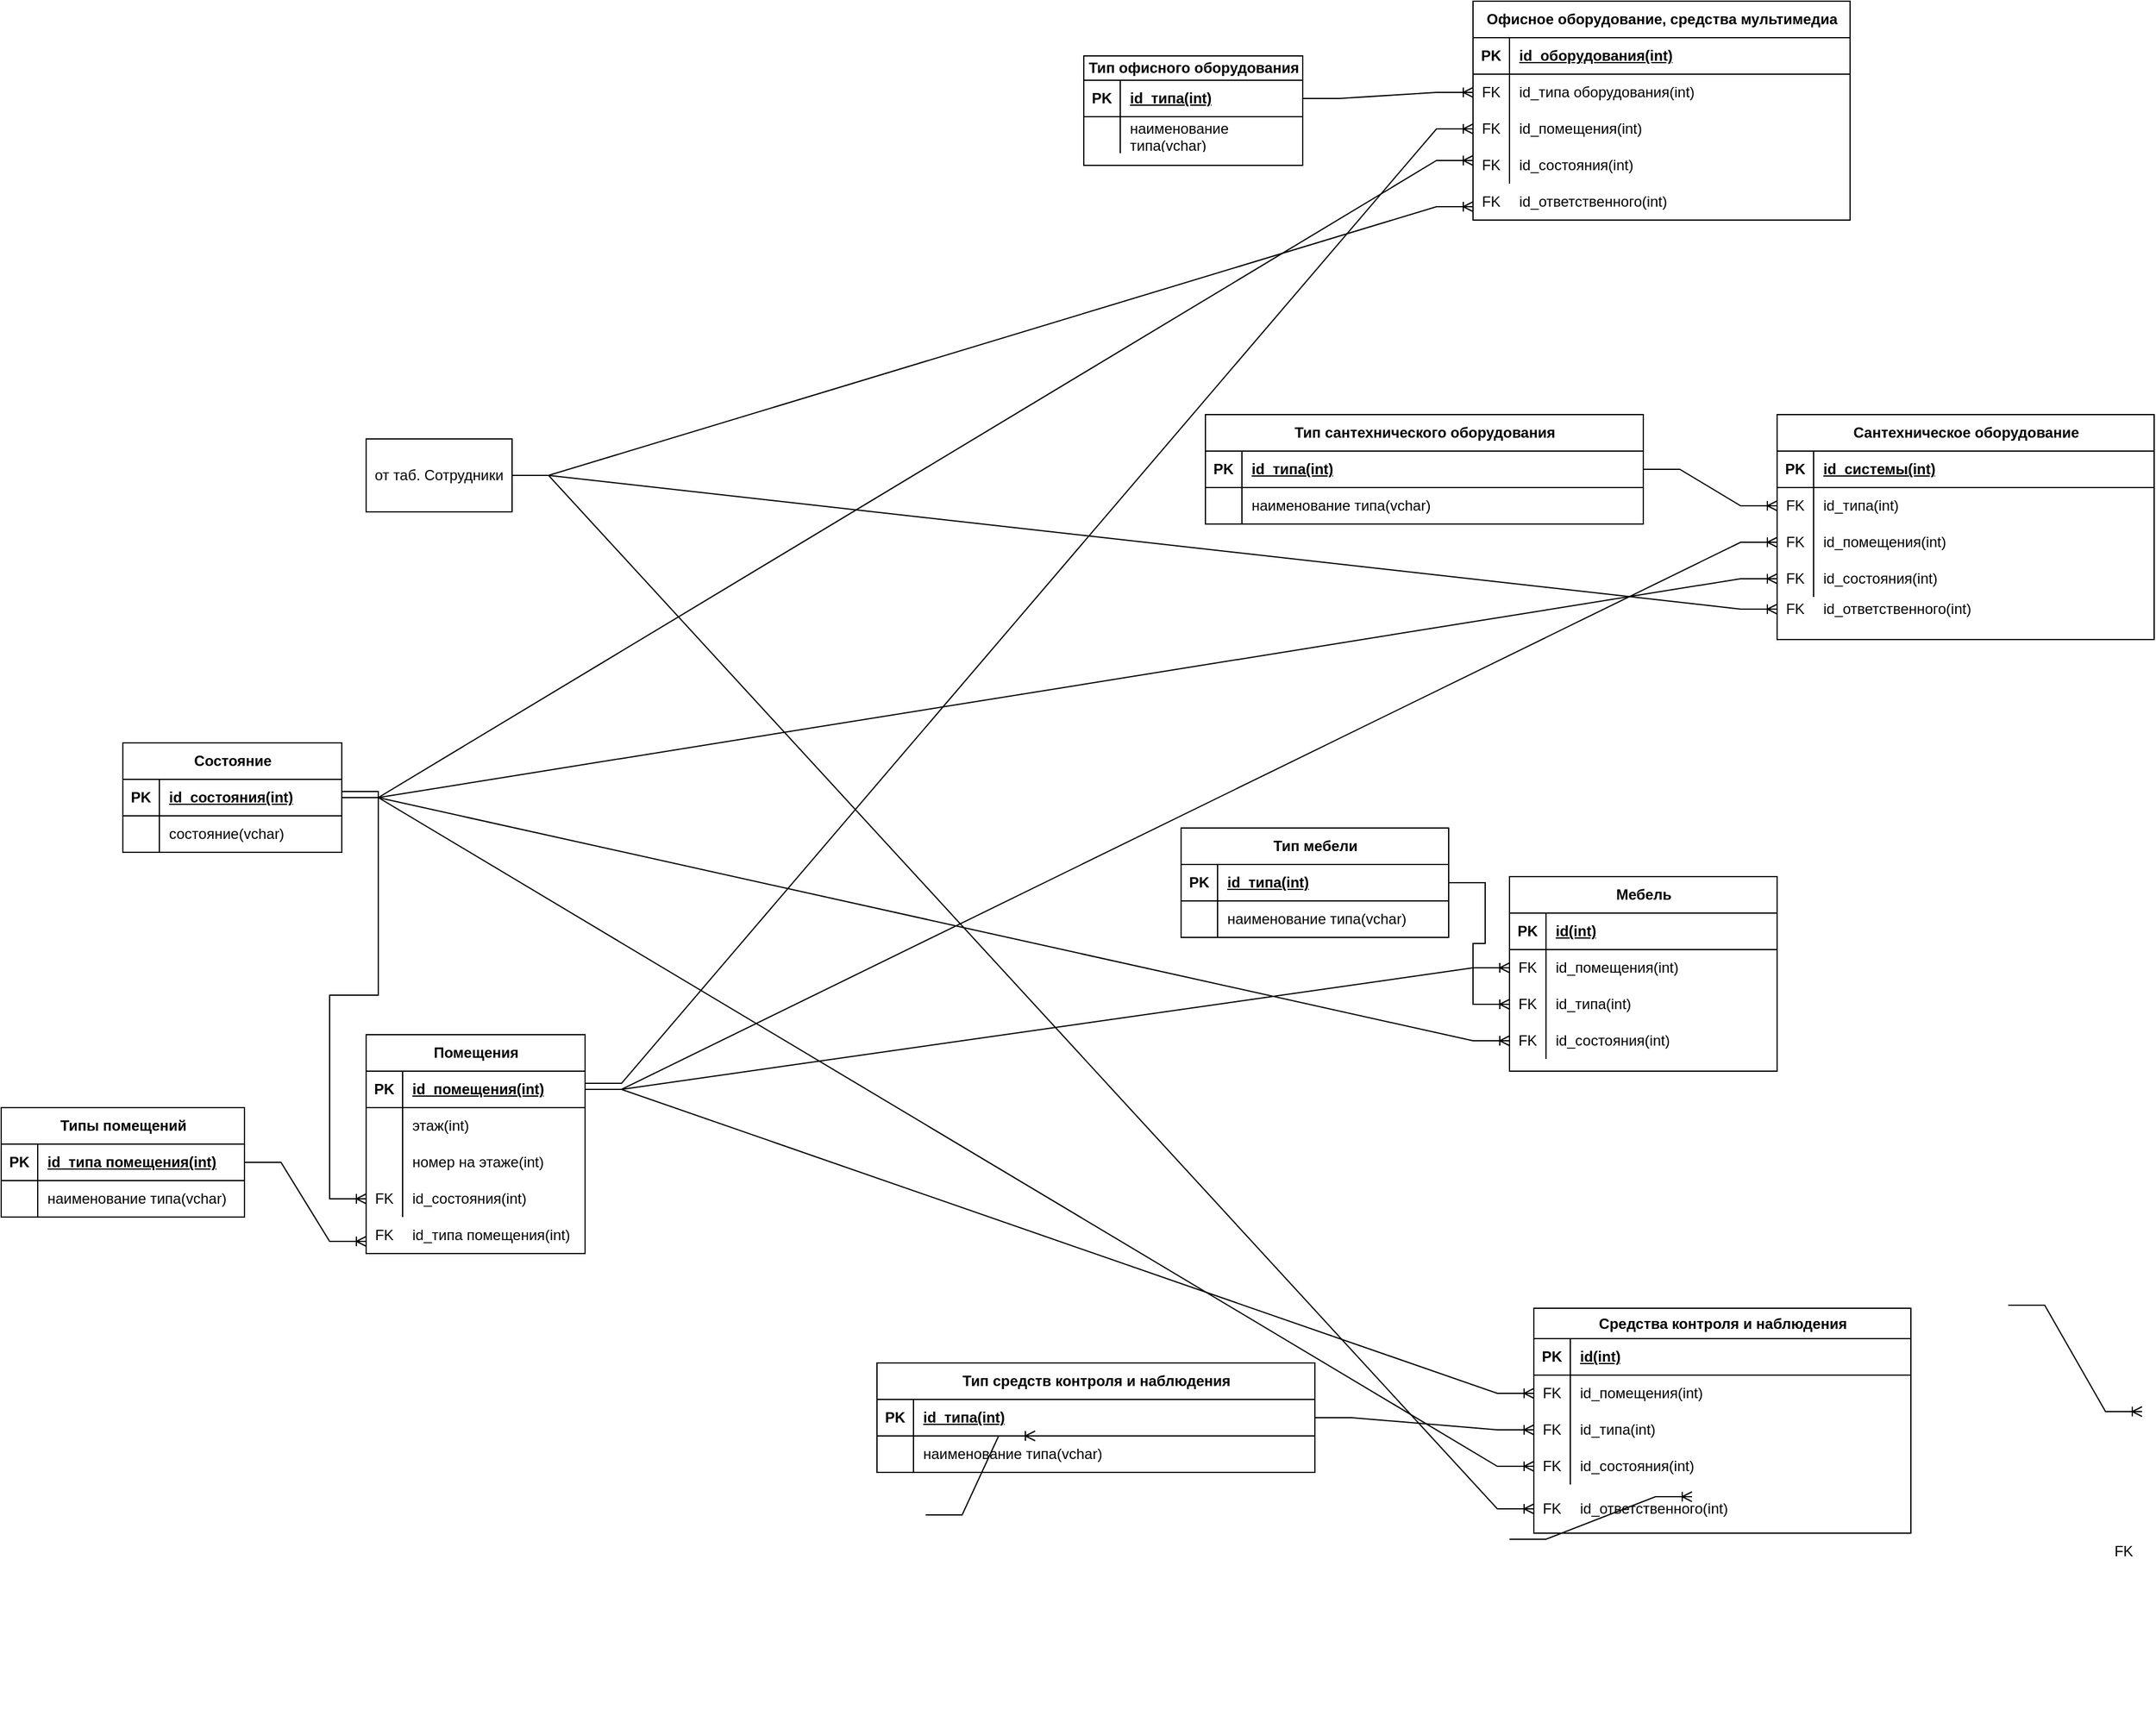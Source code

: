 <mxfile version="21.2.7" type="github" pages="4">
  <diagram name="Страница 1" id="gXTFi3QzGEBOaaTc9XPq">
    <mxGraphModel dx="2372" dy="1894" grid="1" gridSize="10" guides="1" tooltips="1" connect="1" arrows="1" fold="1" page="1" pageScale="1" pageWidth="827" pageHeight="1169" math="0" shadow="0">
      <root>
        <mxCell id="0" />
        <mxCell id="1" parent="0" />
        <mxCell id="Zw5HHyQeXgRnXAzzZ5rI-27" value="Состояние" style="shape=table;startSize=30;container=1;collapsible=1;childLayout=tableLayout;fixedRows=1;rowLines=0;fontStyle=1;align=center;resizeLast=1;html=1;" parent="1" vertex="1">
          <mxGeometry x="-490" y="140" width="180" height="90" as="geometry" />
        </mxCell>
        <mxCell id="Zw5HHyQeXgRnXAzzZ5rI-28" value="" style="shape=tableRow;horizontal=0;startSize=0;swimlaneHead=0;swimlaneBody=0;fillColor=none;collapsible=0;dropTarget=0;points=[[0,0.5],[1,0.5]];portConstraint=eastwest;top=0;left=0;right=0;bottom=1;" parent="Zw5HHyQeXgRnXAzzZ5rI-27" vertex="1">
          <mxGeometry y="30" width="180" height="30" as="geometry" />
        </mxCell>
        <mxCell id="Zw5HHyQeXgRnXAzzZ5rI-29" value="PK" style="shape=partialRectangle;connectable=0;fillColor=none;top=0;left=0;bottom=0;right=0;fontStyle=1;overflow=hidden;whiteSpace=wrap;html=1;" parent="Zw5HHyQeXgRnXAzzZ5rI-28" vertex="1">
          <mxGeometry width="30" height="30" as="geometry">
            <mxRectangle width="30" height="30" as="alternateBounds" />
          </mxGeometry>
        </mxCell>
        <mxCell id="Zw5HHyQeXgRnXAzzZ5rI-30" value="id_состояния(int)" style="shape=partialRectangle;connectable=0;fillColor=none;top=0;left=0;bottom=0;right=0;align=left;spacingLeft=6;fontStyle=5;overflow=hidden;whiteSpace=wrap;html=1;" parent="Zw5HHyQeXgRnXAzzZ5rI-28" vertex="1">
          <mxGeometry x="30" width="150" height="30" as="geometry">
            <mxRectangle width="150" height="30" as="alternateBounds" />
          </mxGeometry>
        </mxCell>
        <mxCell id="Zw5HHyQeXgRnXAzzZ5rI-31" value="" style="shape=tableRow;horizontal=0;startSize=0;swimlaneHead=0;swimlaneBody=0;fillColor=none;collapsible=0;dropTarget=0;points=[[0,0.5],[1,0.5]];portConstraint=eastwest;top=0;left=0;right=0;bottom=0;" parent="Zw5HHyQeXgRnXAzzZ5rI-27" vertex="1">
          <mxGeometry y="60" width="180" height="30" as="geometry" />
        </mxCell>
        <mxCell id="Zw5HHyQeXgRnXAzzZ5rI-32" value="" style="shape=partialRectangle;connectable=0;fillColor=none;top=0;left=0;bottom=0;right=0;editable=1;overflow=hidden;whiteSpace=wrap;html=1;" parent="Zw5HHyQeXgRnXAzzZ5rI-31" vertex="1">
          <mxGeometry width="30" height="30" as="geometry">
            <mxRectangle width="30" height="30" as="alternateBounds" />
          </mxGeometry>
        </mxCell>
        <mxCell id="Zw5HHyQeXgRnXAzzZ5rI-33" value="состояние(vchar)" style="shape=partialRectangle;connectable=0;fillColor=none;top=0;left=0;bottom=0;right=0;align=left;spacingLeft=6;overflow=hidden;whiteSpace=wrap;html=1;" parent="Zw5HHyQeXgRnXAzzZ5rI-31" vertex="1">
          <mxGeometry x="30" width="150" height="30" as="geometry">
            <mxRectangle width="150" height="30" as="alternateBounds" />
          </mxGeometry>
        </mxCell>
        <mxCell id="Zw5HHyQeXgRnXAzzZ5rI-186" value="" style="group" parent="1" vertex="1" connectable="0">
          <mxGeometry x="870" y="-130" width="310" height="185" as="geometry" />
        </mxCell>
        <mxCell id="Zw5HHyQeXgRnXAzzZ5rI-172" value="Сантехническое оборудование" style="shape=table;startSize=30;container=1;collapsible=1;childLayout=tableLayout;fixedRows=1;rowLines=0;fontStyle=1;align=center;resizeLast=1;html=1;" parent="Zw5HHyQeXgRnXAzzZ5rI-186" vertex="1">
          <mxGeometry width="310" height="185" as="geometry" />
        </mxCell>
        <mxCell id="Zw5HHyQeXgRnXAzzZ5rI-173" value="" style="shape=tableRow;horizontal=0;startSize=0;swimlaneHead=0;swimlaneBody=0;fillColor=none;collapsible=0;dropTarget=0;points=[[0,0.5],[1,0.5]];portConstraint=eastwest;top=0;left=0;right=0;bottom=1;" parent="Zw5HHyQeXgRnXAzzZ5rI-172" vertex="1">
          <mxGeometry y="30" width="310" height="30" as="geometry" />
        </mxCell>
        <mxCell id="Zw5HHyQeXgRnXAzzZ5rI-174" value="PK" style="shape=partialRectangle;connectable=0;fillColor=none;top=0;left=0;bottom=0;right=0;fontStyle=1;overflow=hidden;whiteSpace=wrap;html=1;" parent="Zw5HHyQeXgRnXAzzZ5rI-173" vertex="1">
          <mxGeometry width="30" height="30" as="geometry">
            <mxRectangle width="30" height="30" as="alternateBounds" />
          </mxGeometry>
        </mxCell>
        <mxCell id="Zw5HHyQeXgRnXAzzZ5rI-175" value="id_системы(int)" style="shape=partialRectangle;connectable=0;fillColor=none;top=0;left=0;bottom=0;right=0;align=left;spacingLeft=6;fontStyle=5;overflow=hidden;whiteSpace=wrap;html=1;" parent="Zw5HHyQeXgRnXAzzZ5rI-173" vertex="1">
          <mxGeometry x="30" width="280" height="30" as="geometry">
            <mxRectangle width="280" height="30" as="alternateBounds" />
          </mxGeometry>
        </mxCell>
        <mxCell id="Zw5HHyQeXgRnXAzzZ5rI-176" value="" style="shape=tableRow;horizontal=0;startSize=0;swimlaneHead=0;swimlaneBody=0;fillColor=none;collapsible=0;dropTarget=0;points=[[0,0.5],[1,0.5]];portConstraint=eastwest;top=0;left=0;right=0;bottom=0;" parent="Zw5HHyQeXgRnXAzzZ5rI-172" vertex="1">
          <mxGeometry y="60" width="310" height="30" as="geometry" />
        </mxCell>
        <mxCell id="Zw5HHyQeXgRnXAzzZ5rI-177" value="FK" style="shape=partialRectangle;connectable=0;fillColor=none;top=0;left=0;bottom=0;right=0;editable=1;overflow=hidden;whiteSpace=wrap;html=1;" parent="Zw5HHyQeXgRnXAzzZ5rI-176" vertex="1">
          <mxGeometry width="30" height="30" as="geometry">
            <mxRectangle width="30" height="30" as="alternateBounds" />
          </mxGeometry>
        </mxCell>
        <mxCell id="Zw5HHyQeXgRnXAzzZ5rI-178" value="id_типа(int) " style="shape=partialRectangle;connectable=0;fillColor=none;top=0;left=0;bottom=0;right=0;align=left;spacingLeft=6;overflow=hidden;whiteSpace=wrap;html=1;" parent="Zw5HHyQeXgRnXAzzZ5rI-176" vertex="1">
          <mxGeometry x="30" width="280" height="30" as="geometry">
            <mxRectangle width="280" height="30" as="alternateBounds" />
          </mxGeometry>
        </mxCell>
        <mxCell id="Zw5HHyQeXgRnXAzzZ5rI-179" value="" style="shape=tableRow;horizontal=0;startSize=0;swimlaneHead=0;swimlaneBody=0;fillColor=none;collapsible=0;dropTarget=0;points=[[0,0.5],[1,0.5]];portConstraint=eastwest;top=0;left=0;right=0;bottom=0;" parent="Zw5HHyQeXgRnXAzzZ5rI-172" vertex="1">
          <mxGeometry y="90" width="310" height="30" as="geometry" />
        </mxCell>
        <mxCell id="Zw5HHyQeXgRnXAzzZ5rI-180" value="FK" style="shape=partialRectangle;connectable=0;fillColor=none;top=0;left=0;bottom=0;right=0;editable=1;overflow=hidden;whiteSpace=wrap;html=1;" parent="Zw5HHyQeXgRnXAzzZ5rI-179" vertex="1">
          <mxGeometry width="30" height="30" as="geometry">
            <mxRectangle width="30" height="30" as="alternateBounds" />
          </mxGeometry>
        </mxCell>
        <mxCell id="Zw5HHyQeXgRnXAzzZ5rI-181" value="id_помещения(int)" style="shape=partialRectangle;connectable=0;fillColor=none;top=0;left=0;bottom=0;right=0;align=left;spacingLeft=6;overflow=hidden;whiteSpace=wrap;html=1;" parent="Zw5HHyQeXgRnXAzzZ5rI-179" vertex="1">
          <mxGeometry x="30" width="280" height="30" as="geometry">
            <mxRectangle width="280" height="30" as="alternateBounds" />
          </mxGeometry>
        </mxCell>
        <mxCell id="Zw5HHyQeXgRnXAzzZ5rI-182" value="" style="shape=tableRow;horizontal=0;startSize=0;swimlaneHead=0;swimlaneBody=0;fillColor=none;collapsible=0;dropTarget=0;points=[[0,0.5],[1,0.5]];portConstraint=eastwest;top=0;left=0;right=0;bottom=0;" parent="Zw5HHyQeXgRnXAzzZ5rI-172" vertex="1">
          <mxGeometry y="120" width="310" height="30" as="geometry" />
        </mxCell>
        <mxCell id="Zw5HHyQeXgRnXAzzZ5rI-183" value="FK" style="shape=partialRectangle;connectable=0;fillColor=none;top=0;left=0;bottom=0;right=0;editable=1;overflow=hidden;whiteSpace=wrap;html=1;" parent="Zw5HHyQeXgRnXAzzZ5rI-182" vertex="1">
          <mxGeometry width="30" height="30" as="geometry">
            <mxRectangle width="30" height="30" as="alternateBounds" />
          </mxGeometry>
        </mxCell>
        <mxCell id="Zw5HHyQeXgRnXAzzZ5rI-184" value="id_состояния(int)" style="shape=partialRectangle;connectable=0;fillColor=none;top=0;left=0;bottom=0;right=0;align=left;spacingLeft=6;overflow=hidden;whiteSpace=wrap;html=1;" parent="Zw5HHyQeXgRnXAzzZ5rI-182" vertex="1">
          <mxGeometry x="30" width="280" height="30" as="geometry">
            <mxRectangle width="280" height="30" as="alternateBounds" />
          </mxGeometry>
        </mxCell>
        <mxCell id="Zw5HHyQeXgRnXAzzZ5rI-185" value="id_ответственного(int)" style="shape=partialRectangle;connectable=0;fillColor=none;top=0;left=0;bottom=0;right=0;align=left;spacingLeft=6;overflow=hidden;whiteSpace=wrap;html=1;" parent="Zw5HHyQeXgRnXAzzZ5rI-186" vertex="1">
          <mxGeometry x="30" y="145" width="150" height="30" as="geometry">
            <mxRectangle width="150" height="30" as="alternateBounds" />
          </mxGeometry>
        </mxCell>
        <mxCell id="Zw5HHyQeXgRnXAzzZ5rI-245" value="FK" style="shape=partialRectangle;connectable=0;fillColor=none;top=0;left=0;bottom=0;right=0;editable=1;overflow=hidden;whiteSpace=wrap;html=1;" parent="Zw5HHyQeXgRnXAzzZ5rI-186" vertex="1">
          <mxGeometry y="145" width="30" height="30" as="geometry">
            <mxRectangle width="30" height="30" as="alternateBounds" />
          </mxGeometry>
        </mxCell>
        <mxCell id="Zw5HHyQeXgRnXAzzZ5rI-188" value="Тип средств контроля и наблюдения" style="shape=table;startSize=30;container=1;collapsible=1;childLayout=tableLayout;fixedRows=1;rowLines=0;fontStyle=1;align=center;resizeLast=1;html=1;" parent="1" vertex="1">
          <mxGeometry x="130" y="650" width="360" height="90" as="geometry" />
        </mxCell>
        <mxCell id="Zw5HHyQeXgRnXAzzZ5rI-189" value="" style="shape=tableRow;horizontal=0;startSize=0;swimlaneHead=0;swimlaneBody=0;fillColor=none;collapsible=0;dropTarget=0;points=[[0,0.5],[1,0.5]];portConstraint=eastwest;top=0;left=0;right=0;bottom=1;" parent="Zw5HHyQeXgRnXAzzZ5rI-188" vertex="1">
          <mxGeometry y="30" width="360" height="30" as="geometry" />
        </mxCell>
        <mxCell id="Zw5HHyQeXgRnXAzzZ5rI-190" value="PK" style="shape=partialRectangle;connectable=0;fillColor=none;top=0;left=0;bottom=0;right=0;fontStyle=1;overflow=hidden;whiteSpace=wrap;html=1;" parent="Zw5HHyQeXgRnXAzzZ5rI-189" vertex="1">
          <mxGeometry width="30" height="30" as="geometry">
            <mxRectangle width="30" height="30" as="alternateBounds" />
          </mxGeometry>
        </mxCell>
        <mxCell id="Zw5HHyQeXgRnXAzzZ5rI-191" value="id_типа(int) " style="shape=partialRectangle;connectable=0;fillColor=none;top=0;left=0;bottom=0;right=0;align=left;spacingLeft=6;fontStyle=5;overflow=hidden;whiteSpace=wrap;html=1;" parent="Zw5HHyQeXgRnXAzzZ5rI-189" vertex="1">
          <mxGeometry x="30" width="330" height="30" as="geometry">
            <mxRectangle width="330" height="30" as="alternateBounds" />
          </mxGeometry>
        </mxCell>
        <mxCell id="Zw5HHyQeXgRnXAzzZ5rI-192" value="" style="shape=tableRow;horizontal=0;startSize=0;swimlaneHead=0;swimlaneBody=0;fillColor=none;collapsible=0;dropTarget=0;points=[[0,0.5],[1,0.5]];portConstraint=eastwest;top=0;left=0;right=0;bottom=0;" parent="Zw5HHyQeXgRnXAzzZ5rI-188" vertex="1">
          <mxGeometry y="60" width="360" height="30" as="geometry" />
        </mxCell>
        <mxCell id="Zw5HHyQeXgRnXAzzZ5rI-193" value="" style="shape=partialRectangle;connectable=0;fillColor=none;top=0;left=0;bottom=0;right=0;editable=1;overflow=hidden;whiteSpace=wrap;html=1;" parent="Zw5HHyQeXgRnXAzzZ5rI-192" vertex="1">
          <mxGeometry width="30" height="30" as="geometry">
            <mxRectangle width="30" height="30" as="alternateBounds" />
          </mxGeometry>
        </mxCell>
        <mxCell id="Zw5HHyQeXgRnXAzzZ5rI-194" value="наименование типа(vchar)" style="shape=partialRectangle;connectable=0;fillColor=none;top=0;left=0;bottom=0;right=0;align=left;spacingLeft=6;overflow=hidden;whiteSpace=wrap;html=1;" parent="Zw5HHyQeXgRnXAzzZ5rI-192" vertex="1">
          <mxGeometry x="30" width="330" height="30" as="geometry">
            <mxRectangle width="330" height="30" as="alternateBounds" />
          </mxGeometry>
        </mxCell>
        <mxCell id="Zw5HHyQeXgRnXAzzZ5rI-201" value="" style="group" parent="1" vertex="1" connectable="0">
          <mxGeometry x="570" y="770" width="310" height="185" as="geometry" />
        </mxCell>
        <mxCell id="Zw5HHyQeXgRnXAzzZ5rI-202" value="Средства контроля и наблюдения" style="shape=table;startSize=25;container=1;collapsible=1;childLayout=tableLayout;fixedRows=1;rowLines=0;fontStyle=1;align=center;resizeLast=1;html=1;" parent="Zw5HHyQeXgRnXAzzZ5rI-201" vertex="1">
          <mxGeometry x="100" y="-165" width="310" height="185" as="geometry" />
        </mxCell>
        <mxCell id="Zw5HHyQeXgRnXAzzZ5rI-203" value="" style="shape=tableRow;horizontal=0;startSize=0;swimlaneHead=0;swimlaneBody=0;fillColor=none;collapsible=0;dropTarget=0;points=[[0,0.5],[1,0.5]];portConstraint=eastwest;top=0;left=0;right=0;bottom=1;" parent="Zw5HHyQeXgRnXAzzZ5rI-202" vertex="1">
          <mxGeometry y="25" width="310" height="30" as="geometry" />
        </mxCell>
        <mxCell id="Zw5HHyQeXgRnXAzzZ5rI-204" value="PK" style="shape=partialRectangle;connectable=0;fillColor=none;top=0;left=0;bottom=0;right=0;fontStyle=1;overflow=hidden;whiteSpace=wrap;html=1;" parent="Zw5HHyQeXgRnXAzzZ5rI-203" vertex="1">
          <mxGeometry width="30" height="30" as="geometry">
            <mxRectangle width="30" height="30" as="alternateBounds" />
          </mxGeometry>
        </mxCell>
        <mxCell id="Zw5HHyQeXgRnXAzzZ5rI-205" value="id(int)" style="shape=partialRectangle;connectable=0;fillColor=none;top=0;left=0;bottom=0;right=0;align=left;spacingLeft=6;fontStyle=5;overflow=hidden;whiteSpace=wrap;html=1;" parent="Zw5HHyQeXgRnXAzzZ5rI-203" vertex="1">
          <mxGeometry x="30" width="280" height="30" as="geometry">
            <mxRectangle width="280" height="30" as="alternateBounds" />
          </mxGeometry>
        </mxCell>
        <mxCell id="Zw5HHyQeXgRnXAzzZ5rI-206" value="" style="shape=tableRow;horizontal=0;startSize=0;swimlaneHead=0;swimlaneBody=0;fillColor=none;collapsible=0;dropTarget=0;points=[[0,0.5],[1,0.5]];portConstraint=eastwest;top=0;left=0;right=0;bottom=0;" parent="Zw5HHyQeXgRnXAzzZ5rI-202" vertex="1">
          <mxGeometry y="55" width="310" height="30" as="geometry" />
        </mxCell>
        <mxCell id="Zw5HHyQeXgRnXAzzZ5rI-207" value="FK" style="shape=partialRectangle;connectable=0;fillColor=none;top=0;left=0;bottom=0;right=0;editable=1;overflow=hidden;whiteSpace=wrap;html=1;" parent="Zw5HHyQeXgRnXAzzZ5rI-206" vertex="1">
          <mxGeometry width="30" height="30" as="geometry">
            <mxRectangle width="30" height="30" as="alternateBounds" />
          </mxGeometry>
        </mxCell>
        <mxCell id="Zw5HHyQeXgRnXAzzZ5rI-208" value="id_помещения(int)" style="shape=partialRectangle;connectable=0;fillColor=none;top=0;left=0;bottom=0;right=0;align=left;spacingLeft=6;overflow=hidden;whiteSpace=wrap;html=1;" parent="Zw5HHyQeXgRnXAzzZ5rI-206" vertex="1">
          <mxGeometry x="30" width="280" height="30" as="geometry">
            <mxRectangle width="280" height="30" as="alternateBounds" />
          </mxGeometry>
        </mxCell>
        <mxCell id="Zw5HHyQeXgRnXAzzZ5rI-209" value="" style="shape=tableRow;horizontal=0;startSize=0;swimlaneHead=0;swimlaneBody=0;fillColor=none;collapsible=0;dropTarget=0;points=[[0,0.5],[1,0.5]];portConstraint=eastwest;top=0;left=0;right=0;bottom=0;" parent="Zw5HHyQeXgRnXAzzZ5rI-202" vertex="1">
          <mxGeometry y="85" width="310" height="30" as="geometry" />
        </mxCell>
        <mxCell id="Zw5HHyQeXgRnXAzzZ5rI-210" value="FK" style="shape=partialRectangle;connectable=0;fillColor=none;top=0;left=0;bottom=0;right=0;editable=1;overflow=hidden;whiteSpace=wrap;html=1;" parent="Zw5HHyQeXgRnXAzzZ5rI-209" vertex="1">
          <mxGeometry width="30" height="30" as="geometry">
            <mxRectangle width="30" height="30" as="alternateBounds" />
          </mxGeometry>
        </mxCell>
        <mxCell id="Zw5HHyQeXgRnXAzzZ5rI-211" value="&lt;div&gt;id_типа(int) &lt;br&gt;&lt;/div&gt;" style="shape=partialRectangle;connectable=0;fillColor=none;top=0;left=0;bottom=0;right=0;align=left;spacingLeft=6;overflow=hidden;whiteSpace=wrap;html=1;" parent="Zw5HHyQeXgRnXAzzZ5rI-209" vertex="1">
          <mxGeometry x="30" width="280" height="30" as="geometry">
            <mxRectangle width="280" height="30" as="alternateBounds" />
          </mxGeometry>
        </mxCell>
        <mxCell id="Zw5HHyQeXgRnXAzzZ5rI-212" value="" style="shape=tableRow;horizontal=0;startSize=0;swimlaneHead=0;swimlaneBody=0;fillColor=none;collapsible=0;dropTarget=0;points=[[0,0.5],[1,0.5]];portConstraint=eastwest;top=0;left=0;right=0;bottom=0;" parent="Zw5HHyQeXgRnXAzzZ5rI-202" vertex="1">
          <mxGeometry y="115" width="310" height="30" as="geometry" />
        </mxCell>
        <mxCell id="Zw5HHyQeXgRnXAzzZ5rI-213" value="FK" style="shape=partialRectangle;connectable=0;fillColor=none;top=0;left=0;bottom=0;right=0;editable=1;overflow=hidden;whiteSpace=wrap;html=1;" parent="Zw5HHyQeXgRnXAzzZ5rI-212" vertex="1">
          <mxGeometry width="30" height="30" as="geometry">
            <mxRectangle width="30" height="30" as="alternateBounds" />
          </mxGeometry>
        </mxCell>
        <mxCell id="Zw5HHyQeXgRnXAzzZ5rI-214" value="id_состояния(int)" style="shape=partialRectangle;connectable=0;fillColor=none;top=0;left=0;bottom=0;right=0;align=left;spacingLeft=6;overflow=hidden;whiteSpace=wrap;html=1;" parent="Zw5HHyQeXgRnXAzzZ5rI-212" vertex="1">
          <mxGeometry x="30" width="280" height="30" as="geometry">
            <mxRectangle width="280" height="30" as="alternateBounds" />
          </mxGeometry>
        </mxCell>
        <mxCell id="Zw5HHyQeXgRnXAzzZ5rI-215" value="id_ответственного(int)" style="shape=partialRectangle;connectable=0;fillColor=none;top=0;left=0;bottom=0;right=0;align=left;spacingLeft=6;overflow=hidden;whiteSpace=wrap;html=1;" parent="Zw5HHyQeXgRnXAzzZ5rI-201" vertex="1">
          <mxGeometry x="130" y="-15" width="150" height="30" as="geometry">
            <mxRectangle width="150" height="30" as="alternateBounds" />
          </mxGeometry>
        </mxCell>
        <mxCell id="Zw5HHyQeXgRnXAzzZ5rI-244" value="FK" style="shape=partialRectangle;connectable=0;fillColor=none;top=0;left=0;bottom=0;right=0;editable=1;overflow=hidden;whiteSpace=wrap;html=1;" parent="Zw5HHyQeXgRnXAzzZ5rI-201" vertex="1">
          <mxGeometry x="100" y="-15" width="30" height="30" as="geometry">
            <mxRectangle width="30" height="30" as="alternateBounds" />
          </mxGeometry>
        </mxCell>
        <mxCell id="Zw5HHyQeXgRnXAzzZ5rI-216" value="Тип мебели" style="shape=table;startSize=30;container=1;collapsible=1;childLayout=tableLayout;fixedRows=1;rowLines=0;fontStyle=1;align=center;resizeLast=1;html=1;" parent="1" vertex="1">
          <mxGeometry x="380" y="210" width="220" height="90" as="geometry" />
        </mxCell>
        <mxCell id="Zw5HHyQeXgRnXAzzZ5rI-217" value="" style="shape=tableRow;horizontal=0;startSize=0;swimlaneHead=0;swimlaneBody=0;fillColor=none;collapsible=0;dropTarget=0;points=[[0,0.5],[1,0.5]];portConstraint=eastwest;top=0;left=0;right=0;bottom=1;" parent="Zw5HHyQeXgRnXAzzZ5rI-216" vertex="1">
          <mxGeometry y="30" width="220" height="30" as="geometry" />
        </mxCell>
        <mxCell id="Zw5HHyQeXgRnXAzzZ5rI-218" value="PK" style="shape=partialRectangle;connectable=0;fillColor=none;top=0;left=0;bottom=0;right=0;fontStyle=1;overflow=hidden;whiteSpace=wrap;html=1;" parent="Zw5HHyQeXgRnXAzzZ5rI-217" vertex="1">
          <mxGeometry width="30" height="30" as="geometry">
            <mxRectangle width="30" height="30" as="alternateBounds" />
          </mxGeometry>
        </mxCell>
        <mxCell id="Zw5HHyQeXgRnXAzzZ5rI-219" value="id_типа(int) " style="shape=partialRectangle;connectable=0;fillColor=none;top=0;left=0;bottom=0;right=0;align=left;spacingLeft=6;fontStyle=5;overflow=hidden;whiteSpace=wrap;html=1;" parent="Zw5HHyQeXgRnXAzzZ5rI-217" vertex="1">
          <mxGeometry x="30" width="190" height="30" as="geometry">
            <mxRectangle width="190" height="30" as="alternateBounds" />
          </mxGeometry>
        </mxCell>
        <mxCell id="Zw5HHyQeXgRnXAzzZ5rI-220" value="" style="shape=tableRow;horizontal=0;startSize=0;swimlaneHead=0;swimlaneBody=0;fillColor=none;collapsible=0;dropTarget=0;points=[[0,0.5],[1,0.5]];portConstraint=eastwest;top=0;left=0;right=0;bottom=0;" parent="Zw5HHyQeXgRnXAzzZ5rI-216" vertex="1">
          <mxGeometry y="60" width="220" height="30" as="geometry" />
        </mxCell>
        <mxCell id="Zw5HHyQeXgRnXAzzZ5rI-221" value="" style="shape=partialRectangle;connectable=0;fillColor=none;top=0;left=0;bottom=0;right=0;editable=1;overflow=hidden;whiteSpace=wrap;html=1;" parent="Zw5HHyQeXgRnXAzzZ5rI-220" vertex="1">
          <mxGeometry width="30" height="30" as="geometry">
            <mxRectangle width="30" height="30" as="alternateBounds" />
          </mxGeometry>
        </mxCell>
        <mxCell id="Zw5HHyQeXgRnXAzzZ5rI-222" value="наименование типа(vchar)" style="shape=partialRectangle;connectable=0;fillColor=none;top=0;left=0;bottom=0;right=0;align=left;spacingLeft=6;overflow=hidden;whiteSpace=wrap;html=1;" parent="Zw5HHyQeXgRnXAzzZ5rI-220" vertex="1">
          <mxGeometry x="30" width="190" height="30" as="geometry">
            <mxRectangle width="190" height="30" as="alternateBounds" />
          </mxGeometry>
        </mxCell>
        <mxCell id="CpTI94u-Szq5nn2jjoxo-1" value="Офисное оборудование, средства мультимедиа" style="shape=table;startSize=30;container=1;collapsible=1;childLayout=tableLayout;fixedRows=1;rowLines=0;fontStyle=1;align=center;resizeLast=1;html=1;" parent="1" vertex="1">
          <mxGeometry x="620" y="-470" width="310" height="180" as="geometry" />
        </mxCell>
        <mxCell id="CpTI94u-Szq5nn2jjoxo-2" value="" style="shape=tableRow;horizontal=0;startSize=0;swimlaneHead=0;swimlaneBody=0;fillColor=none;collapsible=0;dropTarget=0;points=[[0,0.5],[1,0.5]];portConstraint=eastwest;top=0;left=0;right=0;bottom=1;" parent="CpTI94u-Szq5nn2jjoxo-1" vertex="1">
          <mxGeometry y="30" width="310" height="30" as="geometry" />
        </mxCell>
        <mxCell id="CpTI94u-Szq5nn2jjoxo-3" value="PK" style="shape=partialRectangle;connectable=0;fillColor=none;top=0;left=0;bottom=0;right=0;fontStyle=1;overflow=hidden;whiteSpace=wrap;html=1;" parent="CpTI94u-Szq5nn2jjoxo-2" vertex="1">
          <mxGeometry width="30" height="30" as="geometry">
            <mxRectangle width="30" height="30" as="alternateBounds" />
          </mxGeometry>
        </mxCell>
        <mxCell id="CpTI94u-Szq5nn2jjoxo-4" value="id_оборудования(int)" style="shape=partialRectangle;connectable=0;fillColor=none;top=0;left=0;bottom=0;right=0;align=left;spacingLeft=6;fontStyle=5;overflow=hidden;whiteSpace=wrap;html=1;" parent="CpTI94u-Szq5nn2jjoxo-2" vertex="1">
          <mxGeometry x="30" width="280" height="30" as="geometry">
            <mxRectangle width="280" height="30" as="alternateBounds" />
          </mxGeometry>
        </mxCell>
        <mxCell id="CpTI94u-Szq5nn2jjoxo-5" value="" style="shape=tableRow;horizontal=0;startSize=0;swimlaneHead=0;swimlaneBody=0;fillColor=none;collapsible=0;dropTarget=0;points=[[0,0.5],[1,0.5]];portConstraint=eastwest;top=0;left=0;right=0;bottom=0;" parent="CpTI94u-Szq5nn2jjoxo-1" vertex="1">
          <mxGeometry y="60" width="310" height="30" as="geometry" />
        </mxCell>
        <mxCell id="CpTI94u-Szq5nn2jjoxo-6" value="FK" style="shape=partialRectangle;connectable=0;fillColor=none;top=0;left=0;bottom=0;right=0;editable=1;overflow=hidden;whiteSpace=wrap;html=1;" parent="CpTI94u-Szq5nn2jjoxo-5" vertex="1">
          <mxGeometry width="30" height="30" as="geometry">
            <mxRectangle width="30" height="30" as="alternateBounds" />
          </mxGeometry>
        </mxCell>
        <mxCell id="CpTI94u-Szq5nn2jjoxo-7" value="id_типа оборудования(int)" style="shape=partialRectangle;connectable=0;fillColor=none;top=0;left=0;bottom=0;right=0;align=left;spacingLeft=6;overflow=hidden;whiteSpace=wrap;html=1;" parent="CpTI94u-Szq5nn2jjoxo-5" vertex="1">
          <mxGeometry x="30" width="280" height="30" as="geometry">
            <mxRectangle width="280" height="30" as="alternateBounds" />
          </mxGeometry>
        </mxCell>
        <mxCell id="CpTI94u-Szq5nn2jjoxo-8" value="" style="shape=tableRow;horizontal=0;startSize=0;swimlaneHead=0;swimlaneBody=0;fillColor=none;collapsible=0;dropTarget=0;points=[[0,0.5],[1,0.5]];portConstraint=eastwest;top=0;left=0;right=0;bottom=0;" parent="CpTI94u-Szq5nn2jjoxo-1" vertex="1">
          <mxGeometry y="90" width="310" height="30" as="geometry" />
        </mxCell>
        <mxCell id="CpTI94u-Szq5nn2jjoxo-9" value="FK" style="shape=partialRectangle;connectable=0;fillColor=none;top=0;left=0;bottom=0;right=0;editable=1;overflow=hidden;whiteSpace=wrap;html=1;" parent="CpTI94u-Szq5nn2jjoxo-8" vertex="1">
          <mxGeometry width="30" height="30" as="geometry">
            <mxRectangle width="30" height="30" as="alternateBounds" />
          </mxGeometry>
        </mxCell>
        <mxCell id="CpTI94u-Szq5nn2jjoxo-10" value="id_помещения(int)" style="shape=partialRectangle;connectable=0;fillColor=none;top=0;left=0;bottom=0;right=0;align=left;spacingLeft=6;overflow=hidden;whiteSpace=wrap;html=1;" parent="CpTI94u-Szq5nn2jjoxo-8" vertex="1">
          <mxGeometry x="30" width="280" height="30" as="geometry">
            <mxRectangle width="280" height="30" as="alternateBounds" />
          </mxGeometry>
        </mxCell>
        <mxCell id="CpTI94u-Szq5nn2jjoxo-11" value="" style="shape=tableRow;horizontal=0;startSize=0;swimlaneHead=0;swimlaneBody=0;fillColor=none;collapsible=0;dropTarget=0;points=[[0,0.5],[1,0.5]];portConstraint=eastwest;top=0;left=0;right=0;bottom=0;" parent="CpTI94u-Szq5nn2jjoxo-1" vertex="1">
          <mxGeometry y="120" width="310" height="30" as="geometry" />
        </mxCell>
        <mxCell id="CpTI94u-Szq5nn2jjoxo-12" value="FK" style="shape=partialRectangle;connectable=0;fillColor=none;top=0;left=0;bottom=0;right=0;editable=1;overflow=hidden;whiteSpace=wrap;html=1;" parent="CpTI94u-Szq5nn2jjoxo-11" vertex="1">
          <mxGeometry width="30" height="30" as="geometry">
            <mxRectangle width="30" height="30" as="alternateBounds" />
          </mxGeometry>
        </mxCell>
        <mxCell id="CpTI94u-Szq5nn2jjoxo-13" value="id_состояния(int)" style="shape=partialRectangle;connectable=0;fillColor=none;top=0;left=0;bottom=0;right=0;align=left;spacingLeft=6;overflow=hidden;whiteSpace=wrap;html=1;" parent="CpTI94u-Szq5nn2jjoxo-11" vertex="1">
          <mxGeometry x="30" width="280" height="30" as="geometry">
            <mxRectangle width="280" height="30" as="alternateBounds" />
          </mxGeometry>
        </mxCell>
        <mxCell id="CpTI94u-Szq5nn2jjoxo-14" value="" style="shape=tableRow;horizontal=0;startSize=0;swimlaneHead=0;swimlaneBody=0;fillColor=none;collapsible=0;dropTarget=0;points=[[0,0.5],[1,0.5]];portConstraint=eastwest;top=0;left=0;right=0;bottom=0;" parent="1" vertex="1">
          <mxGeometry x="620" y="-330" width="310" height="30" as="geometry" />
        </mxCell>
        <mxCell id="CpTI94u-Szq5nn2jjoxo-15" value="FK" style="shape=partialRectangle;connectable=0;fillColor=none;top=0;left=0;bottom=0;right=0;editable=1;overflow=hidden;whiteSpace=wrap;html=1;" parent="CpTI94u-Szq5nn2jjoxo-14" vertex="1">
          <mxGeometry y="10" width="30" height="30" as="geometry">
            <mxRectangle width="30" height="30" as="alternateBounds" />
          </mxGeometry>
        </mxCell>
        <mxCell id="CpTI94u-Szq5nn2jjoxo-17" value="Тип офисного оборудования" style="shape=table;startSize=20;container=1;collapsible=1;childLayout=tableLayout;fixedRows=1;rowLines=0;fontStyle=1;align=center;resizeLast=1;html=1;" parent="1" vertex="1">
          <mxGeometry x="300" y="-425" width="180" height="90" as="geometry" />
        </mxCell>
        <mxCell id="CpTI94u-Szq5nn2jjoxo-18" value="" style="shape=tableRow;horizontal=0;startSize=0;swimlaneHead=0;swimlaneBody=0;fillColor=none;collapsible=0;dropTarget=0;points=[[0,0.5],[1,0.5]];portConstraint=eastwest;top=0;left=0;right=0;bottom=1;" parent="CpTI94u-Szq5nn2jjoxo-17" vertex="1">
          <mxGeometry y="20" width="180" height="30" as="geometry" />
        </mxCell>
        <mxCell id="CpTI94u-Szq5nn2jjoxo-19" value="PK" style="shape=partialRectangle;connectable=0;fillColor=none;top=0;left=0;bottom=0;right=0;fontStyle=1;overflow=hidden;whiteSpace=wrap;html=1;" parent="CpTI94u-Szq5nn2jjoxo-18" vertex="1">
          <mxGeometry width="30" height="30" as="geometry">
            <mxRectangle width="30" height="30" as="alternateBounds" />
          </mxGeometry>
        </mxCell>
        <mxCell id="CpTI94u-Szq5nn2jjoxo-20" value="id_типа(int)" style="shape=partialRectangle;connectable=0;fillColor=none;top=0;left=0;bottom=0;right=0;align=left;spacingLeft=6;fontStyle=5;overflow=hidden;whiteSpace=wrap;html=1;" parent="CpTI94u-Szq5nn2jjoxo-18" vertex="1">
          <mxGeometry x="30" width="150" height="30" as="geometry">
            <mxRectangle width="150" height="30" as="alternateBounds" />
          </mxGeometry>
        </mxCell>
        <mxCell id="CpTI94u-Szq5nn2jjoxo-21" value="" style="shape=tableRow;horizontal=0;startSize=0;swimlaneHead=0;swimlaneBody=0;fillColor=none;collapsible=0;dropTarget=0;points=[[0,0.5],[1,0.5]];portConstraint=eastwest;top=0;left=0;right=0;bottom=0;" parent="CpTI94u-Szq5nn2jjoxo-17" vertex="1">
          <mxGeometry y="50" width="180" height="30" as="geometry" />
        </mxCell>
        <mxCell id="CpTI94u-Szq5nn2jjoxo-22" value="" style="shape=partialRectangle;connectable=0;fillColor=none;top=0;left=0;bottom=0;right=0;editable=1;overflow=hidden;whiteSpace=wrap;html=1;" parent="CpTI94u-Szq5nn2jjoxo-21" vertex="1">
          <mxGeometry width="30" height="30" as="geometry">
            <mxRectangle width="30" height="30" as="alternateBounds" />
          </mxGeometry>
        </mxCell>
        <mxCell id="CpTI94u-Szq5nn2jjoxo-23" value="наименование типа(vchar)" style="shape=partialRectangle;connectable=0;fillColor=none;top=0;left=0;bottom=0;right=0;align=left;spacingLeft=6;overflow=hidden;whiteSpace=wrap;html=1;" parent="CpTI94u-Szq5nn2jjoxo-21" vertex="1">
          <mxGeometry x="30" width="150" height="30" as="geometry">
            <mxRectangle width="150" height="30" as="alternateBounds" />
          </mxGeometry>
        </mxCell>
        <mxCell id="6ahX82DpGBevcgMCMbfI-4" value="" style="edgeStyle=entityRelationEdgeStyle;fontSize=12;html=1;endArrow=ERoneToMany;rounded=0;exitX=1;exitY=0.5;exitDx=0;exitDy=0;entryX=0;entryY=0.5;entryDx=0;entryDy=0;" parent="1" source="Zw5HHyQeXgRnXAzzZ5rI-217" target="Zw5HHyQeXgRnXAzzZ5rI-237" edge="1">
          <mxGeometry width="100" height="100" relative="1" as="geometry">
            <mxPoint x="980" y="360" as="sourcePoint" />
            <mxPoint x="1080" y="260" as="targetPoint" />
          </mxGeometry>
        </mxCell>
        <mxCell id="6ahX82DpGBevcgMCMbfI-7" value="" style="edgeStyle=entityRelationEdgeStyle;fontSize=12;html=1;endArrow=ERoneToMany;rounded=0;exitX=1;exitY=0.5;exitDx=0;exitDy=0;entryX=0;entryY=0.5;entryDx=0;entryDy=0;" parent="1" target="Zw5HHyQeXgRnXAzzZ5rI-50" edge="1">
          <mxGeometry width="100" height="100" relative="1" as="geometry">
            <mxPoint x="650" y="795" as="sourcePoint" />
            <mxPoint x="800" y="760" as="targetPoint" />
          </mxGeometry>
        </mxCell>
        <mxCell id="6ahX82DpGBevcgMCMbfI-10" value="" style="edgeStyle=entityRelationEdgeStyle;fontSize=12;html=1;endArrow=ERoneToMany;rounded=0;exitX=1;exitY=0.5;exitDx=0;exitDy=0;entryX=0;entryY=0.5;entryDx=0;entryDy=0;" parent="1" target="Zw5HHyQeXgRnXAzzZ5rI-108" edge="1">
          <mxGeometry width="100" height="100" relative="1" as="geometry">
            <mxPoint x="170" y="775" as="sourcePoint" />
            <mxPoint x="260" y="710" as="targetPoint" />
          </mxGeometry>
        </mxCell>
        <mxCell id="6ahX82DpGBevcgMCMbfI-11" value="Тип сантехнического оборудования" style="shape=table;startSize=30;container=1;collapsible=1;childLayout=tableLayout;fixedRows=1;rowLines=0;fontStyle=1;align=center;resizeLast=1;html=1;" parent="1" vertex="1">
          <mxGeometry x="400" y="-130" width="360" height="90" as="geometry" />
        </mxCell>
        <mxCell id="6ahX82DpGBevcgMCMbfI-12" value="" style="shape=tableRow;horizontal=0;startSize=0;swimlaneHead=0;swimlaneBody=0;fillColor=none;collapsible=0;dropTarget=0;points=[[0,0.5],[1,0.5]];portConstraint=eastwest;top=0;left=0;right=0;bottom=1;" parent="6ahX82DpGBevcgMCMbfI-11" vertex="1">
          <mxGeometry y="30" width="360" height="30" as="geometry" />
        </mxCell>
        <mxCell id="6ahX82DpGBevcgMCMbfI-13" value="PK" style="shape=partialRectangle;connectable=0;fillColor=none;top=0;left=0;bottom=0;right=0;fontStyle=1;overflow=hidden;whiteSpace=wrap;html=1;" parent="6ahX82DpGBevcgMCMbfI-12" vertex="1">
          <mxGeometry width="30" height="30" as="geometry">
            <mxRectangle width="30" height="30" as="alternateBounds" />
          </mxGeometry>
        </mxCell>
        <mxCell id="6ahX82DpGBevcgMCMbfI-14" value="id_типа(int) " style="shape=partialRectangle;connectable=0;fillColor=none;top=0;left=0;bottom=0;right=0;align=left;spacingLeft=6;fontStyle=5;overflow=hidden;whiteSpace=wrap;html=1;" parent="6ahX82DpGBevcgMCMbfI-12" vertex="1">
          <mxGeometry x="30" width="330" height="30" as="geometry">
            <mxRectangle width="330" height="30" as="alternateBounds" />
          </mxGeometry>
        </mxCell>
        <mxCell id="6ahX82DpGBevcgMCMbfI-15" value="" style="shape=tableRow;horizontal=0;startSize=0;swimlaneHead=0;swimlaneBody=0;fillColor=none;collapsible=0;dropTarget=0;points=[[0,0.5],[1,0.5]];portConstraint=eastwest;top=0;left=0;right=0;bottom=0;" parent="6ahX82DpGBevcgMCMbfI-11" vertex="1">
          <mxGeometry y="60" width="360" height="30" as="geometry" />
        </mxCell>
        <mxCell id="6ahX82DpGBevcgMCMbfI-16" value="" style="shape=partialRectangle;connectable=0;fillColor=none;top=0;left=0;bottom=0;right=0;editable=1;overflow=hidden;whiteSpace=wrap;html=1;" parent="6ahX82DpGBevcgMCMbfI-15" vertex="1">
          <mxGeometry width="30" height="30" as="geometry">
            <mxRectangle width="30" height="30" as="alternateBounds" />
          </mxGeometry>
        </mxCell>
        <mxCell id="6ahX82DpGBevcgMCMbfI-17" value="наименование типа(vchar)" style="shape=partialRectangle;connectable=0;fillColor=none;top=0;left=0;bottom=0;right=0;align=left;spacingLeft=6;overflow=hidden;whiteSpace=wrap;html=1;" parent="6ahX82DpGBevcgMCMbfI-15" vertex="1">
          <mxGeometry x="30" width="330" height="30" as="geometry">
            <mxRectangle width="330" height="30" as="alternateBounds" />
          </mxGeometry>
        </mxCell>
        <mxCell id="6ahX82DpGBevcgMCMbfI-18" value="" style="edgeStyle=entityRelationEdgeStyle;fontSize=12;html=1;endArrow=ERoneToMany;rounded=0;exitX=1;exitY=0.5;exitDx=0;exitDy=0;entryX=0;entryY=0.5;entryDx=0;entryDy=0;" parent="1" source="6ahX82DpGBevcgMCMbfI-12" target="Zw5HHyQeXgRnXAzzZ5rI-176" edge="1">
          <mxGeometry width="100" height="100" relative="1" as="geometry">
            <mxPoint x="840" y="-30" as="sourcePoint" />
            <mxPoint x="940" y="-130" as="targetPoint" />
          </mxGeometry>
        </mxCell>
        <mxCell id="Zw5HHyQeXgRnXAzzZ5rI-247" value="FK" style="shape=partialRectangle;connectable=0;fillColor=none;top=0;left=0;bottom=0;right=0;editable=1;overflow=hidden;whiteSpace=wrap;html=1;" parent="1" vertex="1">
          <mxGeometry x="1140" y="790" width="30" height="30" as="geometry">
            <mxRectangle width="30" height="30" as="alternateBounds" />
          </mxGeometry>
        </mxCell>
        <mxCell id="ttE1d5R7uHiLNA2MLRSS-8" value="" style="edgeStyle=entityRelationEdgeStyle;fontSize=12;html=1;endArrow=ERoneToMany;rounded=0;exitX=1;exitY=0.5;exitDx=0;exitDy=0;entryX=0;entryY=0.5;entryDx=0;entryDy=0;" edge="1" parent="1" source="Zw5HHyQeXgRnXAzzZ5rI-189" target="Zw5HHyQeXgRnXAzzZ5rI-209">
          <mxGeometry width="100" height="100" relative="1" as="geometry">
            <mxPoint x="820" y="570" as="sourcePoint" />
            <mxPoint x="920" y="470" as="targetPoint" />
          </mxGeometry>
        </mxCell>
        <mxCell id="ttE1d5R7uHiLNA2MLRSS-12" value="" style="edgeStyle=entityRelationEdgeStyle;fontSize=12;html=1;endArrow=ERoneToMany;rounded=0;exitX=1;exitY=0.5;exitDx=0;exitDy=0;entryX=0;entryY=0.5;entryDx=0;entryDy=0;" edge="1" parent="1" source="CpTI94u-Szq5nn2jjoxo-18" target="CpTI94u-Szq5nn2jjoxo-5">
          <mxGeometry width="100" height="100" relative="1" as="geometry">
            <mxPoint x="510" y="-150" as="sourcePoint" />
            <mxPoint x="610" y="-250" as="targetPoint" />
          </mxGeometry>
        </mxCell>
        <mxCell id="CpTI94u-Szq5nn2jjoxo-16" value="id_ответственного(int)" style="shape=partialRectangle;connectable=0;fillColor=none;top=0;left=0;bottom=0;right=0;align=left;spacingLeft=6;overflow=hidden;whiteSpace=wrap;html=1;" parent="1" vertex="1">
          <mxGeometry x="650" y="-320" width="280" height="30" as="geometry">
            <mxRectangle width="280" height="30" as="alternateBounds" />
          </mxGeometry>
        </mxCell>
        <mxCell id="ttE1d5R7uHiLNA2MLRSS-21" value="" style="edgeStyle=entityRelationEdgeStyle;fontSize=12;html=1;endArrow=ERoneToMany;rounded=0;exitX=1;exitY=0.5;exitDx=0;exitDy=0;entryX=0;entryY=0.5;entryDx=0;entryDy=0;" edge="1" parent="1" target="Zw5HHyQeXgRnXAzzZ5rI-150">
          <mxGeometry width="100" height="100" relative="1" as="geometry">
            <mxPoint x="1060" y="602.5" as="sourcePoint" />
            <mxPoint x="1170" y="690" as="targetPoint" />
          </mxGeometry>
        </mxCell>
        <mxCell id="ttE1d5R7uHiLNA2MLRSS-24" value="&lt;div&gt;от таб. Сотрудники&lt;/div&gt;" style="rounded=0;whiteSpace=wrap;html=1;" vertex="1" parent="1">
          <mxGeometry x="-290" y="-110" width="120" height="60" as="geometry" />
        </mxCell>
        <mxCell id="Zw5HHyQeXgRnXAzzZ5rI-230" value="Мебель" style="shape=table;startSize=30;container=1;collapsible=1;childLayout=tableLayout;fixedRows=1;rowLines=0;fontStyle=1;align=center;resizeLast=1;html=1;" parent="1" vertex="1">
          <mxGeometry x="650" y="250" width="220" height="160" as="geometry" />
        </mxCell>
        <mxCell id="Zw5HHyQeXgRnXAzzZ5rI-231" value="" style="shape=tableRow;horizontal=0;startSize=0;swimlaneHead=0;swimlaneBody=0;fillColor=none;collapsible=0;dropTarget=0;points=[[0,0.5],[1,0.5]];portConstraint=eastwest;top=0;left=0;right=0;bottom=1;" parent="Zw5HHyQeXgRnXAzzZ5rI-230" vertex="1">
          <mxGeometry y="30" width="220" height="30" as="geometry" />
        </mxCell>
        <mxCell id="Zw5HHyQeXgRnXAzzZ5rI-232" value="PK" style="shape=partialRectangle;connectable=0;fillColor=none;top=0;left=0;bottom=0;right=0;fontStyle=1;overflow=hidden;whiteSpace=wrap;html=1;" parent="Zw5HHyQeXgRnXAzzZ5rI-231" vertex="1">
          <mxGeometry width="30" height="30" as="geometry">
            <mxRectangle width="30" height="30" as="alternateBounds" />
          </mxGeometry>
        </mxCell>
        <mxCell id="Zw5HHyQeXgRnXAzzZ5rI-233" value="id(int)" style="shape=partialRectangle;connectable=0;fillColor=none;top=0;left=0;bottom=0;right=0;align=left;spacingLeft=6;fontStyle=5;overflow=hidden;whiteSpace=wrap;html=1;" parent="Zw5HHyQeXgRnXAzzZ5rI-231" vertex="1">
          <mxGeometry x="30" width="190" height="30" as="geometry">
            <mxRectangle width="190" height="30" as="alternateBounds" />
          </mxGeometry>
        </mxCell>
        <mxCell id="Zw5HHyQeXgRnXAzzZ5rI-234" value="" style="shape=tableRow;horizontal=0;startSize=0;swimlaneHead=0;swimlaneBody=0;fillColor=none;collapsible=0;dropTarget=0;points=[[0,0.5],[1,0.5]];portConstraint=eastwest;top=0;left=0;right=0;bottom=0;" parent="Zw5HHyQeXgRnXAzzZ5rI-230" vertex="1">
          <mxGeometry y="60" width="220" height="30" as="geometry" />
        </mxCell>
        <mxCell id="Zw5HHyQeXgRnXAzzZ5rI-235" value="&lt;div&gt;FK&lt;/div&gt;" style="shape=partialRectangle;connectable=0;fillColor=none;top=0;left=0;bottom=0;right=0;editable=1;overflow=hidden;whiteSpace=wrap;html=1;" parent="Zw5HHyQeXgRnXAzzZ5rI-234" vertex="1">
          <mxGeometry width="30" height="30" as="geometry">
            <mxRectangle width="30" height="30" as="alternateBounds" />
          </mxGeometry>
        </mxCell>
        <mxCell id="Zw5HHyQeXgRnXAzzZ5rI-236" value="id_помещения(int)" style="shape=partialRectangle;connectable=0;fillColor=none;top=0;left=0;bottom=0;right=0;align=left;spacingLeft=6;overflow=hidden;whiteSpace=wrap;html=1;" parent="Zw5HHyQeXgRnXAzzZ5rI-234" vertex="1">
          <mxGeometry x="30" width="190" height="30" as="geometry">
            <mxRectangle width="190" height="30" as="alternateBounds" />
          </mxGeometry>
        </mxCell>
        <mxCell id="Zw5HHyQeXgRnXAzzZ5rI-237" value="" style="shape=tableRow;horizontal=0;startSize=0;swimlaneHead=0;swimlaneBody=0;fillColor=none;collapsible=0;dropTarget=0;points=[[0,0.5],[1,0.5]];portConstraint=eastwest;top=0;left=0;right=0;bottom=0;" parent="Zw5HHyQeXgRnXAzzZ5rI-230" vertex="1">
          <mxGeometry y="90" width="220" height="30" as="geometry" />
        </mxCell>
        <mxCell id="Zw5HHyQeXgRnXAzzZ5rI-238" value="FK" style="shape=partialRectangle;connectable=0;fillColor=none;top=0;left=0;bottom=0;right=0;editable=1;overflow=hidden;whiteSpace=wrap;html=1;" parent="Zw5HHyQeXgRnXAzzZ5rI-237" vertex="1">
          <mxGeometry width="30" height="30" as="geometry">
            <mxRectangle width="30" height="30" as="alternateBounds" />
          </mxGeometry>
        </mxCell>
        <mxCell id="Zw5HHyQeXgRnXAzzZ5rI-239" value="&lt;div&gt;id_типа(int) &lt;br&gt;&lt;/div&gt;" style="shape=partialRectangle;connectable=0;fillColor=none;top=0;left=0;bottom=0;right=0;align=left;spacingLeft=6;overflow=hidden;whiteSpace=wrap;html=1;" parent="Zw5HHyQeXgRnXAzzZ5rI-237" vertex="1">
          <mxGeometry x="30" width="190" height="30" as="geometry">
            <mxRectangle width="190" height="30" as="alternateBounds" />
          </mxGeometry>
        </mxCell>
        <mxCell id="Zw5HHyQeXgRnXAzzZ5rI-240" value="" style="shape=tableRow;horizontal=0;startSize=0;swimlaneHead=0;swimlaneBody=0;fillColor=none;collapsible=0;dropTarget=0;points=[[0,0.5],[1,0.5]];portConstraint=eastwest;top=0;left=0;right=0;bottom=0;" parent="Zw5HHyQeXgRnXAzzZ5rI-230" vertex="1">
          <mxGeometry y="120" width="220" height="30" as="geometry" />
        </mxCell>
        <mxCell id="Zw5HHyQeXgRnXAzzZ5rI-241" value="FK" style="shape=partialRectangle;connectable=0;fillColor=none;top=0;left=0;bottom=0;right=0;editable=1;overflow=hidden;whiteSpace=wrap;html=1;" parent="Zw5HHyQeXgRnXAzzZ5rI-240" vertex="1">
          <mxGeometry width="30" height="30" as="geometry">
            <mxRectangle width="30" height="30" as="alternateBounds" />
          </mxGeometry>
        </mxCell>
        <mxCell id="Zw5HHyQeXgRnXAzzZ5rI-242" value="id_состояния(int)" style="shape=partialRectangle;connectable=0;fillColor=none;top=0;left=0;bottom=0;right=0;align=left;spacingLeft=6;overflow=hidden;whiteSpace=wrap;html=1;" parent="Zw5HHyQeXgRnXAzzZ5rI-240" vertex="1">
          <mxGeometry x="30" width="190" height="30" as="geometry">
            <mxRectangle width="190" height="30" as="alternateBounds" />
          </mxGeometry>
        </mxCell>
        <mxCell id="Zw5HHyQeXgRnXAzzZ5rI-14" value="Типы помещений" style="shape=table;startSize=30;container=1;collapsible=1;childLayout=tableLayout;fixedRows=1;rowLines=0;fontStyle=1;align=center;resizeLast=1;html=1;" parent="1" vertex="1">
          <mxGeometry x="-590" y="440" width="200" height="90" as="geometry" />
        </mxCell>
        <mxCell id="Zw5HHyQeXgRnXAzzZ5rI-15" value="" style="shape=tableRow;horizontal=0;startSize=0;swimlaneHead=0;swimlaneBody=0;fillColor=none;collapsible=0;dropTarget=0;points=[[0,0.5],[1,0.5]];portConstraint=eastwest;top=0;left=0;right=0;bottom=1;" parent="Zw5HHyQeXgRnXAzzZ5rI-14" vertex="1">
          <mxGeometry y="30" width="200" height="30" as="geometry" />
        </mxCell>
        <mxCell id="Zw5HHyQeXgRnXAzzZ5rI-16" value="PK" style="shape=partialRectangle;connectable=0;fillColor=none;top=0;left=0;bottom=0;right=0;fontStyle=1;overflow=hidden;whiteSpace=wrap;html=1;" parent="Zw5HHyQeXgRnXAzzZ5rI-15" vertex="1">
          <mxGeometry width="30" height="30" as="geometry">
            <mxRectangle width="30" height="30" as="alternateBounds" />
          </mxGeometry>
        </mxCell>
        <mxCell id="Zw5HHyQeXgRnXAzzZ5rI-17" value="id_типа помещения(int)" style="shape=partialRectangle;connectable=0;fillColor=none;top=0;left=0;bottom=0;right=0;align=left;spacingLeft=6;fontStyle=5;overflow=hidden;whiteSpace=wrap;html=1;" parent="Zw5HHyQeXgRnXAzzZ5rI-15" vertex="1">
          <mxGeometry x="30" width="170" height="30" as="geometry">
            <mxRectangle width="170" height="30" as="alternateBounds" />
          </mxGeometry>
        </mxCell>
        <mxCell id="Zw5HHyQeXgRnXAzzZ5rI-18" value="" style="shape=tableRow;horizontal=0;startSize=0;swimlaneHead=0;swimlaneBody=0;fillColor=none;collapsible=0;dropTarget=0;points=[[0,0.5],[1,0.5]];portConstraint=eastwest;top=0;left=0;right=0;bottom=0;" parent="Zw5HHyQeXgRnXAzzZ5rI-14" vertex="1">
          <mxGeometry y="60" width="200" height="30" as="geometry" />
        </mxCell>
        <mxCell id="Zw5HHyQeXgRnXAzzZ5rI-19" value="" style="shape=partialRectangle;connectable=0;fillColor=none;top=0;left=0;bottom=0;right=0;editable=1;overflow=hidden;whiteSpace=wrap;html=1;" parent="Zw5HHyQeXgRnXAzzZ5rI-18" vertex="1">
          <mxGeometry width="30" height="30" as="geometry">
            <mxRectangle width="30" height="30" as="alternateBounds" />
          </mxGeometry>
        </mxCell>
        <mxCell id="Zw5HHyQeXgRnXAzzZ5rI-20" value="наименование типа(vchar)" style="shape=partialRectangle;connectable=0;fillColor=none;top=0;left=0;bottom=0;right=0;align=left;spacingLeft=6;overflow=hidden;whiteSpace=wrap;html=1;" parent="Zw5HHyQeXgRnXAzzZ5rI-18" vertex="1">
          <mxGeometry x="30" width="170" height="30" as="geometry">
            <mxRectangle width="170" height="30" as="alternateBounds" />
          </mxGeometry>
        </mxCell>
        <mxCell id="Zw5HHyQeXgRnXAzzZ5rI-1" value="&lt;div&gt;Помещения&lt;/div&gt;" style="shape=table;startSize=30;container=1;collapsible=1;childLayout=tableLayout;fixedRows=1;rowLines=0;fontStyle=1;align=center;resizeLast=1;html=1;" parent="1" vertex="1">
          <mxGeometry x="-290" y="380" width="180" height="180" as="geometry" />
        </mxCell>
        <mxCell id="Zw5HHyQeXgRnXAzzZ5rI-2" value="" style="shape=tableRow;horizontal=0;startSize=0;swimlaneHead=0;swimlaneBody=0;fillColor=none;collapsible=0;dropTarget=0;points=[[0,0.5],[1,0.5]];portConstraint=eastwest;top=0;left=0;right=0;bottom=1;" parent="Zw5HHyQeXgRnXAzzZ5rI-1" vertex="1">
          <mxGeometry y="30" width="180" height="30" as="geometry" />
        </mxCell>
        <mxCell id="Zw5HHyQeXgRnXAzzZ5rI-3" value="PK" style="shape=partialRectangle;connectable=0;fillColor=none;top=0;left=0;bottom=0;right=0;fontStyle=1;overflow=hidden;whiteSpace=wrap;html=1;" parent="Zw5HHyQeXgRnXAzzZ5rI-2" vertex="1">
          <mxGeometry width="30" height="30" as="geometry">
            <mxRectangle width="30" height="30" as="alternateBounds" />
          </mxGeometry>
        </mxCell>
        <mxCell id="Zw5HHyQeXgRnXAzzZ5rI-4" value="id_помещения(int)" style="shape=partialRectangle;connectable=0;fillColor=none;top=0;left=0;bottom=0;right=0;align=left;spacingLeft=6;fontStyle=5;overflow=hidden;whiteSpace=wrap;html=1;" parent="Zw5HHyQeXgRnXAzzZ5rI-2" vertex="1">
          <mxGeometry x="30" width="150" height="30" as="geometry">
            <mxRectangle width="150" height="30" as="alternateBounds" />
          </mxGeometry>
        </mxCell>
        <mxCell id="Zw5HHyQeXgRnXAzzZ5rI-5" value="" style="shape=tableRow;horizontal=0;startSize=0;swimlaneHead=0;swimlaneBody=0;fillColor=none;collapsible=0;dropTarget=0;points=[[0,0.5],[1,0.5]];portConstraint=eastwest;top=0;left=0;right=0;bottom=0;" parent="Zw5HHyQeXgRnXAzzZ5rI-1" vertex="1">
          <mxGeometry y="60" width="180" height="30" as="geometry" />
        </mxCell>
        <mxCell id="Zw5HHyQeXgRnXAzzZ5rI-6" value="" style="shape=partialRectangle;connectable=0;fillColor=none;top=0;left=0;bottom=0;right=0;editable=1;overflow=hidden;whiteSpace=wrap;html=1;" parent="Zw5HHyQeXgRnXAzzZ5rI-5" vertex="1">
          <mxGeometry width="30" height="30" as="geometry">
            <mxRectangle width="30" height="30" as="alternateBounds" />
          </mxGeometry>
        </mxCell>
        <mxCell id="Zw5HHyQeXgRnXAzzZ5rI-7" value="&lt;div&gt;этаж(int)&lt;/div&gt;" style="shape=partialRectangle;connectable=0;fillColor=none;top=0;left=0;bottom=0;right=0;align=left;spacingLeft=6;overflow=hidden;whiteSpace=wrap;html=1;" parent="Zw5HHyQeXgRnXAzzZ5rI-5" vertex="1">
          <mxGeometry x="30" width="150" height="30" as="geometry">
            <mxRectangle width="150" height="30" as="alternateBounds" />
          </mxGeometry>
        </mxCell>
        <mxCell id="Zw5HHyQeXgRnXAzzZ5rI-8" value="" style="shape=tableRow;horizontal=0;startSize=0;swimlaneHead=0;swimlaneBody=0;fillColor=none;collapsible=0;dropTarget=0;points=[[0,0.5],[1,0.5]];portConstraint=eastwest;top=0;left=0;right=0;bottom=0;" parent="Zw5HHyQeXgRnXAzzZ5rI-1" vertex="1">
          <mxGeometry y="90" width="180" height="30" as="geometry" />
        </mxCell>
        <mxCell id="Zw5HHyQeXgRnXAzzZ5rI-9" value="" style="shape=partialRectangle;connectable=0;fillColor=none;top=0;left=0;bottom=0;right=0;editable=1;overflow=hidden;whiteSpace=wrap;html=1;" parent="Zw5HHyQeXgRnXAzzZ5rI-8" vertex="1">
          <mxGeometry width="30" height="30" as="geometry">
            <mxRectangle width="30" height="30" as="alternateBounds" />
          </mxGeometry>
        </mxCell>
        <mxCell id="Zw5HHyQeXgRnXAzzZ5rI-10" value="номер на этаже(int)" style="shape=partialRectangle;connectable=0;fillColor=none;top=0;left=0;bottom=0;right=0;align=left;spacingLeft=6;overflow=hidden;whiteSpace=wrap;html=1;" parent="Zw5HHyQeXgRnXAzzZ5rI-8" vertex="1">
          <mxGeometry x="30" width="150" height="30" as="geometry">
            <mxRectangle width="150" height="30" as="alternateBounds" />
          </mxGeometry>
        </mxCell>
        <mxCell id="Zw5HHyQeXgRnXAzzZ5rI-11" value="" style="shape=tableRow;horizontal=0;startSize=0;swimlaneHead=0;swimlaneBody=0;fillColor=none;collapsible=0;dropTarget=0;points=[[0,0.5],[1,0.5]];portConstraint=eastwest;top=0;left=0;right=0;bottom=0;" parent="Zw5HHyQeXgRnXAzzZ5rI-1" vertex="1">
          <mxGeometry y="120" width="180" height="30" as="geometry" />
        </mxCell>
        <mxCell id="Zw5HHyQeXgRnXAzzZ5rI-12" value="FK" style="shape=partialRectangle;connectable=0;fillColor=none;top=0;left=0;bottom=0;right=0;editable=1;overflow=hidden;whiteSpace=wrap;html=1;" parent="Zw5HHyQeXgRnXAzzZ5rI-11" vertex="1">
          <mxGeometry width="30" height="30" as="geometry">
            <mxRectangle width="30" height="30" as="alternateBounds" />
          </mxGeometry>
        </mxCell>
        <mxCell id="Zw5HHyQeXgRnXAzzZ5rI-13" value="id_состояния(int)" style="shape=partialRectangle;connectable=0;fillColor=none;top=0;left=0;bottom=0;right=0;align=left;spacingLeft=6;overflow=hidden;whiteSpace=wrap;html=1;" parent="Zw5HHyQeXgRnXAzzZ5rI-11" vertex="1">
          <mxGeometry x="30" width="150" height="30" as="geometry">
            <mxRectangle width="150" height="30" as="alternateBounds" />
          </mxGeometry>
        </mxCell>
        <mxCell id="Zw5HHyQeXgRnXAzzZ5rI-42" value="id_типа помещения(int)" style="shape=partialRectangle;connectable=0;fillColor=none;top=0;left=0;bottom=0;right=0;align=left;spacingLeft=6;overflow=hidden;whiteSpace=wrap;html=1;" parent="1" vertex="1">
          <mxGeometry x="-260" y="530" width="150" height="30" as="geometry">
            <mxRectangle width="150" height="30" as="alternateBounds" />
          </mxGeometry>
        </mxCell>
        <mxCell id="Zw5HHyQeXgRnXAzzZ5rI-250" value="FK" style="shape=partialRectangle;connectable=0;fillColor=none;top=0;left=0;bottom=0;right=0;editable=1;overflow=hidden;whiteSpace=wrap;html=1;" parent="1" vertex="1">
          <mxGeometry x="-290" y="530" width="30" height="30" as="geometry">
            <mxRectangle width="30" height="30" as="alternateBounds" />
          </mxGeometry>
        </mxCell>
        <mxCell id="6ahX82DpGBevcgMCMbfI-2" value="" style="edgeStyle=entityRelationEdgeStyle;fontSize=12;html=1;endArrow=ERoneToMany;rounded=0;exitX=1;exitY=0.5;exitDx=0;exitDy=0;" parent="1" source="Zw5HHyQeXgRnXAzzZ5rI-15" edge="1">
          <mxGeometry width="100" height="100" relative="1" as="geometry">
            <mxPoint x="-230" y="510" as="sourcePoint" />
            <mxPoint x="-290" y="550" as="targetPoint" />
          </mxGeometry>
        </mxCell>
        <mxCell id="0NBgFvZp0QAO0NtFXQCU-5" value="" style="edgeStyle=entityRelationEdgeStyle;fontSize=12;html=1;endArrow=ERoneToMany;rounded=0;exitX=1;exitY=0.5;exitDx=0;exitDy=0;" edge="1" parent="1" source="Zw5HHyQeXgRnXAzzZ5rI-2" target="Zw5HHyQeXgRnXAzzZ5rI-206">
          <mxGeometry width="100" height="100" relative="1" as="geometry">
            <mxPoint y="620" as="sourcePoint" />
            <mxPoint x="100" y="520" as="targetPoint" />
          </mxGeometry>
        </mxCell>
        <mxCell id="0NBgFvZp0QAO0NtFXQCU-6" value="" style="edgeStyle=entityRelationEdgeStyle;fontSize=12;html=1;endArrow=ERoneToMany;rounded=0;exitX=1;exitY=0.5;exitDx=0;exitDy=0;entryX=0;entryY=0.5;entryDx=0;entryDy=0;" edge="1" parent="1" source="Zw5HHyQeXgRnXAzzZ5rI-2" target="Zw5HHyQeXgRnXAzzZ5rI-234">
          <mxGeometry width="100" height="100" relative="1" as="geometry">
            <mxPoint x="370" y="480" as="sourcePoint" />
            <mxPoint x="470" y="380" as="targetPoint" />
          </mxGeometry>
        </mxCell>
        <mxCell id="0NBgFvZp0QAO0NtFXQCU-7" value="" style="edgeStyle=entityRelationEdgeStyle;fontSize=12;html=1;endArrow=ERoneToMany;rounded=0;exitX=1;exitY=0.5;exitDx=0;exitDy=0;entryX=0;entryY=0.5;entryDx=0;entryDy=0;" edge="1" parent="1" source="Zw5HHyQeXgRnXAzzZ5rI-2" target="Zw5HHyQeXgRnXAzzZ5rI-179">
          <mxGeometry width="100" height="100" relative="1" as="geometry">
            <mxPoint x="370" y="480" as="sourcePoint" />
            <mxPoint x="470" y="380" as="targetPoint" />
          </mxGeometry>
        </mxCell>
        <mxCell id="0NBgFvZp0QAO0NtFXQCU-8" value="" style="edgeStyle=entityRelationEdgeStyle;fontSize=12;html=1;endArrow=ERoneToMany;rounded=0;entryX=0;entryY=0.5;entryDx=0;entryDy=0;" edge="1" parent="1" target="CpTI94u-Szq5nn2jjoxo-8">
          <mxGeometry width="100" height="100" relative="1" as="geometry">
            <mxPoint x="-110" y="420" as="sourcePoint" />
            <mxPoint x="610" y="-304" as="targetPoint" />
          </mxGeometry>
        </mxCell>
        <mxCell id="0NBgFvZp0QAO0NtFXQCU-10" value="" style="edgeStyle=entityRelationEdgeStyle;fontSize=12;html=1;endArrow=ERoneToMany;rounded=0;exitX=1;exitY=0.5;exitDx=0;exitDy=0;" edge="1" parent="1" source="Zw5HHyQeXgRnXAzzZ5rI-28">
          <mxGeometry width="100" height="100" relative="1" as="geometry">
            <mxPoint x="140" y="160" as="sourcePoint" />
            <mxPoint x="620" y="-339" as="targetPoint" />
          </mxGeometry>
        </mxCell>
        <mxCell id="0NBgFvZp0QAO0NtFXQCU-11" value="" style="edgeStyle=entityRelationEdgeStyle;fontSize=12;html=1;endArrow=ERoneToMany;rounded=0;exitX=1;exitY=0.5;exitDx=0;exitDy=0;entryX=0;entryY=0.5;entryDx=0;entryDy=0;" edge="1" parent="1" source="Zw5HHyQeXgRnXAzzZ5rI-27" target="Zw5HHyQeXgRnXAzzZ5rI-182">
          <mxGeometry width="100" height="100" relative="1" as="geometry">
            <mxPoint x="140" y="160" as="sourcePoint" />
            <mxPoint x="240" y="60" as="targetPoint" />
          </mxGeometry>
        </mxCell>
        <mxCell id="0NBgFvZp0QAO0NtFXQCU-12" value="" style="edgeStyle=entityRelationEdgeStyle;fontSize=12;html=1;endArrow=ERoneToMany;rounded=0;exitX=1;exitY=0.5;exitDx=0;exitDy=0;entryX=0;entryY=0.5;entryDx=0;entryDy=0;" edge="1" parent="1" source="Zw5HHyQeXgRnXAzzZ5rI-27" target="Zw5HHyQeXgRnXAzzZ5rI-240">
          <mxGeometry width="100" height="100" relative="1" as="geometry">
            <mxPoint x="140" y="160" as="sourcePoint" />
            <mxPoint x="240" y="60" as="targetPoint" />
          </mxGeometry>
        </mxCell>
        <mxCell id="0NBgFvZp0QAO0NtFXQCU-13" value="" style="edgeStyle=entityRelationEdgeStyle;fontSize=12;html=1;endArrow=ERoneToMany;rounded=0;exitX=1;exitY=0.5;exitDx=0;exitDy=0;entryX=0;entryY=0.5;entryDx=0;entryDy=0;" edge="1" parent="1" source="Zw5HHyQeXgRnXAzzZ5rI-27" target="Zw5HHyQeXgRnXAzzZ5rI-212">
          <mxGeometry width="100" height="100" relative="1" as="geometry">
            <mxPoint x="140" y="160" as="sourcePoint" />
            <mxPoint x="240" y="60" as="targetPoint" />
          </mxGeometry>
        </mxCell>
        <mxCell id="0NBgFvZp0QAO0NtFXQCU-14" value="" style="edgeStyle=entityRelationEdgeStyle;fontSize=12;html=1;endArrow=ERoneToMany;rounded=0;entryX=0;entryY=0.75;entryDx=0;entryDy=0;" edge="1" parent="1" target="Zw5HHyQeXgRnXAzzZ5rI-1">
          <mxGeometry width="100" height="100" relative="1" as="geometry">
            <mxPoint x="-310" y="180" as="sourcePoint" />
            <mxPoint x="-20" y="340" as="targetPoint" />
          </mxGeometry>
        </mxCell>
        <mxCell id="0NBgFvZp0QAO0NtFXQCU-15" value="" style="edgeStyle=entityRelationEdgeStyle;fontSize=12;html=1;endArrow=ERoneToMany;rounded=0;exitX=1;exitY=0.5;exitDx=0;exitDy=0;" edge="1" parent="1" source="ttE1d5R7uHiLNA2MLRSS-24">
          <mxGeometry width="100" height="100" relative="1" as="geometry">
            <mxPoint x="-120" y="80" as="sourcePoint" />
            <mxPoint x="620" y="-301" as="targetPoint" />
          </mxGeometry>
        </mxCell>
        <mxCell id="0NBgFvZp0QAO0NtFXQCU-16" value="" style="edgeStyle=entityRelationEdgeStyle;fontSize=12;html=1;endArrow=ERoneToMany;rounded=0;exitX=1;exitY=0.5;exitDx=0;exitDy=0;" edge="1" parent="1" source="ttE1d5R7uHiLNA2MLRSS-24">
          <mxGeometry width="100" height="100" relative="1" as="geometry">
            <mxPoint x="-170" y="-176" as="sourcePoint" />
            <mxPoint x="870" y="30" as="targetPoint" />
          </mxGeometry>
        </mxCell>
        <mxCell id="0NBgFvZp0QAO0NtFXQCU-17" value="" style="edgeStyle=entityRelationEdgeStyle;fontSize=12;html=1;endArrow=ERoneToMany;rounded=0;exitX=1;exitY=0.5;exitDx=0;exitDy=0;" edge="1" parent="1" source="ttE1d5R7uHiLNA2MLRSS-24">
          <mxGeometry width="100" height="100" relative="1" as="geometry">
            <mxPoint x="-160" y="630" as="sourcePoint" />
            <mxPoint x="670" y="770" as="targetPoint" />
          </mxGeometry>
        </mxCell>
      </root>
    </mxGraphModel>
  </diagram>
  <diagram id="1E3jB0JY8b51i6lXYRZJ" name="Страница 2">
    <mxGraphModel dx="2200" dy="644" grid="1" gridSize="10" guides="1" tooltips="1" connect="1" arrows="1" fold="1" page="1" pageScale="1" pageWidth="827" pageHeight="1169" math="0" shadow="0">
      <root>
        <mxCell id="0" />
        <mxCell id="1" parent="0" />
        <mxCell id="AKyn8RDjgKT2tf4NmR_N-1" value="Сотрудники" style="shape=table;startSize=30;container=1;collapsible=1;childLayout=tableLayout;fixedRows=1;rowLines=0;fontStyle=1;align=center;resizeLast=1;html=1;" parent="1" vertex="1">
          <mxGeometry x="80" y="180" width="180" height="120" as="geometry" />
        </mxCell>
        <mxCell id="AKyn8RDjgKT2tf4NmR_N-2" value="" style="shape=tableRow;horizontal=0;startSize=0;swimlaneHead=0;swimlaneBody=0;fillColor=none;collapsible=0;dropTarget=0;points=[[0,0.5],[1,0.5]];portConstraint=eastwest;top=0;left=0;right=0;bottom=1;" parent="AKyn8RDjgKT2tf4NmR_N-1" vertex="1">
          <mxGeometry y="30" width="180" height="30" as="geometry" />
        </mxCell>
        <mxCell id="AKyn8RDjgKT2tf4NmR_N-3" value="PK" style="shape=partialRectangle;connectable=0;fillColor=none;top=0;left=0;bottom=0;right=0;fontStyle=1;overflow=hidden;whiteSpace=wrap;html=1;" parent="AKyn8RDjgKT2tf4NmR_N-2" vertex="1">
          <mxGeometry width="30" height="30" as="geometry">
            <mxRectangle width="30" height="30" as="alternateBounds" />
          </mxGeometry>
        </mxCell>
        <mxCell id="AKyn8RDjgKT2tf4NmR_N-4" value="id_сотрудника(int)" style="shape=partialRectangle;connectable=0;fillColor=none;top=0;left=0;bottom=0;right=0;align=left;spacingLeft=6;fontStyle=5;overflow=hidden;whiteSpace=wrap;html=1;" parent="AKyn8RDjgKT2tf4NmR_N-2" vertex="1">
          <mxGeometry x="30" width="150" height="30" as="geometry">
            <mxRectangle width="150" height="30" as="alternateBounds" />
          </mxGeometry>
        </mxCell>
        <mxCell id="AKyn8RDjgKT2tf4NmR_N-5" value="" style="shape=tableRow;horizontal=0;startSize=0;swimlaneHead=0;swimlaneBody=0;fillColor=none;collapsible=0;dropTarget=0;points=[[0,0.5],[1,0.5]];portConstraint=eastwest;top=0;left=0;right=0;bottom=0;" parent="AKyn8RDjgKT2tf4NmR_N-1" vertex="1">
          <mxGeometry y="60" width="180" height="30" as="geometry" />
        </mxCell>
        <mxCell id="AKyn8RDjgKT2tf4NmR_N-6" value="" style="shape=partialRectangle;connectable=0;fillColor=none;top=0;left=0;bottom=0;right=0;editable=1;overflow=hidden;whiteSpace=wrap;html=1;" parent="AKyn8RDjgKT2tf4NmR_N-5" vertex="1">
          <mxGeometry width="30" height="30" as="geometry">
            <mxRectangle width="30" height="30" as="alternateBounds" />
          </mxGeometry>
        </mxCell>
        <mxCell id="AKyn8RDjgKT2tf4NmR_N-7" value="ФИО(vchar)" style="shape=partialRectangle;connectable=0;fillColor=none;top=0;left=0;bottom=0;right=0;align=left;spacingLeft=6;overflow=hidden;whiteSpace=wrap;html=1;" parent="AKyn8RDjgKT2tf4NmR_N-5" vertex="1">
          <mxGeometry x="30" width="150" height="30" as="geometry">
            <mxRectangle width="150" height="30" as="alternateBounds" />
          </mxGeometry>
        </mxCell>
        <mxCell id="AKyn8RDjgKT2tf4NmR_N-8" value="" style="shape=tableRow;horizontal=0;startSize=0;swimlaneHead=0;swimlaneBody=0;fillColor=none;collapsible=0;dropTarget=0;points=[[0,0.5],[1,0.5]];portConstraint=eastwest;top=0;left=0;right=0;bottom=0;" parent="AKyn8RDjgKT2tf4NmR_N-1" vertex="1">
          <mxGeometry y="90" width="180" height="30" as="geometry" />
        </mxCell>
        <mxCell id="AKyn8RDjgKT2tf4NmR_N-9" value="" style="shape=partialRectangle;connectable=0;fillColor=none;top=0;left=0;bottom=0;right=0;editable=1;overflow=hidden;whiteSpace=wrap;html=1;" parent="AKyn8RDjgKT2tf4NmR_N-8" vertex="1">
          <mxGeometry width="30" height="30" as="geometry">
            <mxRectangle width="30" height="30" as="alternateBounds" />
          </mxGeometry>
        </mxCell>
        <mxCell id="AKyn8RDjgKT2tf4NmR_N-10" value="id_типа сотрудника(int)" style="shape=partialRectangle;connectable=0;fillColor=none;top=0;left=0;bottom=0;right=0;align=left;spacingLeft=6;overflow=hidden;whiteSpace=wrap;html=1;" parent="AKyn8RDjgKT2tf4NmR_N-8" vertex="1">
          <mxGeometry x="30" width="150" height="30" as="geometry">
            <mxRectangle width="150" height="30" as="alternateBounds" />
          </mxGeometry>
        </mxCell>
        <mxCell id="AKyn8RDjgKT2tf4NmR_N-14" value="Типы сотрудников" style="shape=table;startSize=30;container=1;collapsible=1;childLayout=tableLayout;fixedRows=1;rowLines=0;fontStyle=1;align=center;resizeLast=1;html=1;" parent="1" vertex="1">
          <mxGeometry x="-220" y="180" width="180" height="90" as="geometry" />
        </mxCell>
        <mxCell id="AKyn8RDjgKT2tf4NmR_N-15" value="" style="shape=tableRow;horizontal=0;startSize=0;swimlaneHead=0;swimlaneBody=0;fillColor=none;collapsible=0;dropTarget=0;points=[[0,0.5],[1,0.5]];portConstraint=eastwest;top=0;left=0;right=0;bottom=1;" parent="AKyn8RDjgKT2tf4NmR_N-14" vertex="1">
          <mxGeometry y="30" width="180" height="30" as="geometry" />
        </mxCell>
        <mxCell id="AKyn8RDjgKT2tf4NmR_N-16" value="PK" style="shape=partialRectangle;connectable=0;fillColor=none;top=0;left=0;bottom=0;right=0;fontStyle=1;overflow=hidden;whiteSpace=wrap;html=1;" parent="AKyn8RDjgKT2tf4NmR_N-15" vertex="1">
          <mxGeometry width="30" height="30" as="geometry">
            <mxRectangle width="30" height="30" as="alternateBounds" />
          </mxGeometry>
        </mxCell>
        <mxCell id="AKyn8RDjgKT2tf4NmR_N-17" value="id_типа сотрудника(int)" style="shape=partialRectangle;connectable=0;fillColor=none;top=0;left=0;bottom=0;right=0;align=left;spacingLeft=6;fontStyle=5;overflow=hidden;whiteSpace=wrap;html=1;" parent="AKyn8RDjgKT2tf4NmR_N-15" vertex="1">
          <mxGeometry x="30" width="150" height="30" as="geometry">
            <mxRectangle width="150" height="30" as="alternateBounds" />
          </mxGeometry>
        </mxCell>
        <mxCell id="AKyn8RDjgKT2tf4NmR_N-18" value="" style="shape=tableRow;horizontal=0;startSize=0;swimlaneHead=0;swimlaneBody=0;fillColor=none;collapsible=0;dropTarget=0;points=[[0,0.5],[1,0.5]];portConstraint=eastwest;top=0;left=0;right=0;bottom=0;" parent="AKyn8RDjgKT2tf4NmR_N-14" vertex="1">
          <mxGeometry y="60" width="180" height="30" as="geometry" />
        </mxCell>
        <mxCell id="AKyn8RDjgKT2tf4NmR_N-19" value="" style="shape=partialRectangle;connectable=0;fillColor=none;top=0;left=0;bottom=0;right=0;editable=1;overflow=hidden;whiteSpace=wrap;html=1;" parent="AKyn8RDjgKT2tf4NmR_N-18" vertex="1">
          <mxGeometry width="30" height="30" as="geometry">
            <mxRectangle width="30" height="30" as="alternateBounds" />
          </mxGeometry>
        </mxCell>
        <mxCell id="AKyn8RDjgKT2tf4NmR_N-20" value="наименование типа(vchar)" style="shape=partialRectangle;connectable=0;fillColor=none;top=0;left=0;bottom=0;right=0;align=left;spacingLeft=6;overflow=hidden;whiteSpace=wrap;html=1;" parent="AKyn8RDjgKT2tf4NmR_N-18" vertex="1">
          <mxGeometry x="30" width="150" height="30" as="geometry">
            <mxRectangle width="150" height="30" as="alternateBounds" />
          </mxGeometry>
        </mxCell>
        <mxCell id="AKyn8RDjgKT2tf4NmR_N-27" value="Адреса сотрудников" style="shape=table;startSize=30;container=1;collapsible=1;childLayout=tableLayout;fixedRows=1;rowLines=0;fontStyle=1;align=center;resizeLast=1;html=1;" parent="1" vertex="1">
          <mxGeometry x="380" y="150" width="180" height="90" as="geometry" />
        </mxCell>
        <mxCell id="AKyn8RDjgKT2tf4NmR_N-28" value="" style="shape=tableRow;horizontal=0;startSize=0;swimlaneHead=0;swimlaneBody=0;fillColor=none;collapsible=0;dropTarget=0;points=[[0,0.5],[1,0.5]];portConstraint=eastwest;top=0;left=0;right=0;bottom=1;" parent="AKyn8RDjgKT2tf4NmR_N-27" vertex="1">
          <mxGeometry y="30" width="180" height="30" as="geometry" />
        </mxCell>
        <mxCell id="AKyn8RDjgKT2tf4NmR_N-29" value="PK" style="shape=partialRectangle;connectable=0;fillColor=none;top=0;left=0;bottom=0;right=0;fontStyle=1;overflow=hidden;whiteSpace=wrap;html=1;" parent="AKyn8RDjgKT2tf4NmR_N-28" vertex="1">
          <mxGeometry width="40" height="30" as="geometry">
            <mxRectangle width="40" height="30" as="alternateBounds" />
          </mxGeometry>
        </mxCell>
        <mxCell id="AKyn8RDjgKT2tf4NmR_N-30" value="id_сотрудника(int)" style="shape=partialRectangle;connectable=0;fillColor=none;top=0;left=0;bottom=0;right=0;align=left;spacingLeft=6;fontStyle=5;overflow=hidden;whiteSpace=wrap;html=1;" parent="AKyn8RDjgKT2tf4NmR_N-28" vertex="1">
          <mxGeometry x="40" width="140" height="30" as="geometry">
            <mxRectangle width="140" height="30" as="alternateBounds" />
          </mxGeometry>
        </mxCell>
        <mxCell id="AKyn8RDjgKT2tf4NmR_N-31" value="" style="shape=tableRow;horizontal=0;startSize=0;swimlaneHead=0;swimlaneBody=0;fillColor=none;collapsible=0;dropTarget=0;points=[[0,0.5],[1,0.5]];portConstraint=eastwest;top=0;left=0;right=0;bottom=0;" parent="AKyn8RDjgKT2tf4NmR_N-27" vertex="1">
          <mxGeometry y="60" width="180" height="30" as="geometry" />
        </mxCell>
        <mxCell id="AKyn8RDjgKT2tf4NmR_N-32" value="" style="shape=partialRectangle;connectable=0;fillColor=none;top=0;left=0;bottom=0;right=0;editable=1;overflow=hidden;whiteSpace=wrap;html=1;" parent="AKyn8RDjgKT2tf4NmR_N-31" vertex="1">
          <mxGeometry width="40" height="30" as="geometry">
            <mxRectangle width="40" height="30" as="alternateBounds" />
          </mxGeometry>
        </mxCell>
        <mxCell id="AKyn8RDjgKT2tf4NmR_N-33" value="адрес сотрудника(vchar)" style="shape=partialRectangle;connectable=0;fillColor=none;top=0;left=0;bottom=0;right=0;align=left;spacingLeft=6;overflow=hidden;whiteSpace=wrap;html=1;" parent="AKyn8RDjgKT2tf4NmR_N-31" vertex="1">
          <mxGeometry x="40" width="140" height="30" as="geometry">
            <mxRectangle width="140" height="30" as="alternateBounds" />
          </mxGeometry>
        </mxCell>
        <mxCell id="AKyn8RDjgKT2tf4NmR_N-40" value="Телефоны сотрудников" style="shape=table;startSize=30;container=1;collapsible=1;childLayout=tableLayout;fixedRows=1;rowLines=0;fontStyle=1;align=center;resizeLast=1;html=1;" parent="1" vertex="1">
          <mxGeometry x="380" y="250" width="180" height="90" as="geometry" />
        </mxCell>
        <mxCell id="AKyn8RDjgKT2tf4NmR_N-41" value="" style="shape=tableRow;horizontal=0;startSize=0;swimlaneHead=0;swimlaneBody=0;fillColor=none;collapsible=0;dropTarget=0;points=[[0,0.5],[1,0.5]];portConstraint=eastwest;top=0;left=0;right=0;bottom=1;" parent="AKyn8RDjgKT2tf4NmR_N-40" vertex="1">
          <mxGeometry y="30" width="180" height="30" as="geometry" />
        </mxCell>
        <mxCell id="AKyn8RDjgKT2tf4NmR_N-42" value="PK" style="shape=partialRectangle;connectable=0;fillColor=none;top=0;left=0;bottom=0;right=0;fontStyle=1;overflow=hidden;whiteSpace=wrap;html=1;" parent="AKyn8RDjgKT2tf4NmR_N-41" vertex="1">
          <mxGeometry width="30" height="30" as="geometry">
            <mxRectangle width="30" height="30" as="alternateBounds" />
          </mxGeometry>
        </mxCell>
        <mxCell id="AKyn8RDjgKT2tf4NmR_N-43" value="id_сотрудника(int)" style="shape=partialRectangle;connectable=0;fillColor=none;top=0;left=0;bottom=0;right=0;align=left;spacingLeft=6;fontStyle=5;overflow=hidden;whiteSpace=wrap;html=1;" parent="AKyn8RDjgKT2tf4NmR_N-41" vertex="1">
          <mxGeometry x="30" width="150" height="30" as="geometry">
            <mxRectangle width="150" height="30" as="alternateBounds" />
          </mxGeometry>
        </mxCell>
        <mxCell id="AKyn8RDjgKT2tf4NmR_N-44" value="" style="shape=tableRow;horizontal=0;startSize=0;swimlaneHead=0;swimlaneBody=0;fillColor=none;collapsible=0;dropTarget=0;points=[[0,0.5],[1,0.5]];portConstraint=eastwest;top=0;left=0;right=0;bottom=0;" parent="AKyn8RDjgKT2tf4NmR_N-40" vertex="1">
          <mxGeometry y="60" width="180" height="30" as="geometry" />
        </mxCell>
        <mxCell id="AKyn8RDjgKT2tf4NmR_N-45" value="" style="shape=partialRectangle;connectable=0;fillColor=none;top=0;left=0;bottom=0;right=0;editable=1;overflow=hidden;whiteSpace=wrap;html=1;" parent="AKyn8RDjgKT2tf4NmR_N-44" vertex="1">
          <mxGeometry width="30" height="30" as="geometry">
            <mxRectangle width="30" height="30" as="alternateBounds" />
          </mxGeometry>
        </mxCell>
        <mxCell id="AKyn8RDjgKT2tf4NmR_N-46" value="телефон(vchar)" style="shape=partialRectangle;connectable=0;fillColor=none;top=0;left=0;bottom=0;right=0;align=left;spacingLeft=6;overflow=hidden;whiteSpace=wrap;html=1;" parent="AKyn8RDjgKT2tf4NmR_N-44" vertex="1">
          <mxGeometry x="30" width="150" height="30" as="geometry">
            <mxRectangle width="150" height="30" as="alternateBounds" />
          </mxGeometry>
        </mxCell>
        <mxCell id="AKyn8RDjgKT2tf4NmR_N-53" value="Должности " style="shape=table;startSize=30;container=1;collapsible=1;childLayout=tableLayout;fixedRows=1;rowLines=0;fontStyle=1;align=center;resizeLast=1;html=1;" parent="1" vertex="1">
          <mxGeometry x="670" y="360" width="180" height="90" as="geometry" />
        </mxCell>
        <mxCell id="AKyn8RDjgKT2tf4NmR_N-54" value="" style="shape=tableRow;horizontal=0;startSize=0;swimlaneHead=0;swimlaneBody=0;fillColor=none;collapsible=0;dropTarget=0;points=[[0,0.5],[1,0.5]];portConstraint=eastwest;top=0;left=0;right=0;bottom=1;" parent="AKyn8RDjgKT2tf4NmR_N-53" vertex="1">
          <mxGeometry y="30" width="180" height="30" as="geometry" />
        </mxCell>
        <mxCell id="AKyn8RDjgKT2tf4NmR_N-55" value="PK" style="shape=partialRectangle;connectable=0;fillColor=none;top=0;left=0;bottom=0;right=0;fontStyle=1;overflow=hidden;whiteSpace=wrap;html=1;" parent="AKyn8RDjgKT2tf4NmR_N-54" vertex="1">
          <mxGeometry width="30" height="30" as="geometry">
            <mxRectangle width="30" height="30" as="alternateBounds" />
          </mxGeometry>
        </mxCell>
        <mxCell id="AKyn8RDjgKT2tf4NmR_N-56" value="id_должности(int)" style="shape=partialRectangle;connectable=0;fillColor=none;top=0;left=0;bottom=0;right=0;align=left;spacingLeft=6;fontStyle=5;overflow=hidden;whiteSpace=wrap;html=1;" parent="AKyn8RDjgKT2tf4NmR_N-54" vertex="1">
          <mxGeometry x="30" width="150" height="30" as="geometry">
            <mxRectangle width="150" height="30" as="alternateBounds" />
          </mxGeometry>
        </mxCell>
        <mxCell id="AKyn8RDjgKT2tf4NmR_N-57" value="" style="shape=tableRow;horizontal=0;startSize=0;swimlaneHead=0;swimlaneBody=0;fillColor=none;collapsible=0;dropTarget=0;points=[[0,0.5],[1,0.5]];portConstraint=eastwest;top=0;left=0;right=0;bottom=0;" parent="AKyn8RDjgKT2tf4NmR_N-53" vertex="1">
          <mxGeometry y="60" width="180" height="30" as="geometry" />
        </mxCell>
        <mxCell id="AKyn8RDjgKT2tf4NmR_N-58" value="" style="shape=partialRectangle;connectable=0;fillColor=none;top=0;left=0;bottom=0;right=0;editable=1;overflow=hidden;whiteSpace=wrap;html=1;" parent="AKyn8RDjgKT2tf4NmR_N-57" vertex="1">
          <mxGeometry width="30" height="30" as="geometry">
            <mxRectangle width="30" height="30" as="alternateBounds" />
          </mxGeometry>
        </mxCell>
        <mxCell id="AKyn8RDjgKT2tf4NmR_N-59" value="должность(vchar)" style="shape=partialRectangle;connectable=0;fillColor=none;top=0;left=0;bottom=0;right=0;align=left;spacingLeft=6;overflow=hidden;whiteSpace=wrap;html=1;" parent="AKyn8RDjgKT2tf4NmR_N-57" vertex="1">
          <mxGeometry x="30" width="150" height="30" as="geometry">
            <mxRectangle width="150" height="30" as="alternateBounds" />
          </mxGeometry>
        </mxCell>
        <mxCell id="AKyn8RDjgKT2tf4NmR_N-79" value="Связь &quot;должность-сотрудники&quot;" style="shape=table;startSize=30;container=1;collapsible=1;childLayout=tableLayout;fixedRows=1;rowLines=0;fontStyle=1;align=center;resizeLast=1;html=1;" parent="1" vertex="1">
          <mxGeometry x="380" y="360" width="210" height="90" as="geometry" />
        </mxCell>
        <mxCell id="AKyn8RDjgKT2tf4NmR_N-80" value="" style="shape=tableRow;horizontal=0;startSize=0;swimlaneHead=0;swimlaneBody=0;fillColor=none;collapsible=0;dropTarget=0;points=[[0,0.5],[1,0.5]];portConstraint=eastwest;top=0;left=0;right=0;bottom=1;" parent="AKyn8RDjgKT2tf4NmR_N-79" vertex="1">
          <mxGeometry y="30" width="210" height="30" as="geometry" />
        </mxCell>
        <mxCell id="AKyn8RDjgKT2tf4NmR_N-81" value="PK" style="shape=partialRectangle;connectable=0;fillColor=none;top=0;left=0;bottom=0;right=0;fontStyle=1;overflow=hidden;whiteSpace=wrap;html=1;" parent="AKyn8RDjgKT2tf4NmR_N-80" vertex="1">
          <mxGeometry width="30" height="30" as="geometry">
            <mxRectangle width="30" height="30" as="alternateBounds" />
          </mxGeometry>
        </mxCell>
        <mxCell id="AKyn8RDjgKT2tf4NmR_N-82" value="id_сотрудника(int)" style="shape=partialRectangle;connectable=0;fillColor=none;top=0;left=0;bottom=0;right=0;align=left;spacingLeft=6;fontStyle=5;overflow=hidden;whiteSpace=wrap;html=1;" parent="AKyn8RDjgKT2tf4NmR_N-80" vertex="1">
          <mxGeometry x="30" width="180" height="30" as="geometry">
            <mxRectangle width="180" height="30" as="alternateBounds" />
          </mxGeometry>
        </mxCell>
        <mxCell id="AKyn8RDjgKT2tf4NmR_N-83" value="" style="shape=tableRow;horizontal=0;startSize=0;swimlaneHead=0;swimlaneBody=0;fillColor=none;collapsible=0;dropTarget=0;points=[[0,0.5],[1,0.5]];portConstraint=eastwest;top=0;left=0;right=0;bottom=0;" parent="AKyn8RDjgKT2tf4NmR_N-79" vertex="1">
          <mxGeometry y="60" width="210" height="30" as="geometry" />
        </mxCell>
        <mxCell id="AKyn8RDjgKT2tf4NmR_N-84" value="" style="shape=partialRectangle;connectable=0;fillColor=none;top=0;left=0;bottom=0;right=0;editable=1;overflow=hidden;whiteSpace=wrap;html=1;" parent="AKyn8RDjgKT2tf4NmR_N-83" vertex="1">
          <mxGeometry width="30" height="30" as="geometry">
            <mxRectangle width="30" height="30" as="alternateBounds" />
          </mxGeometry>
        </mxCell>
        <mxCell id="AKyn8RDjgKT2tf4NmR_N-85" value="id_должности(int)" style="shape=partialRectangle;connectable=0;fillColor=none;top=0;left=0;bottom=0;right=0;align=left;spacingLeft=6;overflow=hidden;whiteSpace=wrap;html=1;" parent="AKyn8RDjgKT2tf4NmR_N-83" vertex="1">
          <mxGeometry x="30" width="180" height="30" as="geometry">
            <mxRectangle width="180" height="30" as="alternateBounds" />
          </mxGeometry>
        </mxCell>
        <mxCell id="AKyn8RDjgKT2tf4NmR_N-92" value="Учет посетителей" style="shape=table;startSize=30;container=1;collapsible=1;childLayout=tableLayout;fixedRows=1;rowLines=0;fontStyle=1;align=center;resizeLast=1;html=1;" parent="1" vertex="1">
          <mxGeometry x="60" y="620" width="180" height="150" as="geometry" />
        </mxCell>
        <mxCell id="AKyn8RDjgKT2tf4NmR_N-93" value="" style="shape=tableRow;horizontal=0;startSize=0;swimlaneHead=0;swimlaneBody=0;fillColor=none;collapsible=0;dropTarget=0;points=[[0,0.5],[1,0.5]];portConstraint=eastwest;top=0;left=0;right=0;bottom=1;" parent="AKyn8RDjgKT2tf4NmR_N-92" vertex="1">
          <mxGeometry y="30" width="180" height="30" as="geometry" />
        </mxCell>
        <mxCell id="AKyn8RDjgKT2tf4NmR_N-94" value="PK" style="shape=partialRectangle;connectable=0;fillColor=none;top=0;left=0;bottom=0;right=0;fontStyle=1;overflow=hidden;whiteSpace=wrap;html=1;" parent="AKyn8RDjgKT2tf4NmR_N-93" vertex="1">
          <mxGeometry width="30" height="30" as="geometry">
            <mxRectangle width="30" height="30" as="alternateBounds" />
          </mxGeometry>
        </mxCell>
        <mxCell id="AKyn8RDjgKT2tf4NmR_N-95" value="id_посетителя(int)" style="shape=partialRectangle;connectable=0;fillColor=none;top=0;left=0;bottom=0;right=0;align=left;spacingLeft=6;fontStyle=5;overflow=hidden;whiteSpace=wrap;html=1;" parent="AKyn8RDjgKT2tf4NmR_N-93" vertex="1">
          <mxGeometry x="30" width="150" height="30" as="geometry">
            <mxRectangle width="150" height="30" as="alternateBounds" />
          </mxGeometry>
        </mxCell>
        <mxCell id="AKyn8RDjgKT2tf4NmR_N-96" value="" style="shape=tableRow;horizontal=0;startSize=0;swimlaneHead=0;swimlaneBody=0;fillColor=none;collapsible=0;dropTarget=0;points=[[0,0.5],[1,0.5]];portConstraint=eastwest;top=0;left=0;right=0;bottom=0;" parent="AKyn8RDjgKT2tf4NmR_N-92" vertex="1">
          <mxGeometry y="60" width="180" height="30" as="geometry" />
        </mxCell>
        <mxCell id="AKyn8RDjgKT2tf4NmR_N-97" value="" style="shape=partialRectangle;connectable=0;fillColor=none;top=0;left=0;bottom=0;right=0;editable=1;overflow=hidden;whiteSpace=wrap;html=1;" parent="AKyn8RDjgKT2tf4NmR_N-96" vertex="1">
          <mxGeometry width="30" height="30" as="geometry">
            <mxRectangle width="30" height="30" as="alternateBounds" />
          </mxGeometry>
        </mxCell>
        <mxCell id="AKyn8RDjgKT2tf4NmR_N-98" value="id_типа посетителя(int)" style="shape=partialRectangle;connectable=0;fillColor=none;top=0;left=0;bottom=0;right=0;align=left;spacingLeft=6;overflow=hidden;whiteSpace=wrap;html=1;" parent="AKyn8RDjgKT2tf4NmR_N-96" vertex="1">
          <mxGeometry x="30" width="150" height="30" as="geometry">
            <mxRectangle width="150" height="30" as="alternateBounds" />
          </mxGeometry>
        </mxCell>
        <mxCell id="AKyn8RDjgKT2tf4NmR_N-99" value="" style="shape=tableRow;horizontal=0;startSize=0;swimlaneHead=0;swimlaneBody=0;fillColor=none;collapsible=0;dropTarget=0;points=[[0,0.5],[1,0.5]];portConstraint=eastwest;top=0;left=0;right=0;bottom=0;" parent="AKyn8RDjgKT2tf4NmR_N-92" vertex="1">
          <mxGeometry y="90" width="180" height="30" as="geometry" />
        </mxCell>
        <mxCell id="AKyn8RDjgKT2tf4NmR_N-100" value="" style="shape=partialRectangle;connectable=0;fillColor=none;top=0;left=0;bottom=0;right=0;editable=1;overflow=hidden;whiteSpace=wrap;html=1;" parent="AKyn8RDjgKT2tf4NmR_N-99" vertex="1">
          <mxGeometry width="30" height="30" as="geometry">
            <mxRectangle width="30" height="30" as="alternateBounds" />
          </mxGeometry>
        </mxCell>
        <mxCell id="AKyn8RDjgKT2tf4NmR_N-101" value="время начала экскурсии(TimeStamp)" style="shape=partialRectangle;connectable=0;fillColor=none;top=0;left=0;bottom=0;right=0;align=left;spacingLeft=6;overflow=hidden;whiteSpace=wrap;html=1;" parent="AKyn8RDjgKT2tf4NmR_N-99" vertex="1">
          <mxGeometry x="30" width="150" height="30" as="geometry">
            <mxRectangle width="150" height="30" as="alternateBounds" />
          </mxGeometry>
        </mxCell>
        <mxCell id="AKyn8RDjgKT2tf4NmR_N-102" value="" style="shape=tableRow;horizontal=0;startSize=0;swimlaneHead=0;swimlaneBody=0;fillColor=none;collapsible=0;dropTarget=0;points=[[0,0.5],[1,0.5]];portConstraint=eastwest;top=0;left=0;right=0;bottom=0;" parent="AKyn8RDjgKT2tf4NmR_N-92" vertex="1">
          <mxGeometry y="120" width="180" height="30" as="geometry" />
        </mxCell>
        <mxCell id="AKyn8RDjgKT2tf4NmR_N-103" value="" style="shape=partialRectangle;connectable=0;fillColor=none;top=0;left=0;bottom=0;right=0;editable=1;overflow=hidden;whiteSpace=wrap;html=1;" parent="AKyn8RDjgKT2tf4NmR_N-102" vertex="1">
          <mxGeometry width="30" height="30" as="geometry">
            <mxRectangle width="30" height="30" as="alternateBounds" />
          </mxGeometry>
        </mxCell>
        <mxCell id="AKyn8RDjgKT2tf4NmR_N-104" value="время завершения экскурсии(TimeStamp)" style="shape=partialRectangle;connectable=0;fillColor=none;top=0;left=0;bottom=0;right=0;align=left;spacingLeft=6;overflow=hidden;whiteSpace=wrap;html=1;" parent="AKyn8RDjgKT2tf4NmR_N-102" vertex="1">
          <mxGeometry x="30" width="150" height="30" as="geometry">
            <mxRectangle width="150" height="30" as="alternateBounds" />
          </mxGeometry>
        </mxCell>
        <mxCell id="AKyn8RDjgKT2tf4NmR_N-105" value="Тип посетителя" style="shape=table;startSize=30;container=1;collapsible=1;childLayout=tableLayout;fixedRows=1;rowLines=0;fontStyle=1;align=center;resizeLast=1;html=1;" parent="1" vertex="1">
          <mxGeometry x="-280" y="620" width="220" height="120" as="geometry" />
        </mxCell>
        <mxCell id="AKyn8RDjgKT2tf4NmR_N-106" value="" style="shape=tableRow;horizontal=0;startSize=0;swimlaneHead=0;swimlaneBody=0;fillColor=none;collapsible=0;dropTarget=0;points=[[0,0.5],[1,0.5]];portConstraint=eastwest;top=0;left=0;right=0;bottom=1;" parent="AKyn8RDjgKT2tf4NmR_N-105" vertex="1">
          <mxGeometry y="30" width="220" height="30" as="geometry" />
        </mxCell>
        <mxCell id="AKyn8RDjgKT2tf4NmR_N-107" value="PK" style="shape=partialRectangle;connectable=0;fillColor=none;top=0;left=0;bottom=0;right=0;fontStyle=1;overflow=hidden;whiteSpace=wrap;html=1;" parent="AKyn8RDjgKT2tf4NmR_N-106" vertex="1">
          <mxGeometry width="30" height="30" as="geometry">
            <mxRectangle width="30" height="30" as="alternateBounds" />
          </mxGeometry>
        </mxCell>
        <mxCell id="AKyn8RDjgKT2tf4NmR_N-108" value="id_типа посетителя(int)" style="shape=partialRectangle;connectable=0;fillColor=none;top=0;left=0;bottom=0;right=0;align=left;spacingLeft=6;fontStyle=5;overflow=hidden;whiteSpace=wrap;html=1;" parent="AKyn8RDjgKT2tf4NmR_N-106" vertex="1">
          <mxGeometry x="30" width="190" height="30" as="geometry">
            <mxRectangle width="190" height="30" as="alternateBounds" />
          </mxGeometry>
        </mxCell>
        <mxCell id="AKyn8RDjgKT2tf4NmR_N-109" value="" style="shape=tableRow;horizontal=0;startSize=0;swimlaneHead=0;swimlaneBody=0;fillColor=none;collapsible=0;dropTarget=0;points=[[0,0.5],[1,0.5]];portConstraint=eastwest;top=0;left=0;right=0;bottom=0;" parent="AKyn8RDjgKT2tf4NmR_N-105" vertex="1">
          <mxGeometry y="60" width="220" height="30" as="geometry" />
        </mxCell>
        <mxCell id="AKyn8RDjgKT2tf4NmR_N-110" value="" style="shape=partialRectangle;connectable=0;fillColor=none;top=0;left=0;bottom=0;right=0;editable=1;overflow=hidden;whiteSpace=wrap;html=1;" parent="AKyn8RDjgKT2tf4NmR_N-109" vertex="1">
          <mxGeometry width="30" height="30" as="geometry">
            <mxRectangle width="30" height="30" as="alternateBounds" />
          </mxGeometry>
        </mxCell>
        <mxCell id="AKyn8RDjgKT2tf4NmR_N-111" value="наименование типа(vchar)" style="shape=partialRectangle;connectable=0;fillColor=none;top=0;left=0;bottom=0;right=0;align=left;spacingLeft=6;overflow=hidden;whiteSpace=wrap;html=1;" parent="AKyn8RDjgKT2tf4NmR_N-109" vertex="1">
          <mxGeometry x="30" width="190" height="30" as="geometry">
            <mxRectangle width="190" height="30" as="alternateBounds" />
          </mxGeometry>
        </mxCell>
        <mxCell id="AKyn8RDjgKT2tf4NmR_N-112" value="" style="shape=tableRow;horizontal=0;startSize=0;swimlaneHead=0;swimlaneBody=0;fillColor=none;collapsible=0;dropTarget=0;points=[[0,0.5],[1,0.5]];portConstraint=eastwest;top=0;left=0;right=0;bottom=0;" parent="AKyn8RDjgKT2tf4NmR_N-105" vertex="1">
          <mxGeometry y="90" width="220" height="30" as="geometry" />
        </mxCell>
        <mxCell id="AKyn8RDjgKT2tf4NmR_N-113" value="" style="shape=partialRectangle;connectable=0;fillColor=none;top=0;left=0;bottom=0;right=0;editable=1;overflow=hidden;whiteSpace=wrap;html=1;" parent="AKyn8RDjgKT2tf4NmR_N-112" vertex="1">
          <mxGeometry width="30" height="30" as="geometry">
            <mxRectangle width="30" height="30" as="alternateBounds" />
          </mxGeometry>
        </mxCell>
        <mxCell id="AKyn8RDjgKT2tf4NmR_N-114" value="стоимость посещения(decimal)" style="shape=partialRectangle;connectable=0;fillColor=none;top=0;left=0;bottom=0;right=0;align=left;spacingLeft=6;overflow=hidden;whiteSpace=wrap;html=1;" parent="AKyn8RDjgKT2tf4NmR_N-112" vertex="1">
          <mxGeometry x="30" width="190" height="30" as="geometry">
            <mxRectangle width="190" height="30" as="alternateBounds" />
          </mxGeometry>
        </mxCell>
        <mxCell id="AKyn8RDjgKT2tf4NmR_N-118" value="Учет коллективных экскурсий" style="shape=table;startSize=30;container=1;collapsible=1;childLayout=tableLayout;fixedRows=1;rowLines=0;fontStyle=1;align=center;resizeLast=1;html=1;" parent="1" vertex="1">
          <mxGeometry x="50" y="360" width="200" height="240" as="geometry" />
        </mxCell>
        <mxCell id="AKyn8RDjgKT2tf4NmR_N-119" value="" style="shape=tableRow;horizontal=0;startSize=0;swimlaneHead=0;swimlaneBody=0;fillColor=none;collapsible=0;dropTarget=0;points=[[0,0.5],[1,0.5]];portConstraint=eastwest;top=0;left=0;right=0;bottom=1;" parent="AKyn8RDjgKT2tf4NmR_N-118" vertex="1">
          <mxGeometry y="30" width="200" height="30" as="geometry" />
        </mxCell>
        <mxCell id="AKyn8RDjgKT2tf4NmR_N-120" value="PK" style="shape=partialRectangle;connectable=0;fillColor=none;top=0;left=0;bottom=0;right=0;fontStyle=1;overflow=hidden;whiteSpace=wrap;html=1;" parent="AKyn8RDjgKT2tf4NmR_N-119" vertex="1">
          <mxGeometry width="30" height="30" as="geometry">
            <mxRectangle width="30" height="30" as="alternateBounds" />
          </mxGeometry>
        </mxCell>
        <mxCell id="AKyn8RDjgKT2tf4NmR_N-121" value="id_экскурсии(int)" style="shape=partialRectangle;connectable=0;fillColor=none;top=0;left=0;bottom=0;right=0;align=left;spacingLeft=6;fontStyle=5;overflow=hidden;whiteSpace=wrap;html=1;" parent="AKyn8RDjgKT2tf4NmR_N-119" vertex="1">
          <mxGeometry x="30" width="170" height="30" as="geometry">
            <mxRectangle width="170" height="30" as="alternateBounds" />
          </mxGeometry>
        </mxCell>
        <mxCell id="AKyn8RDjgKT2tf4NmR_N-122" value="" style="shape=tableRow;horizontal=0;startSize=0;swimlaneHead=0;swimlaneBody=0;fillColor=none;collapsible=0;dropTarget=0;points=[[0,0.5],[1,0.5]];portConstraint=eastwest;top=0;left=0;right=0;bottom=0;" parent="AKyn8RDjgKT2tf4NmR_N-118" vertex="1">
          <mxGeometry y="60" width="200" height="20" as="geometry" />
        </mxCell>
        <mxCell id="AKyn8RDjgKT2tf4NmR_N-123" value="" style="shape=partialRectangle;connectable=0;fillColor=none;top=0;left=0;bottom=0;right=0;editable=1;overflow=hidden;whiteSpace=wrap;html=1;" parent="AKyn8RDjgKT2tf4NmR_N-122" vertex="1">
          <mxGeometry width="30" height="20" as="geometry">
            <mxRectangle width="30" height="20" as="alternateBounds" />
          </mxGeometry>
        </mxCell>
        <mxCell id="AKyn8RDjgKT2tf4NmR_N-124" value="Описание(vchar)" style="shape=partialRectangle;connectable=0;fillColor=none;top=0;left=0;bottom=0;right=0;align=left;spacingLeft=6;overflow=hidden;whiteSpace=wrap;html=1;" parent="AKyn8RDjgKT2tf4NmR_N-122" vertex="1">
          <mxGeometry x="30" width="170" height="20" as="geometry">
            <mxRectangle width="170" height="20" as="alternateBounds" />
          </mxGeometry>
        </mxCell>
        <mxCell id="AKyn8RDjgKT2tf4NmR_N-125" value="" style="shape=tableRow;horizontal=0;startSize=0;swimlaneHead=0;swimlaneBody=0;fillColor=none;collapsible=0;dropTarget=0;points=[[0,0.5],[1,0.5]];portConstraint=eastwest;top=0;left=0;right=0;bottom=0;" parent="AKyn8RDjgKT2tf4NmR_N-118" vertex="1">
          <mxGeometry y="80" width="200" height="40" as="geometry" />
        </mxCell>
        <mxCell id="AKyn8RDjgKT2tf4NmR_N-126" value="" style="shape=partialRectangle;connectable=0;fillColor=none;top=0;left=0;bottom=0;right=0;editable=1;overflow=hidden;whiteSpace=wrap;html=1;" parent="AKyn8RDjgKT2tf4NmR_N-125" vertex="1">
          <mxGeometry width="30" height="40" as="geometry">
            <mxRectangle width="30" height="40" as="alternateBounds" />
          </mxGeometry>
        </mxCell>
        <mxCell id="AKyn8RDjgKT2tf4NmR_N-127" value="количество посетителей(int)" style="shape=partialRectangle;connectable=0;fillColor=none;top=0;left=0;bottom=0;right=0;align=left;spacingLeft=6;overflow=hidden;whiteSpace=wrap;html=1;" parent="AKyn8RDjgKT2tf4NmR_N-125" vertex="1">
          <mxGeometry x="30" width="170" height="40" as="geometry">
            <mxRectangle width="170" height="40" as="alternateBounds" />
          </mxGeometry>
        </mxCell>
        <mxCell id="AKyn8RDjgKT2tf4NmR_N-128" value="" style="shape=tableRow;horizontal=0;startSize=0;swimlaneHead=0;swimlaneBody=0;fillColor=none;collapsible=0;dropTarget=0;points=[[0,0.5],[1,0.5]];portConstraint=eastwest;top=0;left=0;right=0;bottom=0;" parent="AKyn8RDjgKT2tf4NmR_N-118" vertex="1">
          <mxGeometry y="120" width="200" height="30" as="geometry" />
        </mxCell>
        <mxCell id="AKyn8RDjgKT2tf4NmR_N-129" value="" style="shape=partialRectangle;connectable=0;fillColor=none;top=0;left=0;bottom=0;right=0;editable=1;overflow=hidden;whiteSpace=wrap;html=1;" parent="AKyn8RDjgKT2tf4NmR_N-128" vertex="1">
          <mxGeometry width="30" height="30" as="geometry">
            <mxRectangle width="30" height="30" as="alternateBounds" />
          </mxGeometry>
        </mxCell>
        <mxCell id="AKyn8RDjgKT2tf4NmR_N-130" value="id_сотрудника-экскурсовода(int)" style="shape=partialRectangle;connectable=0;fillColor=none;top=0;left=0;bottom=0;right=0;align=left;spacingLeft=6;overflow=hidden;whiteSpace=wrap;html=1;" parent="AKyn8RDjgKT2tf4NmR_N-128" vertex="1">
          <mxGeometry x="30" width="170" height="30" as="geometry">
            <mxRectangle width="170" height="30" as="alternateBounds" />
          </mxGeometry>
        </mxCell>
        <mxCell id="AKyn8RDjgKT2tf4NmR_N-131" value="время начала экскурсии(TimeStamp)" style="shape=partialRectangle;connectable=0;fillColor=none;top=0;left=0;bottom=0;right=0;align=left;spacingLeft=6;overflow=hidden;whiteSpace=wrap;html=1;" parent="1" vertex="1">
          <mxGeometry x="80" y="510" width="150" height="30" as="geometry">
            <mxRectangle width="150" height="30" as="alternateBounds" />
          </mxGeometry>
        </mxCell>
        <mxCell id="AKyn8RDjgKT2tf4NmR_N-132" value="время завершения экскурсии(TimeStamp)" style="shape=partialRectangle;connectable=0;fillColor=none;top=0;left=0;bottom=0;right=0;align=left;spacingLeft=6;overflow=hidden;whiteSpace=wrap;html=1;" parent="1" vertex="1">
          <mxGeometry x="80" y="540" width="150" height="30" as="geometry">
            <mxRectangle width="150" height="30" as="alternateBounds" />
          </mxGeometry>
        </mxCell>
        <mxCell id="AKyn8RDjgKT2tf4NmR_N-135" value="стоимость экскурсии(decimal)" style="shape=partialRectangle;connectable=0;fillColor=none;top=0;left=0;bottom=0;right=0;align=left;spacingLeft=6;overflow=hidden;whiteSpace=wrap;html=1;" parent="1" vertex="1">
          <mxGeometry x="80" y="570" width="150" height="30" as="geometry">
            <mxRectangle width="150" height="30" as="alternateBounds" />
          </mxGeometry>
        </mxCell>
        <mxCell id="AKyn8RDjgKT2tf4NmR_N-136" value="Состав экскурсионной группы" style="shape=table;startSize=30;container=1;collapsible=1;childLayout=tableLayout;fixedRows=1;rowLines=0;fontStyle=1;align=center;resizeLast=1;html=1;" parent="1" vertex="1">
          <mxGeometry x="400" y="540" width="210" height="90" as="geometry" />
        </mxCell>
        <mxCell id="AKyn8RDjgKT2tf4NmR_N-137" value="" style="shape=tableRow;horizontal=0;startSize=0;swimlaneHead=0;swimlaneBody=0;fillColor=none;collapsible=0;dropTarget=0;points=[[0,0.5],[1,0.5]];portConstraint=eastwest;top=0;left=0;right=0;bottom=1;" parent="AKyn8RDjgKT2tf4NmR_N-136" vertex="1">
          <mxGeometry y="30" width="210" height="30" as="geometry" />
        </mxCell>
        <mxCell id="AKyn8RDjgKT2tf4NmR_N-138" value="FK" style="shape=partialRectangle;connectable=0;fillColor=none;top=0;left=0;bottom=0;right=0;fontStyle=1;overflow=hidden;whiteSpace=wrap;html=1;" parent="AKyn8RDjgKT2tf4NmR_N-137" vertex="1">
          <mxGeometry width="30" height="30" as="geometry">
            <mxRectangle width="30" height="30" as="alternateBounds" />
          </mxGeometry>
        </mxCell>
        <mxCell id="AKyn8RDjgKT2tf4NmR_N-139" value="id_экскурсии(int)" style="shape=partialRectangle;connectable=0;fillColor=none;top=0;left=0;bottom=0;right=0;align=left;spacingLeft=6;fontStyle=5;overflow=hidden;whiteSpace=wrap;html=1;" parent="AKyn8RDjgKT2tf4NmR_N-137" vertex="1">
          <mxGeometry x="30" width="180" height="30" as="geometry">
            <mxRectangle width="180" height="30" as="alternateBounds" />
          </mxGeometry>
        </mxCell>
        <mxCell id="AKyn8RDjgKT2tf4NmR_N-140" value="" style="shape=tableRow;horizontal=0;startSize=0;swimlaneHead=0;swimlaneBody=0;fillColor=none;collapsible=0;dropTarget=0;points=[[0,0.5],[1,0.5]];portConstraint=eastwest;top=0;left=0;right=0;bottom=0;" parent="AKyn8RDjgKT2tf4NmR_N-136" vertex="1">
          <mxGeometry y="60" width="210" height="30" as="geometry" />
        </mxCell>
        <mxCell id="AKyn8RDjgKT2tf4NmR_N-141" value="" style="shape=partialRectangle;connectable=0;fillColor=none;top=0;left=0;bottom=0;right=0;editable=1;overflow=hidden;whiteSpace=wrap;html=1;" parent="AKyn8RDjgKT2tf4NmR_N-140" vertex="1">
          <mxGeometry width="30" height="30" as="geometry">
            <mxRectangle width="30" height="30" as="alternateBounds" />
          </mxGeometry>
        </mxCell>
        <mxCell id="AKyn8RDjgKT2tf4NmR_N-142" value="id_посетителя(int)" style="shape=partialRectangle;connectable=0;fillColor=none;top=0;left=0;bottom=0;right=0;align=left;spacingLeft=6;overflow=hidden;whiteSpace=wrap;html=1;" parent="AKyn8RDjgKT2tf4NmR_N-140" vertex="1">
          <mxGeometry x="30" width="180" height="30" as="geometry">
            <mxRectangle width="180" height="30" as="alternateBounds" />
          </mxGeometry>
        </mxCell>
        <mxCell id="nsUm4R7WbX6F5iIK_zV5-1" value="" style="edgeStyle=entityRelationEdgeStyle;fontSize=12;html=1;endArrow=ERoneToMany;rounded=0;exitX=1;exitY=0.5;exitDx=0;exitDy=0;entryX=0;entryY=0.5;entryDx=0;entryDy=0;" parent="1" source="AKyn8RDjgKT2tf4NmR_N-2" target="AKyn8RDjgKT2tf4NmR_N-28" edge="1">
          <mxGeometry width="100" height="100" relative="1" as="geometry">
            <mxPoint x="200" y="360" as="sourcePoint" />
            <mxPoint x="300" y="260" as="targetPoint" />
          </mxGeometry>
        </mxCell>
        <mxCell id="nsUm4R7WbX6F5iIK_zV5-2" value="" style="edgeStyle=entityRelationEdgeStyle;fontSize=12;html=1;endArrow=ERoneToMany;rounded=0;exitX=1;exitY=0.5;exitDx=0;exitDy=0;entryX=0;entryY=0.5;entryDx=0;entryDy=0;" parent="1" source="AKyn8RDjgKT2tf4NmR_N-2" target="AKyn8RDjgKT2tf4NmR_N-41" edge="1">
          <mxGeometry width="100" height="100" relative="1" as="geometry">
            <mxPoint x="200" y="360" as="sourcePoint" />
            <mxPoint x="300" y="260" as="targetPoint" />
          </mxGeometry>
        </mxCell>
        <mxCell id="nsUm4R7WbX6F5iIK_zV5-3" value="" style="edgeStyle=entityRelationEdgeStyle;fontSize=12;html=1;endArrow=ERoneToMany;rounded=0;exitX=1;exitY=0.5;exitDx=0;exitDy=0;" parent="1" source="AKyn8RDjgKT2tf4NmR_N-15" target="AKyn8RDjgKT2tf4NmR_N-8" edge="1">
          <mxGeometry width="100" height="100" relative="1" as="geometry">
            <mxPoint x="70" y="360" as="sourcePoint" />
            <mxPoint x="170" y="260" as="targetPoint" />
          </mxGeometry>
        </mxCell>
        <mxCell id="hKlQsyW4msoZpFNb_PEx-1" value="к таб.Стеллажи" style="rounded=0;whiteSpace=wrap;html=1;" parent="1" vertex="1">
          <mxGeometry x="400" y="70" width="120" height="60" as="geometry" />
        </mxCell>
        <mxCell id="hKlQsyW4msoZpFNb_PEx-2" value="" style="edgeStyle=entityRelationEdgeStyle;fontSize=12;html=1;endArrow=ERoneToMany;rounded=0;exitX=1;exitY=0.5;exitDx=0;exitDy=0;entryX=0;entryY=0.5;entryDx=0;entryDy=0;" parent="1" source="AKyn8RDjgKT2tf4NmR_N-2" target="hKlQsyW4msoZpFNb_PEx-1" edge="1">
          <mxGeometry width="100" height="100" relative="1" as="geometry">
            <mxPoint x="290" y="210" as="sourcePoint" />
            <mxPoint x="390" y="110" as="targetPoint" />
          </mxGeometry>
        </mxCell>
        <mxCell id="hKlQsyW4msoZpFNb_PEx-3" value="" style="edgeStyle=entityRelationEdgeStyle;fontSize=12;html=1;endArrow=ERoneToMany;rounded=0;exitX=1;exitY=0.5;exitDx=0;exitDy=0;entryX=0;entryY=0.5;entryDx=0;entryDy=0;" parent="1" source="AKyn8RDjgKT2tf4NmR_N-2" target="AKyn8RDjgKT2tf4NmR_N-80" edge="1">
          <mxGeometry width="100" height="100" relative="1" as="geometry">
            <mxPoint x="270" y="390" as="sourcePoint" />
            <mxPoint x="370" y="290" as="targetPoint" />
          </mxGeometry>
        </mxCell>
        <mxCell id="hKlQsyW4msoZpFNb_PEx-5" value="" style="edgeStyle=entityRelationEdgeStyle;fontSize=12;html=1;endArrow=ERoneToMany;startArrow=ERoneToMany;rounded=0;entryX=0;entryY=0.5;entryDx=0;entryDy=0;" parent="1" source="AKyn8RDjgKT2tf4NmR_N-83" target="AKyn8RDjgKT2tf4NmR_N-54" edge="1">
          <mxGeometry width="100" height="100" relative="1" as="geometry">
            <mxPoint x="520" y="430" as="sourcePoint" />
            <mxPoint x="620" y="330" as="targetPoint" />
          </mxGeometry>
        </mxCell>
        <mxCell id="hKlQsyW4msoZpFNb_PEx-6" value="" style="edgeStyle=entityRelationEdgeStyle;fontSize=12;html=1;endArrow=ERoneToMany;rounded=0;exitX=1;exitY=0.5;exitDx=0;exitDy=0;entryX=0;entryY=0.5;entryDx=0;entryDy=0;" parent="1" source="AKyn8RDjgKT2tf4NmR_N-106" target="AKyn8RDjgKT2tf4NmR_N-96" edge="1">
          <mxGeometry width="100" height="100" relative="1" as="geometry">
            <mxPoint x="20" y="710" as="sourcePoint" />
            <mxPoint x="120" y="610" as="targetPoint" />
          </mxGeometry>
        </mxCell>
        <mxCell id="hKlQsyW4msoZpFNb_PEx-7" value="" style="edgeStyle=entityRelationEdgeStyle;fontSize=12;html=1;endArrow=ERoneToMany;rounded=0;exitX=1;exitY=0.5;exitDx=0;exitDy=0;entryX=0;entryY=0.5;entryDx=0;entryDy=0;" parent="1" source="AKyn8RDjgKT2tf4NmR_N-93" target="AKyn8RDjgKT2tf4NmR_N-140" edge="1">
          <mxGeometry width="100" height="100" relative="1" as="geometry">
            <mxPoint x="260" y="660" as="sourcePoint" />
            <mxPoint x="360" y="560" as="targetPoint" />
          </mxGeometry>
        </mxCell>
        <mxCell id="hKlQsyW4msoZpFNb_PEx-16" value="FK" style="shape=partialRectangle;connectable=0;fillColor=none;top=0;left=0;bottom=0;right=0;fontStyle=1;overflow=hidden;whiteSpace=wrap;html=1;" parent="1" vertex="1">
          <mxGeometry x="400" y="600" width="30" height="30" as="geometry">
            <mxRectangle width="30" height="30" as="alternateBounds" />
          </mxGeometry>
        </mxCell>
        <mxCell id="hKlQsyW4msoZpFNb_PEx-18" value="" style="edgeStyle=entityRelationEdgeStyle;fontSize=12;html=1;endArrow=ERoneToMany;rounded=0;exitX=1;exitY=0.5;exitDx=0;exitDy=0;entryX=0;entryY=0.5;entryDx=0;entryDy=0;" parent="1" source="AKyn8RDjgKT2tf4NmR_N-119" target="AKyn8RDjgKT2tf4NmR_N-137" edge="1">
          <mxGeometry width="100" height="100" relative="1" as="geometry">
            <mxPoint x="330" y="540" as="sourcePoint" />
            <mxPoint x="430" y="440" as="targetPoint" />
          </mxGeometry>
        </mxCell>
      </root>
    </mxGraphModel>
  </diagram>
  <diagram id="qpApJd71IezSDNTduVjh" name="Страница 3">
    <mxGraphModel dx="2372" dy="725" grid="1" gridSize="10" guides="1" tooltips="1" connect="1" arrows="1" fold="1" page="1" pageScale="1" pageWidth="827" pageHeight="1169" math="0" shadow="0">
      <root>
        <mxCell id="0" />
        <mxCell id="1" parent="0" />
        <mxCell id="RG6S9EOpdUjne3xeAipg-14" value="" style="shape=tableRow;horizontal=0;startSize=0;swimlaneHead=0;swimlaneBody=0;fillColor=none;collapsible=0;dropTarget=0;points=[[0,0.5],[1,0.5]];portConstraint=eastwest;top=0;left=0;right=0;bottom=0;" parent="1" vertex="1">
          <mxGeometry x="260" y="230" width="210" height="30" as="geometry" />
        </mxCell>
        <mxCell id="RG6S9EOpdUjne3xeAipg-15" value="" style="shape=partialRectangle;connectable=0;fillColor=none;top=0;left=0;bottom=0;right=0;editable=1;overflow=hidden;whiteSpace=wrap;html=1;" parent="RG6S9EOpdUjne3xeAipg-14" vertex="1">
          <mxGeometry width="30" height="30" as="geometry">
            <mxRectangle width="30" height="30" as="alternateBounds" />
          </mxGeometry>
        </mxCell>
        <mxCell id="RG6S9EOpdUjne3xeAipg-17" value="" style="shape=tableRow;horizontal=0;startSize=0;swimlaneHead=0;swimlaneBody=0;fillColor=none;collapsible=0;dropTarget=0;points=[[0,0.5],[1,0.5]];portConstraint=eastwest;top=0;left=0;right=0;bottom=0;" parent="1" vertex="1">
          <mxGeometry x="260" y="260" width="210" height="30" as="geometry" />
        </mxCell>
        <mxCell id="RG6S9EOpdUjne3xeAipg-18" value="" style="shape=partialRectangle;connectable=0;fillColor=none;top=0;left=0;bottom=0;right=0;editable=1;overflow=hidden;whiteSpace=wrap;html=1;" parent="RG6S9EOpdUjne3xeAipg-17" vertex="1">
          <mxGeometry width="30" height="30" as="geometry">
            <mxRectangle width="30" height="30" as="alternateBounds" />
          </mxGeometry>
        </mxCell>
        <mxCell id="RG6S9EOpdUjne3xeAipg-19" value="id_состояния экспоната(int)" style="shape=partialRectangle;connectable=0;fillColor=none;top=0;left=0;bottom=0;right=0;align=left;spacingLeft=6;overflow=hidden;whiteSpace=wrap;html=1;" parent="RG6S9EOpdUjne3xeAipg-17" vertex="1">
          <mxGeometry x="30" width="180" height="30" as="geometry">
            <mxRectangle width="180" height="30" as="alternateBounds" />
          </mxGeometry>
        </mxCell>
        <mxCell id="RG6S9EOpdUjne3xeAipg-20" value="" style="shape=tableRow;horizontal=0;startSize=0;swimlaneHead=0;swimlaneBody=0;fillColor=none;collapsible=0;dropTarget=0;points=[[0,0.5],[1,0.5]];portConstraint=eastwest;top=0;left=0;right=0;bottom=0;" parent="1" vertex="1">
          <mxGeometry x="290" y="230" width="210" height="30" as="geometry" />
        </mxCell>
        <mxCell id="RG6S9EOpdUjne3xeAipg-21" value="" style="shape=partialRectangle;connectable=0;fillColor=none;top=0;left=0;bottom=0;right=0;editable=1;overflow=hidden;whiteSpace=wrap;html=1;" parent="RG6S9EOpdUjne3xeAipg-20" vertex="1">
          <mxGeometry width="30" height="30" as="geometry">
            <mxRectangle width="30" height="30" as="alternateBounds" />
          </mxGeometry>
        </mxCell>
        <mxCell id="RG6S9EOpdUjne3xeAipg-23" value="" style="shape=tableRow;horizontal=0;startSize=0;swimlaneHead=0;swimlaneBody=0;fillColor=none;collapsible=0;dropTarget=0;points=[[0,0.5],[1,0.5]];portConstraint=eastwest;top=0;left=0;right=0;bottom=0;" parent="1" vertex="1">
          <mxGeometry x="300" y="240" width="210" height="30" as="geometry" />
        </mxCell>
        <mxCell id="RG6S9EOpdUjne3xeAipg-26" value="" style="shape=tableRow;horizontal=0;startSize=0;swimlaneHead=0;swimlaneBody=0;fillColor=none;collapsible=0;dropTarget=0;points=[[0,0.5],[1,0.5]];portConstraint=eastwest;top=0;left=0;right=0;bottom=0;" parent="1" vertex="1">
          <mxGeometry x="260" y="290" width="210" height="30" as="geometry" />
        </mxCell>
        <mxCell id="RG6S9EOpdUjne3xeAipg-27" value="" style="shape=partialRectangle;connectable=0;fillColor=none;top=0;left=0;bottom=0;right=0;editable=1;overflow=hidden;whiteSpace=wrap;html=1;" parent="RG6S9EOpdUjne3xeAipg-26" vertex="1">
          <mxGeometry width="30" height="30" as="geometry">
            <mxRectangle width="30" height="30" as="alternateBounds" />
          </mxGeometry>
        </mxCell>
        <mxCell id="RG6S9EOpdUjne3xeAipg-28" value="id_типа(int)" style="shape=partialRectangle;connectable=0;fillColor=none;top=0;left=0;bottom=0;right=0;align=left;spacingLeft=6;overflow=hidden;whiteSpace=wrap;html=1;" parent="RG6S9EOpdUjne3xeAipg-26" vertex="1">
          <mxGeometry x="30" width="180" height="30" as="geometry">
            <mxRectangle width="180" height="30" as="alternateBounds" />
          </mxGeometry>
        </mxCell>
        <mxCell id="RG6S9EOpdUjne3xeAipg-29" value="Исторические периоды" style="shape=table;startSize=30;container=1;collapsible=1;childLayout=tableLayout;fixedRows=1;rowLines=0;fontStyle=1;align=center;resizeLast=1;html=1;" parent="1" vertex="1">
          <mxGeometry x="-80" y="60" width="180" height="90" as="geometry" />
        </mxCell>
        <mxCell id="RG6S9EOpdUjne3xeAipg-30" value="" style="shape=tableRow;horizontal=0;startSize=0;swimlaneHead=0;swimlaneBody=0;fillColor=none;collapsible=0;dropTarget=0;points=[[0,0.5],[1,0.5]];portConstraint=eastwest;top=0;left=0;right=0;bottom=1;" parent="RG6S9EOpdUjne3xeAipg-29" vertex="1">
          <mxGeometry y="30" width="180" height="30" as="geometry" />
        </mxCell>
        <mxCell id="RG6S9EOpdUjne3xeAipg-31" value="PK" style="shape=partialRectangle;connectable=0;fillColor=none;top=0;left=0;bottom=0;right=0;fontStyle=1;overflow=hidden;whiteSpace=wrap;html=1;" parent="RG6S9EOpdUjne3xeAipg-30" vertex="1">
          <mxGeometry width="30" height="30" as="geometry">
            <mxRectangle width="30" height="30" as="alternateBounds" />
          </mxGeometry>
        </mxCell>
        <mxCell id="RG6S9EOpdUjne3xeAipg-32" value="id_исторического периода(int)" style="shape=partialRectangle;connectable=0;fillColor=none;top=0;left=0;bottom=0;right=0;align=left;spacingLeft=6;fontStyle=5;overflow=hidden;whiteSpace=wrap;html=1;" parent="RG6S9EOpdUjne3xeAipg-30" vertex="1">
          <mxGeometry x="30" width="150" height="30" as="geometry">
            <mxRectangle width="150" height="30" as="alternateBounds" />
          </mxGeometry>
        </mxCell>
        <mxCell id="RG6S9EOpdUjne3xeAipg-33" value="" style="shape=tableRow;horizontal=0;startSize=0;swimlaneHead=0;swimlaneBody=0;fillColor=none;collapsible=0;dropTarget=0;points=[[0,0.5],[1,0.5]];portConstraint=eastwest;top=0;left=0;right=0;bottom=0;" parent="RG6S9EOpdUjne3xeAipg-29" vertex="1">
          <mxGeometry y="60" width="180" height="30" as="geometry" />
        </mxCell>
        <mxCell id="RG6S9EOpdUjne3xeAipg-34" value="" style="shape=partialRectangle;connectable=0;fillColor=none;top=0;left=0;bottom=0;right=0;editable=1;overflow=hidden;whiteSpace=wrap;html=1;" parent="RG6S9EOpdUjne3xeAipg-33" vertex="1">
          <mxGeometry width="30" height="30" as="geometry">
            <mxRectangle width="30" height="30" as="alternateBounds" />
          </mxGeometry>
        </mxCell>
        <mxCell id="RG6S9EOpdUjne3xeAipg-35" value="исторический период(vchar)" style="shape=partialRectangle;connectable=0;fillColor=none;top=0;left=0;bottom=0;right=0;align=left;spacingLeft=6;overflow=hidden;whiteSpace=wrap;html=1;" parent="RG6S9EOpdUjne3xeAipg-33" vertex="1">
          <mxGeometry x="30" width="150" height="30" as="geometry">
            <mxRectangle width="150" height="30" as="alternateBounds" />
          </mxGeometry>
        </mxCell>
        <mxCell id="RG6S9EOpdUjne3xeAipg-42" value="Тип исторического экспоната" style="shape=table;startSize=30;container=1;collapsible=1;childLayout=tableLayout;fixedRows=1;rowLines=0;fontStyle=1;align=center;resizeLast=1;html=1;" parent="1" vertex="1">
          <mxGeometry x="-90" y="490" width="180" height="90" as="geometry" />
        </mxCell>
        <mxCell id="RG6S9EOpdUjne3xeAipg-43" value="" style="shape=tableRow;horizontal=0;startSize=0;swimlaneHead=0;swimlaneBody=0;fillColor=none;collapsible=0;dropTarget=0;points=[[0,0.5],[1,0.5]];portConstraint=eastwest;top=0;left=0;right=0;bottom=1;" parent="RG6S9EOpdUjne3xeAipg-42" vertex="1">
          <mxGeometry y="30" width="180" height="30" as="geometry" />
        </mxCell>
        <mxCell id="RG6S9EOpdUjne3xeAipg-44" value="PK" style="shape=partialRectangle;connectable=0;fillColor=none;top=0;left=0;bottom=0;right=0;fontStyle=1;overflow=hidden;whiteSpace=wrap;html=1;" parent="RG6S9EOpdUjne3xeAipg-43" vertex="1">
          <mxGeometry width="30" height="30" as="geometry">
            <mxRectangle width="30" height="30" as="alternateBounds" />
          </mxGeometry>
        </mxCell>
        <mxCell id="RG6S9EOpdUjne3xeAipg-45" value="id_типа(int)" style="shape=partialRectangle;connectable=0;fillColor=none;top=0;left=0;bottom=0;right=0;align=left;spacingLeft=6;fontStyle=5;overflow=hidden;whiteSpace=wrap;html=1;" parent="RG6S9EOpdUjne3xeAipg-43" vertex="1">
          <mxGeometry x="30" width="150" height="30" as="geometry">
            <mxRectangle width="150" height="30" as="alternateBounds" />
          </mxGeometry>
        </mxCell>
        <mxCell id="RG6S9EOpdUjne3xeAipg-46" value="" style="shape=tableRow;horizontal=0;startSize=0;swimlaneHead=0;swimlaneBody=0;fillColor=none;collapsible=0;dropTarget=0;points=[[0,0.5],[1,0.5]];portConstraint=eastwest;top=0;left=0;right=0;bottom=0;" parent="RG6S9EOpdUjne3xeAipg-42" vertex="1">
          <mxGeometry y="60" width="180" height="30" as="geometry" />
        </mxCell>
        <mxCell id="RG6S9EOpdUjne3xeAipg-47" value="" style="shape=partialRectangle;connectable=0;fillColor=none;top=0;left=0;bottom=0;right=0;editable=1;overflow=hidden;whiteSpace=wrap;html=1;" parent="RG6S9EOpdUjne3xeAipg-46" vertex="1">
          <mxGeometry width="30" height="30" as="geometry">
            <mxRectangle width="30" height="30" as="alternateBounds" />
          </mxGeometry>
        </mxCell>
        <mxCell id="RG6S9EOpdUjne3xeAipg-48" value="наименование типа(vchar)" style="shape=partialRectangle;connectable=0;fillColor=none;top=0;left=0;bottom=0;right=0;align=left;spacingLeft=6;overflow=hidden;whiteSpace=wrap;html=1;" parent="RG6S9EOpdUjne3xeAipg-46" vertex="1">
          <mxGeometry x="30" width="150" height="30" as="geometry">
            <mxRectangle width="150" height="30" as="alternateBounds" />
          </mxGeometry>
        </mxCell>
        <mxCell id="RG6S9EOpdUjne3xeAipg-55" value="Состояние экспоната" style="shape=table;startSize=30;container=1;collapsible=1;childLayout=tableLayout;fixedRows=1;rowLines=0;fontStyle=1;align=center;resizeLast=1;html=1;" parent="1" vertex="1">
          <mxGeometry x="-90" y="370" width="190" height="90" as="geometry" />
        </mxCell>
        <mxCell id="RG6S9EOpdUjne3xeAipg-56" value="" style="shape=tableRow;horizontal=0;startSize=0;swimlaneHead=0;swimlaneBody=0;fillColor=none;collapsible=0;dropTarget=0;points=[[0,0.5],[1,0.5]];portConstraint=eastwest;top=0;left=0;right=0;bottom=1;" parent="RG6S9EOpdUjne3xeAipg-55" vertex="1">
          <mxGeometry y="30" width="190" height="30" as="geometry" />
        </mxCell>
        <mxCell id="RG6S9EOpdUjne3xeAipg-57" value="PK" style="shape=partialRectangle;connectable=0;fillColor=none;top=0;left=0;bottom=0;right=0;fontStyle=1;overflow=hidden;whiteSpace=wrap;html=1;" parent="RG6S9EOpdUjne3xeAipg-56" vertex="1">
          <mxGeometry width="30" height="30" as="geometry">
            <mxRectangle width="30" height="30" as="alternateBounds" />
          </mxGeometry>
        </mxCell>
        <mxCell id="RG6S9EOpdUjne3xeAipg-58" value="id_состояния экспоната(int)" style="shape=partialRectangle;connectable=0;fillColor=none;top=0;left=0;bottom=0;right=0;align=left;spacingLeft=6;fontStyle=5;overflow=hidden;whiteSpace=wrap;html=1;" parent="RG6S9EOpdUjne3xeAipg-56" vertex="1">
          <mxGeometry x="30" width="160" height="30" as="geometry">
            <mxRectangle width="160" height="30" as="alternateBounds" />
          </mxGeometry>
        </mxCell>
        <mxCell id="RG6S9EOpdUjne3xeAipg-59" value="" style="shape=tableRow;horizontal=0;startSize=0;swimlaneHead=0;swimlaneBody=0;fillColor=none;collapsible=0;dropTarget=0;points=[[0,0.5],[1,0.5]];portConstraint=eastwest;top=0;left=0;right=0;bottom=0;" parent="RG6S9EOpdUjne3xeAipg-55" vertex="1">
          <mxGeometry y="60" width="190" height="30" as="geometry" />
        </mxCell>
        <mxCell id="RG6S9EOpdUjne3xeAipg-60" value="" style="shape=partialRectangle;connectable=0;fillColor=none;top=0;left=0;bottom=0;right=0;editable=1;overflow=hidden;whiteSpace=wrap;html=1;" parent="RG6S9EOpdUjne3xeAipg-59" vertex="1">
          <mxGeometry width="30" height="30" as="geometry">
            <mxRectangle width="30" height="30" as="alternateBounds" />
          </mxGeometry>
        </mxCell>
        <mxCell id="RG6S9EOpdUjne3xeAipg-61" value="состояние(vchar)" style="shape=partialRectangle;connectable=0;fillColor=none;top=0;left=0;bottom=0;right=0;align=left;spacingLeft=6;overflow=hidden;whiteSpace=wrap;html=1;" parent="RG6S9EOpdUjne3xeAipg-59" vertex="1">
          <mxGeometry x="30" width="160" height="30" as="geometry">
            <mxRectangle width="160" height="30" as="alternateBounds" />
          </mxGeometry>
        </mxCell>
        <mxCell id="RG6S9EOpdUjne3xeAipg-68" value="Сохранность экспоната" style="shape=table;startSize=30;container=1;collapsible=1;childLayout=tableLayout;fixedRows=1;rowLines=0;fontStyle=1;align=center;resizeLast=1;html=1;" parent="1" vertex="1">
          <mxGeometry x="-90" y="610" width="180" height="90" as="geometry" />
        </mxCell>
        <mxCell id="RG6S9EOpdUjne3xeAipg-69" value="" style="shape=tableRow;horizontal=0;startSize=0;swimlaneHead=0;swimlaneBody=0;fillColor=none;collapsible=0;dropTarget=0;points=[[0,0.5],[1,0.5]];portConstraint=eastwest;top=0;left=0;right=0;bottom=1;" parent="RG6S9EOpdUjne3xeAipg-68" vertex="1">
          <mxGeometry y="30" width="180" height="30" as="geometry" />
        </mxCell>
        <mxCell id="RG6S9EOpdUjne3xeAipg-70" value="PK" style="shape=partialRectangle;connectable=0;fillColor=none;top=0;left=0;bottom=0;right=0;fontStyle=1;overflow=hidden;whiteSpace=wrap;html=1;" parent="RG6S9EOpdUjne3xeAipg-69" vertex="1">
          <mxGeometry width="30" height="30" as="geometry">
            <mxRectangle width="30" height="30" as="alternateBounds" />
          </mxGeometry>
        </mxCell>
        <mxCell id="RG6S9EOpdUjne3xeAipg-71" value="id_сохранноти экспоната(int)" style="shape=partialRectangle;connectable=0;fillColor=none;top=0;left=0;bottom=0;right=0;align=left;spacingLeft=6;fontStyle=5;overflow=hidden;whiteSpace=wrap;html=1;" parent="RG6S9EOpdUjne3xeAipg-69" vertex="1">
          <mxGeometry x="30" width="150" height="30" as="geometry">
            <mxRectangle width="150" height="30" as="alternateBounds" />
          </mxGeometry>
        </mxCell>
        <mxCell id="RG6S9EOpdUjne3xeAipg-72" value="" style="shape=tableRow;horizontal=0;startSize=0;swimlaneHead=0;swimlaneBody=0;fillColor=none;collapsible=0;dropTarget=0;points=[[0,0.5],[1,0.5]];portConstraint=eastwest;top=0;left=0;right=0;bottom=0;" parent="RG6S9EOpdUjne3xeAipg-68" vertex="1">
          <mxGeometry y="60" width="180" height="30" as="geometry" />
        </mxCell>
        <mxCell id="RG6S9EOpdUjne3xeAipg-73" value="" style="shape=partialRectangle;connectable=0;fillColor=none;top=0;left=0;bottom=0;right=0;editable=1;overflow=hidden;whiteSpace=wrap;html=1;" parent="RG6S9EOpdUjne3xeAipg-72" vertex="1">
          <mxGeometry width="30" height="30" as="geometry">
            <mxRectangle width="30" height="30" as="alternateBounds" />
          </mxGeometry>
        </mxCell>
        <mxCell id="RG6S9EOpdUjne3xeAipg-74" value="сохранность(vchar)" style="shape=partialRectangle;connectable=0;fillColor=none;top=0;left=0;bottom=0;right=0;align=left;spacingLeft=6;overflow=hidden;whiteSpace=wrap;html=1;" parent="RG6S9EOpdUjne3xeAipg-72" vertex="1">
          <mxGeometry x="30" width="150" height="30" as="geometry">
            <mxRectangle width="150" height="30" as="alternateBounds" />
          </mxGeometry>
        </mxCell>
        <mxCell id="RG6S9EOpdUjne3xeAipg-97" value="" style="group" parent="1" vertex="1" connectable="0">
          <mxGeometry x="260" y="80" width="210" height="270" as="geometry" />
        </mxCell>
        <mxCell id="sAU6r9dymZ0RqBIgh8Q7-29" value="" style="group" parent="RG6S9EOpdUjne3xeAipg-97" vertex="1" connectable="0">
          <mxGeometry width="210" height="270" as="geometry" />
        </mxCell>
        <mxCell id="RG6S9EOpdUjne3xeAipg-1" value="Исторически-ценные экспонаты" style="shape=table;startSize=30;container=1;collapsible=1;childLayout=tableLayout;fixedRows=1;rowLines=0;fontStyle=1;align=center;resizeLast=1;html=1;" parent="sAU6r9dymZ0RqBIgh8Q7-29" vertex="1">
          <mxGeometry width="210" height="270" as="geometry" />
        </mxCell>
        <mxCell id="RG6S9EOpdUjne3xeAipg-2" value="" style="shape=tableRow;horizontal=0;startSize=0;swimlaneHead=0;swimlaneBody=0;fillColor=none;collapsible=0;dropTarget=0;points=[[0,0.5],[1,0.5]];portConstraint=eastwest;top=0;left=0;right=0;bottom=1;" parent="RG6S9EOpdUjne3xeAipg-1" vertex="1">
          <mxGeometry y="30" width="210" height="30" as="geometry" />
        </mxCell>
        <mxCell id="RG6S9EOpdUjne3xeAipg-3" value="PK" style="shape=partialRectangle;connectable=0;fillColor=none;top=0;left=0;bottom=0;right=0;fontStyle=1;overflow=hidden;whiteSpace=wrap;html=1;" parent="RG6S9EOpdUjne3xeAipg-2" vertex="1">
          <mxGeometry width="30" height="30" as="geometry">
            <mxRectangle width="30" height="30" as="alternateBounds" />
          </mxGeometry>
        </mxCell>
        <mxCell id="RG6S9EOpdUjne3xeAipg-4" value="id_экспоната(int)" style="shape=partialRectangle;connectable=0;fillColor=none;top=0;left=0;bottom=0;right=0;align=left;spacingLeft=6;fontStyle=5;overflow=hidden;whiteSpace=wrap;html=1;" parent="RG6S9EOpdUjne3xeAipg-2" vertex="1">
          <mxGeometry x="30" width="180" height="30" as="geometry">
            <mxRectangle width="180" height="30" as="alternateBounds" />
          </mxGeometry>
        </mxCell>
        <mxCell id="RG6S9EOpdUjne3xeAipg-5" value="" style="shape=tableRow;horizontal=0;startSize=0;swimlaneHead=0;swimlaneBody=0;fillColor=none;collapsible=0;dropTarget=0;points=[[0,0.5],[1,0.5]];portConstraint=eastwest;top=0;left=0;right=0;bottom=0;" parent="RG6S9EOpdUjne3xeAipg-1" vertex="1">
          <mxGeometry y="60" width="210" height="30" as="geometry" />
        </mxCell>
        <mxCell id="RG6S9EOpdUjne3xeAipg-6" value="" style="shape=partialRectangle;connectable=0;fillColor=none;top=0;left=0;bottom=0;right=0;editable=1;overflow=hidden;whiteSpace=wrap;html=1;" parent="RG6S9EOpdUjne3xeAipg-5" vertex="1">
          <mxGeometry width="30" height="30" as="geometry">
            <mxRectangle width="30" height="30" as="alternateBounds" />
          </mxGeometry>
        </mxCell>
        <mxCell id="RG6S9EOpdUjne3xeAipg-7" value="Наименование(vchar)" style="shape=partialRectangle;connectable=0;fillColor=none;top=0;left=0;bottom=0;right=0;align=left;spacingLeft=6;overflow=hidden;whiteSpace=wrap;html=1;" parent="RG6S9EOpdUjne3xeAipg-5" vertex="1">
          <mxGeometry x="30" width="180" height="30" as="geometry">
            <mxRectangle width="180" height="30" as="alternateBounds" />
          </mxGeometry>
        </mxCell>
        <mxCell id="RG6S9EOpdUjne3xeAipg-8" value="" style="shape=tableRow;horizontal=0;startSize=0;swimlaneHead=0;swimlaneBody=0;fillColor=none;collapsible=0;dropTarget=0;points=[[0,0.5],[1,0.5]];portConstraint=eastwest;top=0;left=0;right=0;bottom=0;" parent="RG6S9EOpdUjne3xeAipg-1" vertex="1">
          <mxGeometry y="90" width="210" height="30" as="geometry" />
        </mxCell>
        <mxCell id="RG6S9EOpdUjne3xeAipg-9" value="" style="shape=partialRectangle;connectable=0;fillColor=none;top=0;left=0;bottom=0;right=0;editable=1;overflow=hidden;whiteSpace=wrap;html=1;" parent="RG6S9EOpdUjne3xeAipg-8" vertex="1">
          <mxGeometry width="30" height="30" as="geometry">
            <mxRectangle width="30" height="30" as="alternateBounds" />
          </mxGeometry>
        </mxCell>
        <mxCell id="RG6S9EOpdUjne3xeAipg-10" value="Описание(vchar)" style="shape=partialRectangle;connectable=0;fillColor=none;top=0;left=0;bottom=0;right=0;align=left;spacingLeft=6;overflow=hidden;whiteSpace=wrap;html=1;" parent="RG6S9EOpdUjne3xeAipg-8" vertex="1">
          <mxGeometry x="30" width="180" height="30" as="geometry">
            <mxRectangle width="180" height="30" as="alternateBounds" />
          </mxGeometry>
        </mxCell>
        <mxCell id="RG6S9EOpdUjne3xeAipg-11" value="" style="shape=tableRow;horizontal=0;startSize=0;swimlaneHead=0;swimlaneBody=0;fillColor=none;collapsible=0;dropTarget=0;points=[[0,0.5],[1,0.5]];portConstraint=eastwest;top=0;left=0;right=0;bottom=0;" parent="RG6S9EOpdUjne3xeAipg-1" vertex="1">
          <mxGeometry y="120" width="210" height="30" as="geometry" />
        </mxCell>
        <mxCell id="RG6S9EOpdUjne3xeAipg-12" value="FK" style="shape=partialRectangle;connectable=0;fillColor=none;top=0;left=0;bottom=0;right=0;editable=1;overflow=hidden;whiteSpace=wrap;html=1;" parent="RG6S9EOpdUjne3xeAipg-11" vertex="1">
          <mxGeometry width="30" height="30" as="geometry">
            <mxRectangle width="30" height="30" as="alternateBounds" />
          </mxGeometry>
        </mxCell>
        <mxCell id="RG6S9EOpdUjne3xeAipg-13" value="id_исторического периода(int)" style="shape=partialRectangle;connectable=0;fillColor=none;top=0;left=0;bottom=0;right=0;align=left;spacingLeft=6;overflow=hidden;whiteSpace=wrap;html=1;" parent="RG6S9EOpdUjne3xeAipg-11" vertex="1">
          <mxGeometry x="30" width="180" height="30" as="geometry">
            <mxRectangle width="180" height="30" as="alternateBounds" />
          </mxGeometry>
        </mxCell>
        <mxCell id="RG6S9EOpdUjne3xeAipg-25" value="id_сохранности(int)" style="shape=partialRectangle;connectable=0;fillColor=none;top=0;left=0;bottom=0;right=0;align=left;spacingLeft=6;overflow=hidden;whiteSpace=wrap;html=1;" parent="sAU6r9dymZ0RqBIgh8Q7-29" vertex="1">
          <mxGeometry x="30" y="240" width="180" height="30" as="geometry">
            <mxRectangle width="180" height="30" as="alternateBounds" />
          </mxGeometry>
        </mxCell>
        <mxCell id="RG6S9EOpdUjne3xeAipg-16" value="id_места(int)" style="shape=partialRectangle;connectable=0;fillColor=none;top=0;left=0;bottom=0;right=0;align=left;spacingLeft=6;overflow=hidden;whiteSpace=wrap;html=1;" parent="sAU6r9dymZ0RqBIgh8Q7-29" vertex="1">
          <mxGeometry x="30" y="150" width="180" height="30" as="geometry">
            <mxRectangle width="180" height="30" as="alternateBounds" />
          </mxGeometry>
        </mxCell>
        <mxCell id="sAU6r9dymZ0RqBIgh8Q7-33" value="FK" style="shape=partialRectangle;connectable=0;fillColor=none;top=0;left=0;bottom=0;right=0;editable=1;overflow=hidden;whiteSpace=wrap;html=1;" parent="sAU6r9dymZ0RqBIgh8Q7-29" vertex="1">
          <mxGeometry y="240" width="30" height="30" as="geometry">
            <mxRectangle width="30" height="30" as="alternateBounds" />
          </mxGeometry>
        </mxCell>
        <mxCell id="sAU6r9dymZ0RqBIgh8Q7-32" value="FK" style="shape=partialRectangle;connectable=0;fillColor=none;top=0;left=0;bottom=0;right=0;editable=1;overflow=hidden;whiteSpace=wrap;html=1;" parent="sAU6r9dymZ0RqBIgh8Q7-29" vertex="1">
          <mxGeometry y="210" width="30" height="30" as="geometry">
            <mxRectangle width="30" height="30" as="alternateBounds" />
          </mxGeometry>
        </mxCell>
        <mxCell id="RG6S9EOpdUjne3xeAipg-98" value="" style="group" parent="1" vertex="1" connectable="0">
          <mxGeometry x="-460" y="390" width="200" height="240" as="geometry" />
        </mxCell>
        <mxCell id="RG6S9EOpdUjne3xeAipg-81" value="Демонстрационные пособия" style="shape=table;startSize=30;container=1;collapsible=1;childLayout=tableLayout;fixedRows=1;rowLines=0;fontStyle=1;align=center;resizeLast=1;html=1;" parent="RG6S9EOpdUjne3xeAipg-98" vertex="1">
          <mxGeometry width="200" height="240" as="geometry" />
        </mxCell>
        <mxCell id="RG6S9EOpdUjne3xeAipg-82" value="" style="shape=tableRow;horizontal=0;startSize=0;swimlaneHead=0;swimlaneBody=0;fillColor=none;collapsible=0;dropTarget=0;points=[[0,0.5],[1,0.5]];portConstraint=eastwest;top=0;left=0;right=0;bottom=1;" parent="RG6S9EOpdUjne3xeAipg-81" vertex="1">
          <mxGeometry y="30" width="200" height="30" as="geometry" />
        </mxCell>
        <mxCell id="RG6S9EOpdUjne3xeAipg-83" value="PK" style="shape=partialRectangle;connectable=0;fillColor=none;top=0;left=0;bottom=0;right=0;fontStyle=1;overflow=hidden;whiteSpace=wrap;html=1;" parent="RG6S9EOpdUjne3xeAipg-82" vertex="1">
          <mxGeometry width="30" height="30" as="geometry">
            <mxRectangle width="30" height="30" as="alternateBounds" />
          </mxGeometry>
        </mxCell>
        <mxCell id="RG6S9EOpdUjne3xeAipg-84" value="id_демонстрационного пособия(int)" style="shape=partialRectangle;connectable=0;fillColor=none;top=0;left=0;bottom=0;right=0;align=left;spacingLeft=6;fontStyle=5;overflow=hidden;whiteSpace=wrap;html=1;" parent="RG6S9EOpdUjne3xeAipg-82" vertex="1">
          <mxGeometry x="30" width="170" height="30" as="geometry">
            <mxRectangle width="170" height="30" as="alternateBounds" />
          </mxGeometry>
        </mxCell>
        <mxCell id="RG6S9EOpdUjne3xeAipg-85" value="" style="shape=tableRow;horizontal=0;startSize=0;swimlaneHead=0;swimlaneBody=0;fillColor=none;collapsible=0;dropTarget=0;points=[[0,0.5],[1,0.5]];portConstraint=eastwest;top=0;left=0;right=0;bottom=0;" parent="RG6S9EOpdUjne3xeAipg-81" vertex="1">
          <mxGeometry y="60" width="200" height="30" as="geometry" />
        </mxCell>
        <mxCell id="RG6S9EOpdUjne3xeAipg-86" value="" style="shape=partialRectangle;connectable=0;fillColor=none;top=0;left=0;bottom=0;right=0;editable=1;overflow=hidden;whiteSpace=wrap;html=1;" parent="RG6S9EOpdUjne3xeAipg-85" vertex="1">
          <mxGeometry width="30" height="30" as="geometry">
            <mxRectangle width="30" height="30" as="alternateBounds" />
          </mxGeometry>
        </mxCell>
        <mxCell id="RG6S9EOpdUjne3xeAipg-87" value="Наименование(vchar)" style="shape=partialRectangle;connectable=0;fillColor=none;top=0;left=0;bottom=0;right=0;align=left;spacingLeft=6;overflow=hidden;whiteSpace=wrap;html=1;" parent="RG6S9EOpdUjne3xeAipg-85" vertex="1">
          <mxGeometry x="30" width="170" height="30" as="geometry">
            <mxRectangle width="170" height="30" as="alternateBounds" />
          </mxGeometry>
        </mxCell>
        <mxCell id="RG6S9EOpdUjne3xeAipg-88" value="" style="shape=tableRow;horizontal=0;startSize=0;swimlaneHead=0;swimlaneBody=0;fillColor=none;collapsible=0;dropTarget=0;points=[[0,0.5],[1,0.5]];portConstraint=eastwest;top=0;left=0;right=0;bottom=0;" parent="RG6S9EOpdUjne3xeAipg-81" vertex="1">
          <mxGeometry y="90" width="200" height="30" as="geometry" />
        </mxCell>
        <mxCell id="RG6S9EOpdUjne3xeAipg-89" value="" style="shape=partialRectangle;connectable=0;fillColor=none;top=0;left=0;bottom=0;right=0;editable=1;overflow=hidden;whiteSpace=wrap;html=1;" parent="RG6S9EOpdUjne3xeAipg-88" vertex="1">
          <mxGeometry width="30" height="30" as="geometry">
            <mxRectangle width="30" height="30" as="alternateBounds" />
          </mxGeometry>
        </mxCell>
        <mxCell id="RG6S9EOpdUjne3xeAipg-90" value="Описание(vchar)" style="shape=partialRectangle;connectable=0;fillColor=none;top=0;left=0;bottom=0;right=0;align=left;spacingLeft=6;overflow=hidden;whiteSpace=wrap;html=1;" parent="RG6S9EOpdUjne3xeAipg-88" vertex="1">
          <mxGeometry x="30" width="170" height="30" as="geometry">
            <mxRectangle width="170" height="30" as="alternateBounds" />
          </mxGeometry>
        </mxCell>
        <mxCell id="RG6S9EOpdUjne3xeAipg-91" value="" style="shape=tableRow;horizontal=0;startSize=0;swimlaneHead=0;swimlaneBody=0;fillColor=none;collapsible=0;dropTarget=0;points=[[0,0.5],[1,0.5]];portConstraint=eastwest;top=0;left=0;right=0;bottom=0;" parent="RG6S9EOpdUjne3xeAipg-81" vertex="1">
          <mxGeometry y="120" width="200" height="30" as="geometry" />
        </mxCell>
        <mxCell id="RG6S9EOpdUjne3xeAipg-92" value="" style="shape=partialRectangle;connectable=0;fillColor=none;top=0;left=0;bottom=0;right=0;editable=1;overflow=hidden;whiteSpace=wrap;html=1;" parent="RG6S9EOpdUjne3xeAipg-91" vertex="1">
          <mxGeometry width="30" height="30" as="geometry">
            <mxRectangle width="30" height="30" as="alternateBounds" />
          </mxGeometry>
        </mxCell>
        <mxCell id="RG6S9EOpdUjne3xeAipg-93" value="id_исторического периода(int)" style="shape=partialRectangle;connectable=0;fillColor=none;top=0;left=0;bottom=0;right=0;align=left;spacingLeft=6;overflow=hidden;whiteSpace=wrap;html=1;" parent="RG6S9EOpdUjne3xeAipg-91" vertex="1">
          <mxGeometry x="30" width="170" height="30" as="geometry">
            <mxRectangle width="170" height="30" as="alternateBounds" />
          </mxGeometry>
        </mxCell>
        <mxCell id="RG6S9EOpdUjne3xeAipg-94" value="id_местоположения(int)" style="shape=partialRectangle;connectable=0;fillColor=none;top=0;left=0;bottom=0;right=0;align=left;spacingLeft=6;overflow=hidden;whiteSpace=wrap;html=1;" parent="RG6S9EOpdUjne3xeAipg-98" vertex="1">
          <mxGeometry x="30" y="155" width="170" height="30" as="geometry">
            <mxRectangle width="180" height="30" as="alternateBounds" />
          </mxGeometry>
        </mxCell>
        <mxCell id="RG6S9EOpdUjne3xeAipg-95" value="id_состояния экспоната(int)" style="shape=partialRectangle;connectable=0;fillColor=none;top=0;left=0;bottom=0;right=0;align=left;spacingLeft=6;overflow=hidden;whiteSpace=wrap;html=1;" parent="RG6S9EOpdUjne3xeAipg-98" vertex="1">
          <mxGeometry x="30" y="185" width="170" height="30" as="geometry">
            <mxRectangle width="180" height="30" as="alternateBounds" />
          </mxGeometry>
        </mxCell>
        <mxCell id="RG6S9EOpdUjne3xeAipg-96" value="id_типа(int)" style="shape=partialRectangle;connectable=0;fillColor=none;top=0;left=0;bottom=0;right=0;align=left;spacingLeft=6;overflow=hidden;whiteSpace=wrap;html=1;" parent="RG6S9EOpdUjne3xeAipg-98" vertex="1">
          <mxGeometry x="30" y="210" width="170" height="30" as="geometry">
            <mxRectangle width="180" height="30" as="alternateBounds" />
          </mxGeometry>
        </mxCell>
        <mxCell id="sAU6r9dymZ0RqBIgh8Q7-38" value="FK" style="shape=partialRectangle;connectable=0;fillColor=none;top=0;left=0;bottom=0;right=0;editable=1;overflow=hidden;whiteSpace=wrap;html=1;" parent="RG6S9EOpdUjne3xeAipg-98" vertex="1">
          <mxGeometry y="120" width="30" height="30" as="geometry">
            <mxRectangle width="30" height="30" as="alternateBounds" />
          </mxGeometry>
        </mxCell>
        <mxCell id="sAU6r9dymZ0RqBIgh8Q7-37" value="FK" style="shape=partialRectangle;connectable=0;fillColor=none;top=0;left=0;bottom=0;right=0;editable=1;overflow=hidden;whiteSpace=wrap;html=1;" parent="RG6S9EOpdUjne3xeAipg-98" vertex="1">
          <mxGeometry y="155" width="30" height="30" as="geometry">
            <mxRectangle width="30" height="30" as="alternateBounds" />
          </mxGeometry>
        </mxCell>
        <mxCell id="sAU6r9dymZ0RqBIgh8Q7-36" value="FK" style="shape=partialRectangle;connectable=0;fillColor=none;top=0;left=0;bottom=0;right=0;editable=1;overflow=hidden;whiteSpace=wrap;html=1;" parent="RG6S9EOpdUjne3xeAipg-98" vertex="1">
          <mxGeometry y="185" width="30" height="30" as="geometry">
            <mxRectangle width="30" height="30" as="alternateBounds" />
          </mxGeometry>
        </mxCell>
        <mxCell id="sAU6r9dymZ0RqBIgh8Q7-35" value="FK" style="shape=partialRectangle;connectable=0;fillColor=none;top=0;left=0;bottom=0;right=0;editable=1;overflow=hidden;whiteSpace=wrap;html=1;" parent="RG6S9EOpdUjne3xeAipg-98" vertex="1">
          <mxGeometry y="210" width="30" height="30" as="geometry">
            <mxRectangle width="30" height="30" as="alternateBounds" />
          </mxGeometry>
        </mxCell>
        <mxCell id="RG6S9EOpdUjne3xeAipg-99" value="Тип демонстрационного пособия" style="shape=table;startSize=30;container=1;collapsible=1;childLayout=tableLayout;fixedRows=1;rowLines=0;fontStyle=1;align=center;resizeLast=1;html=1;" parent="1" vertex="1">
          <mxGeometry x="-730" y="550" width="210" height="90" as="geometry" />
        </mxCell>
        <mxCell id="RG6S9EOpdUjne3xeAipg-100" value="" style="shape=tableRow;horizontal=0;startSize=0;swimlaneHead=0;swimlaneBody=0;fillColor=none;collapsible=0;dropTarget=0;points=[[0,0.5],[1,0.5]];portConstraint=eastwest;top=0;left=0;right=0;bottom=1;" parent="RG6S9EOpdUjne3xeAipg-99" vertex="1">
          <mxGeometry y="30" width="210" height="30" as="geometry" />
        </mxCell>
        <mxCell id="RG6S9EOpdUjne3xeAipg-101" value="PK" style="shape=partialRectangle;connectable=0;fillColor=none;top=0;left=0;bottom=0;right=0;fontStyle=1;overflow=hidden;whiteSpace=wrap;html=1;" parent="RG6S9EOpdUjne3xeAipg-100" vertex="1">
          <mxGeometry width="30" height="30" as="geometry">
            <mxRectangle width="30" height="30" as="alternateBounds" />
          </mxGeometry>
        </mxCell>
        <mxCell id="RG6S9EOpdUjne3xeAipg-102" value="id_типа(int)" style="shape=partialRectangle;connectable=0;fillColor=none;top=0;left=0;bottom=0;right=0;align=left;spacingLeft=6;fontStyle=5;overflow=hidden;whiteSpace=wrap;html=1;" parent="RG6S9EOpdUjne3xeAipg-100" vertex="1">
          <mxGeometry x="30" width="180" height="30" as="geometry">
            <mxRectangle width="180" height="30" as="alternateBounds" />
          </mxGeometry>
        </mxCell>
        <mxCell id="RG6S9EOpdUjne3xeAipg-103" value="" style="shape=tableRow;horizontal=0;startSize=0;swimlaneHead=0;swimlaneBody=0;fillColor=none;collapsible=0;dropTarget=0;points=[[0,0.5],[1,0.5]];portConstraint=eastwest;top=0;left=0;right=0;bottom=0;" parent="RG6S9EOpdUjne3xeAipg-99" vertex="1">
          <mxGeometry y="60" width="210" height="30" as="geometry" />
        </mxCell>
        <mxCell id="RG6S9EOpdUjne3xeAipg-104" value="" style="shape=partialRectangle;connectable=0;fillColor=none;top=0;left=0;bottom=0;right=0;editable=1;overflow=hidden;whiteSpace=wrap;html=1;" parent="RG6S9EOpdUjne3xeAipg-103" vertex="1">
          <mxGeometry width="30" height="30" as="geometry">
            <mxRectangle width="30" height="30" as="alternateBounds" />
          </mxGeometry>
        </mxCell>
        <mxCell id="RG6S9EOpdUjne3xeAipg-105" value="наименование типа(vchar)" style="shape=partialRectangle;connectable=0;fillColor=none;top=0;left=0;bottom=0;right=0;align=left;spacingLeft=6;overflow=hidden;whiteSpace=wrap;html=1;" parent="RG6S9EOpdUjne3xeAipg-103" vertex="1">
          <mxGeometry x="30" width="180" height="30" as="geometry">
            <mxRectangle width="180" height="30" as="alternateBounds" />
          </mxGeometry>
        </mxCell>
        <mxCell id="sAU6r9dymZ0RqBIgh8Q7-2" value="" style="group" parent="1" vertex="1" connectable="0">
          <mxGeometry x="-548" y="170" width="310" height="180" as="geometry" />
        </mxCell>
        <mxCell id="sAU6r9dymZ0RqBIgh8Q7-34" value="FK" style="shape=partialRectangle;connectable=0;fillColor=none;top=0;left=0;bottom=0;right=0;editable=1;overflow=hidden;whiteSpace=wrap;html=1;" parent="sAU6r9dymZ0RqBIgh8Q7-2" vertex="1">
          <mxGeometry y="60" width="30" height="30" as="geometry">
            <mxRectangle width="30" height="30" as="alternateBounds" />
          </mxGeometry>
        </mxCell>
        <mxCell id="sAU6r9dymZ0RqBIgh8Q7-40" value="FK" style="shape=partialRectangle;connectable=0;fillColor=none;top=0;left=0;bottom=0;right=0;editable=1;overflow=hidden;whiteSpace=wrap;html=1;" parent="sAU6r9dymZ0RqBIgh8Q7-2" vertex="1">
          <mxGeometry y="120" width="30" height="30" as="geometry">
            <mxRectangle width="30" height="30" as="alternateBounds" />
          </mxGeometry>
        </mxCell>
        <mxCell id="sAU6r9dymZ0RqBIgh8Q7-39" value="FK" style="shape=partialRectangle;connectable=0;fillColor=none;top=0;left=0;bottom=0;right=0;editable=1;overflow=hidden;whiteSpace=wrap;html=1;" parent="sAU6r9dymZ0RqBIgh8Q7-2" vertex="1">
          <mxGeometry y="90" width="30" height="30" as="geometry">
            <mxRectangle width="30" height="30" as="alternateBounds" />
          </mxGeometry>
        </mxCell>
        <mxCell id="sAU6r9dymZ0RqBIgh8Q7-42" value="" style="group" parent="sAU6r9dymZ0RqBIgh8Q7-2" vertex="1" connectable="0">
          <mxGeometry width="310" height="180" as="geometry" />
        </mxCell>
        <mxCell id="sAU6r9dymZ0RqBIgh8Q7-44" value="" style="group" parent="sAU6r9dymZ0RqBIgh8Q7-42" vertex="1" connectable="0">
          <mxGeometry x="-2" width="311" height="180" as="geometry" />
        </mxCell>
        <mxCell id="sAU6r9dymZ0RqBIgh8Q7-41" value="FK" style="shape=partialRectangle;connectable=0;fillColor=none;top=0;left=0;bottom=0;right=0;editable=1;overflow=hidden;whiteSpace=wrap;html=1;" parent="sAU6r9dymZ0RqBIgh8Q7-44" vertex="1">
          <mxGeometry x="2" y="150" width="30" height="30" as="geometry">
            <mxRectangle width="30" height="30" as="alternateBounds" />
          </mxGeometry>
        </mxCell>
        <mxCell id="sAU6r9dymZ0RqBIgh8Q7-43" value="" style="group" parent="sAU6r9dymZ0RqBIgh8Q7-44" vertex="1" connectable="0">
          <mxGeometry width="311" height="180" as="geometry" />
        </mxCell>
        <mxCell id="czceUjhtJV0r8JXwYsZw-1" value="Стеллажи" style="shape=table;startSize=30;container=1;collapsible=1;childLayout=tableLayout;fixedRows=1;rowLines=0;fontStyle=1;align=center;resizeLast=1;html=1;" parent="sAU6r9dymZ0RqBIgh8Q7-43" vertex="1">
          <mxGeometry width="310" height="180" as="geometry" />
        </mxCell>
        <mxCell id="czceUjhtJV0r8JXwYsZw-2" value="" style="shape=tableRow;horizontal=0;startSize=0;swimlaneHead=0;swimlaneBody=0;fillColor=none;collapsible=0;dropTarget=0;points=[[0,0.5],[1,0.5]];portConstraint=eastwest;top=0;left=0;right=0;bottom=1;" parent="czceUjhtJV0r8JXwYsZw-1" vertex="1">
          <mxGeometry y="30" width="310" height="30" as="geometry" />
        </mxCell>
        <mxCell id="czceUjhtJV0r8JXwYsZw-3" value="PK" style="shape=partialRectangle;connectable=0;fillColor=none;top=0;left=0;bottom=0;right=0;fontStyle=1;overflow=hidden;whiteSpace=wrap;html=1;" parent="czceUjhtJV0r8JXwYsZw-2" vertex="1">
          <mxGeometry width="30" height="30" as="geometry">
            <mxRectangle width="30" height="30" as="alternateBounds" />
          </mxGeometry>
        </mxCell>
        <mxCell id="czceUjhtJV0r8JXwYsZw-4" value="id_стеллажа(int)" style="shape=partialRectangle;connectable=0;fillColor=none;top=0;left=0;bottom=0;right=0;align=left;spacingLeft=6;fontStyle=5;overflow=hidden;whiteSpace=wrap;html=1;" parent="czceUjhtJV0r8JXwYsZw-2" vertex="1">
          <mxGeometry x="30" width="280" height="30" as="geometry">
            <mxRectangle width="280" height="30" as="alternateBounds" />
          </mxGeometry>
        </mxCell>
        <mxCell id="czceUjhtJV0r8JXwYsZw-5" value="" style="shape=tableRow;horizontal=0;startSize=0;swimlaneHead=0;swimlaneBody=0;fillColor=none;collapsible=0;dropTarget=0;points=[[0,0.5],[1,0.5]];portConstraint=eastwest;top=0;left=0;right=0;bottom=0;" parent="czceUjhtJV0r8JXwYsZw-1" vertex="1">
          <mxGeometry y="60" width="310" height="30" as="geometry" />
        </mxCell>
        <mxCell id="czceUjhtJV0r8JXwYsZw-6" value="" style="shape=partialRectangle;connectable=0;fillColor=none;top=0;left=0;bottom=0;right=0;editable=1;overflow=hidden;whiteSpace=wrap;html=1;" parent="czceUjhtJV0r8JXwYsZw-5" vertex="1">
          <mxGeometry width="30" height="30" as="geometry">
            <mxRectangle width="30" height="30" as="alternateBounds" />
          </mxGeometry>
        </mxCell>
        <mxCell id="czceUjhtJV0r8JXwYsZw-7" value="id_типа стеллажа(int)" style="shape=partialRectangle;connectable=0;fillColor=none;top=0;left=0;bottom=0;right=0;align=left;spacingLeft=6;overflow=hidden;whiteSpace=wrap;html=1;" parent="czceUjhtJV0r8JXwYsZw-5" vertex="1">
          <mxGeometry x="30" width="280" height="30" as="geometry">
            <mxRectangle width="280" height="30" as="alternateBounds" />
          </mxGeometry>
        </mxCell>
        <mxCell id="czceUjhtJV0r8JXwYsZw-8" value="" style="shape=tableRow;horizontal=0;startSize=0;swimlaneHead=0;swimlaneBody=0;fillColor=none;collapsible=0;dropTarget=0;points=[[0,0.5],[1,0.5]];portConstraint=eastwest;top=0;left=0;right=0;bottom=0;" parent="czceUjhtJV0r8JXwYsZw-1" vertex="1">
          <mxGeometry y="90" width="310" height="30" as="geometry" />
        </mxCell>
        <mxCell id="czceUjhtJV0r8JXwYsZw-9" value="" style="shape=partialRectangle;connectable=0;fillColor=none;top=0;left=0;bottom=0;right=0;editable=1;overflow=hidden;whiteSpace=wrap;html=1;" parent="czceUjhtJV0r8JXwYsZw-8" vertex="1">
          <mxGeometry width="30" height="30" as="geometry">
            <mxRectangle width="30" height="30" as="alternateBounds" />
          </mxGeometry>
        </mxCell>
        <mxCell id="czceUjhtJV0r8JXwYsZw-10" value="id_помещения(int)" style="shape=partialRectangle;connectable=0;fillColor=none;top=0;left=0;bottom=0;right=0;align=left;spacingLeft=6;overflow=hidden;whiteSpace=wrap;html=1;" parent="czceUjhtJV0r8JXwYsZw-8" vertex="1">
          <mxGeometry x="30" width="280" height="30" as="geometry">
            <mxRectangle width="280" height="30" as="alternateBounds" />
          </mxGeometry>
        </mxCell>
        <mxCell id="czceUjhtJV0r8JXwYsZw-11" value="" style="shape=tableRow;horizontal=0;startSize=0;swimlaneHead=0;swimlaneBody=0;fillColor=none;collapsible=0;dropTarget=0;points=[[0,0.5],[1,0.5]];portConstraint=eastwest;top=0;left=0;right=0;bottom=0;" parent="czceUjhtJV0r8JXwYsZw-1" vertex="1">
          <mxGeometry y="120" width="310" height="30" as="geometry" />
        </mxCell>
        <mxCell id="czceUjhtJV0r8JXwYsZw-12" value="" style="shape=partialRectangle;connectable=0;fillColor=none;top=0;left=0;bottom=0;right=0;editable=1;overflow=hidden;whiteSpace=wrap;html=1;" parent="czceUjhtJV0r8JXwYsZw-11" vertex="1">
          <mxGeometry width="30" height="30" as="geometry">
            <mxRectangle width="30" height="30" as="alternateBounds" />
          </mxGeometry>
        </mxCell>
        <mxCell id="czceUjhtJV0r8JXwYsZw-13" value="id_состояния(int)" style="shape=partialRectangle;connectable=0;fillColor=none;top=0;left=0;bottom=0;right=0;align=left;spacingLeft=6;overflow=hidden;whiteSpace=wrap;html=1;" parent="czceUjhtJV0r8JXwYsZw-11" vertex="1">
          <mxGeometry x="30" width="280" height="30" as="geometry">
            <mxRectangle width="280" height="30" as="alternateBounds" />
          </mxGeometry>
        </mxCell>
        <mxCell id="sAU6r9dymZ0RqBIgh8Q7-1" value="id_ответственного(int)" style="shape=partialRectangle;connectable=0;fillColor=none;top=0;left=0;bottom=0;right=0;align=left;spacingLeft=6;overflow=hidden;whiteSpace=wrap;html=1;" parent="sAU6r9dymZ0RqBIgh8Q7-43" vertex="1">
          <mxGeometry x="31" y="150" width="280" height="30" as="geometry">
            <mxRectangle width="280" height="30" as="alternateBounds" />
          </mxGeometry>
        </mxCell>
        <mxCell id="sAU6r9dymZ0RqBIgh8Q7-16" value="Местоположение экспоната" style="shape=table;startSize=30;container=1;collapsible=1;childLayout=tableLayout;fixedRows=1;rowLines=0;fontStyle=1;align=center;resizeLast=1;html=1;" parent="1" vertex="1">
          <mxGeometry x="-100" y="180" width="200" height="150" as="geometry" />
        </mxCell>
        <mxCell id="sAU6r9dymZ0RqBIgh8Q7-17" value="" style="shape=tableRow;horizontal=0;startSize=0;swimlaneHead=0;swimlaneBody=0;fillColor=none;collapsible=0;dropTarget=0;points=[[0,0.5],[1,0.5]];portConstraint=eastwest;top=0;left=0;right=0;bottom=1;" parent="sAU6r9dymZ0RqBIgh8Q7-16" vertex="1">
          <mxGeometry y="30" width="200" height="30" as="geometry" />
        </mxCell>
        <mxCell id="sAU6r9dymZ0RqBIgh8Q7-18" value="PK" style="shape=partialRectangle;connectable=0;fillColor=none;top=0;left=0;bottom=0;right=0;fontStyle=1;overflow=hidden;whiteSpace=wrap;html=1;" parent="sAU6r9dymZ0RqBIgh8Q7-17" vertex="1">
          <mxGeometry width="30" height="30" as="geometry">
            <mxRectangle width="30" height="30" as="alternateBounds" />
          </mxGeometry>
        </mxCell>
        <mxCell id="sAU6r9dymZ0RqBIgh8Q7-19" value="id_места(int)" style="shape=partialRectangle;connectable=0;fillColor=none;top=0;left=0;bottom=0;right=0;align=left;spacingLeft=6;fontStyle=5;overflow=hidden;whiteSpace=wrap;html=1;" parent="sAU6r9dymZ0RqBIgh8Q7-17" vertex="1">
          <mxGeometry x="30" width="170" height="30" as="geometry">
            <mxRectangle width="170" height="30" as="alternateBounds" />
          </mxGeometry>
        </mxCell>
        <mxCell id="sAU6r9dymZ0RqBIgh8Q7-20" value="" style="shape=tableRow;horizontal=0;startSize=0;swimlaneHead=0;swimlaneBody=0;fillColor=none;collapsible=0;dropTarget=0;points=[[0,0.5],[1,0.5]];portConstraint=eastwest;top=0;left=0;right=0;bottom=0;" parent="sAU6r9dymZ0RqBIgh8Q7-16" vertex="1">
          <mxGeometry y="60" width="200" height="30" as="geometry" />
        </mxCell>
        <mxCell id="sAU6r9dymZ0RqBIgh8Q7-21" value="" style="shape=partialRectangle;connectable=0;fillColor=none;top=0;left=0;bottom=0;right=0;editable=1;overflow=hidden;whiteSpace=wrap;html=1;" parent="sAU6r9dymZ0RqBIgh8Q7-20" vertex="1">
          <mxGeometry width="30" height="30" as="geometry">
            <mxRectangle width="30" height="30" as="alternateBounds" />
          </mxGeometry>
        </mxCell>
        <mxCell id="sAU6r9dymZ0RqBIgh8Q7-22" value="id_стеллажа(int)" style="shape=partialRectangle;connectable=0;fillColor=none;top=0;left=0;bottom=0;right=0;align=left;spacingLeft=6;overflow=hidden;whiteSpace=wrap;html=1;" parent="sAU6r9dymZ0RqBIgh8Q7-20" vertex="1">
          <mxGeometry x="30" width="170" height="30" as="geometry">
            <mxRectangle width="170" height="30" as="alternateBounds" />
          </mxGeometry>
        </mxCell>
        <mxCell id="sAU6r9dymZ0RqBIgh8Q7-23" value="" style="shape=tableRow;horizontal=0;startSize=0;swimlaneHead=0;swimlaneBody=0;fillColor=none;collapsible=0;dropTarget=0;points=[[0,0.5],[1,0.5]];portConstraint=eastwest;top=0;left=0;right=0;bottom=0;" parent="sAU6r9dymZ0RqBIgh8Q7-16" vertex="1">
          <mxGeometry y="90" width="200" height="30" as="geometry" />
        </mxCell>
        <mxCell id="sAU6r9dymZ0RqBIgh8Q7-24" value="" style="shape=partialRectangle;connectable=0;fillColor=none;top=0;left=0;bottom=0;right=0;editable=1;overflow=hidden;whiteSpace=wrap;html=1;" parent="sAU6r9dymZ0RqBIgh8Q7-23" vertex="1">
          <mxGeometry width="30" height="30" as="geometry">
            <mxRectangle width="30" height="30" as="alternateBounds" />
          </mxGeometry>
        </mxCell>
        <mxCell id="sAU6r9dymZ0RqBIgh8Q7-25" value="номер полки(int)" style="shape=partialRectangle;connectable=0;fillColor=none;top=0;left=0;bottom=0;right=0;align=left;spacingLeft=6;overflow=hidden;whiteSpace=wrap;html=1;" parent="sAU6r9dymZ0RqBIgh8Q7-23" vertex="1">
          <mxGeometry x="30" width="170" height="30" as="geometry">
            <mxRectangle width="170" height="30" as="alternateBounds" />
          </mxGeometry>
        </mxCell>
        <mxCell id="sAU6r9dymZ0RqBIgh8Q7-26" value="" style="shape=tableRow;horizontal=0;startSize=0;swimlaneHead=0;swimlaneBody=0;fillColor=none;collapsible=0;dropTarget=0;points=[[0,0.5],[1,0.5]];portConstraint=eastwest;top=0;left=0;right=0;bottom=0;" parent="sAU6r9dymZ0RqBIgh8Q7-16" vertex="1">
          <mxGeometry y="120" width="200" height="30" as="geometry" />
        </mxCell>
        <mxCell id="sAU6r9dymZ0RqBIgh8Q7-27" value="" style="shape=partialRectangle;connectable=0;fillColor=none;top=0;left=0;bottom=0;right=0;editable=1;overflow=hidden;whiteSpace=wrap;html=1;" parent="sAU6r9dymZ0RqBIgh8Q7-26" vertex="1">
          <mxGeometry width="30" height="30" as="geometry">
            <mxRectangle width="30" height="30" as="alternateBounds" />
          </mxGeometry>
        </mxCell>
        <mxCell id="sAU6r9dymZ0RqBIgh8Q7-28" value="положение на полке(vchar)" style="shape=partialRectangle;connectable=0;fillColor=none;top=0;left=0;bottom=0;right=0;align=left;spacingLeft=6;overflow=hidden;whiteSpace=wrap;html=1;" parent="sAU6r9dymZ0RqBIgh8Q7-26" vertex="1">
          <mxGeometry x="30" width="170" height="30" as="geometry">
            <mxRectangle width="170" height="30" as="alternateBounds" />
          </mxGeometry>
        </mxCell>
        <mxCell id="sAU6r9dymZ0RqBIgh8Q7-30" value="FK" style="shape=partialRectangle;connectable=0;fillColor=none;top=0;left=0;bottom=0;right=0;editable=1;overflow=hidden;whiteSpace=wrap;html=1;" parent="1" vertex="1">
          <mxGeometry x="260" y="230" width="30" height="30" as="geometry">
            <mxRectangle width="30" height="30" as="alternateBounds" />
          </mxGeometry>
        </mxCell>
        <mxCell id="sAU6r9dymZ0RqBIgh8Q7-31" value="FK" style="shape=partialRectangle;connectable=0;fillColor=none;top=0;left=0;bottom=0;right=0;editable=1;overflow=hidden;whiteSpace=wrap;html=1;" parent="1" vertex="1">
          <mxGeometry x="260" y="260" width="30" height="30" as="geometry">
            <mxRectangle width="30" height="30" as="alternateBounds" />
          </mxGeometry>
        </mxCell>
        <mxCell id="sAU6r9dymZ0RqBIgh8Q7-45" value="Тип стеллажа" style="shape=table;startSize=30;container=1;collapsible=1;childLayout=tableLayout;fixedRows=1;rowLines=0;fontStyle=1;align=center;resizeLast=1;html=1;" parent="1" vertex="1">
          <mxGeometry x="-800" y="120" width="180" height="90" as="geometry" />
        </mxCell>
        <mxCell id="sAU6r9dymZ0RqBIgh8Q7-46" value="" style="shape=tableRow;horizontal=0;startSize=0;swimlaneHead=0;swimlaneBody=0;fillColor=none;collapsible=0;dropTarget=0;points=[[0,0.5],[1,0.5]];portConstraint=eastwest;top=0;left=0;right=0;bottom=1;" parent="sAU6r9dymZ0RqBIgh8Q7-45" vertex="1">
          <mxGeometry y="30" width="180" height="30" as="geometry" />
        </mxCell>
        <mxCell id="sAU6r9dymZ0RqBIgh8Q7-47" value="PK" style="shape=partialRectangle;connectable=0;fillColor=none;top=0;left=0;bottom=0;right=0;fontStyle=1;overflow=hidden;whiteSpace=wrap;html=1;" parent="sAU6r9dymZ0RqBIgh8Q7-46" vertex="1">
          <mxGeometry width="30" height="30" as="geometry">
            <mxRectangle width="30" height="30" as="alternateBounds" />
          </mxGeometry>
        </mxCell>
        <mxCell id="sAU6r9dymZ0RqBIgh8Q7-48" value="id_типа стеллажа(int)" style="shape=partialRectangle;connectable=0;fillColor=none;top=0;left=0;bottom=0;right=0;align=left;spacingLeft=6;fontStyle=5;overflow=hidden;whiteSpace=wrap;html=1;" parent="sAU6r9dymZ0RqBIgh8Q7-46" vertex="1">
          <mxGeometry x="30" width="150" height="30" as="geometry">
            <mxRectangle width="150" height="30" as="alternateBounds" />
          </mxGeometry>
        </mxCell>
        <mxCell id="sAU6r9dymZ0RqBIgh8Q7-49" value="" style="shape=tableRow;horizontal=0;startSize=0;swimlaneHead=0;swimlaneBody=0;fillColor=none;collapsible=0;dropTarget=0;points=[[0,0.5],[1,0.5]];portConstraint=eastwest;top=0;left=0;right=0;bottom=0;" parent="sAU6r9dymZ0RqBIgh8Q7-45" vertex="1">
          <mxGeometry y="60" width="180" height="30" as="geometry" />
        </mxCell>
        <mxCell id="sAU6r9dymZ0RqBIgh8Q7-50" value="" style="shape=partialRectangle;connectable=0;fillColor=none;top=0;left=0;bottom=0;right=0;editable=1;overflow=hidden;whiteSpace=wrap;html=1;" parent="sAU6r9dymZ0RqBIgh8Q7-49" vertex="1">
          <mxGeometry width="30" height="30" as="geometry">
            <mxRectangle width="30" height="30" as="alternateBounds" />
          </mxGeometry>
        </mxCell>
        <mxCell id="sAU6r9dymZ0RqBIgh8Q7-51" value="наименование типа(vchar)" style="shape=partialRectangle;connectable=0;fillColor=none;top=0;left=0;bottom=0;right=0;align=left;spacingLeft=6;overflow=hidden;whiteSpace=wrap;html=1;" parent="sAU6r9dymZ0RqBIgh8Q7-49" vertex="1">
          <mxGeometry x="30" width="150" height="30" as="geometry">
            <mxRectangle width="150" height="30" as="alternateBounds" />
          </mxGeometry>
        </mxCell>
        <mxCell id="sAU6r9dymZ0RqBIgh8Q7-55" value="" style="edgeStyle=entityRelationEdgeStyle;fontSize=12;html=1;endArrow=ERoneToMany;rounded=0;exitX=1;exitY=0.5;exitDx=0;exitDy=0;" parent="1" source="RG6S9EOpdUjne3xeAipg-43" edge="1">
          <mxGeometry width="100" height="100" relative="1" as="geometry">
            <mxPoint x="140" y="500" as="sourcePoint" />
            <mxPoint x="260" y="310" as="targetPoint" />
          </mxGeometry>
        </mxCell>
        <mxCell id="sAU6r9dymZ0RqBIgh8Q7-56" value="" style="edgeStyle=entityRelationEdgeStyle;fontSize=12;html=1;endArrow=ERoneToMany;rounded=0;exitX=1;exitY=0.5;exitDx=0;exitDy=0;" parent="1" source="RG6S9EOpdUjne3xeAipg-68" edge="1">
          <mxGeometry width="100" height="100" relative="1" as="geometry">
            <mxPoint x="140" y="650" as="sourcePoint" />
            <mxPoint x="260" y="330" as="targetPoint" />
          </mxGeometry>
        </mxCell>
        <mxCell id="sAU6r9dymZ0RqBIgh8Q7-57" value="" style="edgeStyle=entityRelationEdgeStyle;fontSize=12;html=1;endArrow=ERoneToMany;rounded=0;exitX=1;exitY=0.5;exitDx=0;exitDy=0;entryX=0;entryY=0.5;entryDx=0;entryDy=0;" parent="1" source="sAU6r9dymZ0RqBIgh8Q7-46" target="czceUjhtJV0r8JXwYsZw-5" edge="1">
          <mxGeometry width="100" height="100" relative="1" as="geometry">
            <mxPoint x="-560" y="290" as="sourcePoint" />
            <mxPoint x="-460" y="190" as="targetPoint" />
          </mxGeometry>
        </mxCell>
        <mxCell id="sAU6r9dymZ0RqBIgh8Q7-63" value="" style="edgeStyle=entityRelationEdgeStyle;fontSize=12;html=1;endArrow=ERoneToMany;rounded=0;exitX=1;exitY=0.5;exitDx=0;exitDy=0;" parent="1" source="RG6S9EOpdUjne3xeAipg-100" edge="1">
          <mxGeometry width="100" height="100" relative="1" as="geometry">
            <mxPoint x="-730" y="620" as="sourcePoint" />
            <mxPoint x="-460" y="610" as="targetPoint" />
          </mxGeometry>
        </mxCell>
        <mxCell id="sAU6r9dymZ0RqBIgh8Q7-70" value="" style="edgeStyle=entityRelationEdgeStyle;fontSize=12;html=1;endArrow=ERoneToMany;startArrow=ERoneToMany;rounded=0;entryX=0;entryY=0.5;entryDx=0;entryDy=0;" parent="1" source="RG6S9EOpdUjne3xeAipg-91" target="RG6S9EOpdUjne3xeAipg-30" edge="1">
          <mxGeometry width="100" height="100" relative="1" as="geometry">
            <mxPoint x="-90" y="170" as="sourcePoint" />
            <mxPoint x="10" y="70" as="targetPoint" />
          </mxGeometry>
        </mxCell>
        <mxCell id="sAU6r9dymZ0RqBIgh8Q7-71" value="" style="edgeStyle=entityRelationEdgeStyle;fontSize=12;html=1;endArrow=ERoneToMany;startArrow=ERoneToMany;rounded=0;" parent="1" target="sAU6r9dymZ0RqBIgh8Q7-17" edge="1">
          <mxGeometry width="100" height="100" relative="1" as="geometry">
            <mxPoint x="-263" y="560" as="sourcePoint" />
            <mxPoint x="-30" y="220" as="targetPoint" />
          </mxGeometry>
        </mxCell>
        <mxCell id="sAU6r9dymZ0RqBIgh8Q7-72" value="" style="edgeStyle=entityRelationEdgeStyle;fontSize=12;html=1;endArrow=ERoneToMany;startArrow=ERoneToMany;rounded=0;entryX=0;entryY=0.5;entryDx=0;entryDy=0;" parent="1" target="RG6S9EOpdUjne3xeAipg-56" edge="1">
          <mxGeometry width="100" height="100" relative="1" as="geometry">
            <mxPoint x="-260" y="590" as="sourcePoint" />
            <mxPoint x="-120" y="270" as="targetPoint" />
          </mxGeometry>
        </mxCell>
        <mxCell id="sAU6r9dymZ0RqBIgh8Q7-73" value="от таб. Помещения" style="rounded=0;whiteSpace=wrap;html=1;" parent="1" vertex="1">
          <mxGeometry x="-790" y="290" width="120" height="60" as="geometry" />
        </mxCell>
        <mxCell id="sAU6r9dymZ0RqBIgh8Q7-74" value="от таб.Состояние" style="rounded=0;whiteSpace=wrap;html=1;" parent="1" vertex="1">
          <mxGeometry x="-790" y="370" width="120" height="60" as="geometry" />
        </mxCell>
        <mxCell id="sAU6r9dymZ0RqBIgh8Q7-75" value="от таб.Сотрудники" style="rounded=0;whiteSpace=wrap;html=1;" parent="1" vertex="1">
          <mxGeometry x="-790" y="450" width="120" height="60" as="geometry" />
        </mxCell>
        <mxCell id="sAU6r9dymZ0RqBIgh8Q7-76" value="" style="edgeStyle=entityRelationEdgeStyle;fontSize=12;html=1;endArrow=ERoneToMany;rounded=0;exitX=1;exitY=0.5;exitDx=0;exitDy=0;" parent="1" source="sAU6r9dymZ0RqBIgh8Q7-75" edge="1">
          <mxGeometry width="100" height="100" relative="1" as="geometry">
            <mxPoint x="-770" y="470" as="sourcePoint" />
            <mxPoint x="-550" y="340" as="targetPoint" />
          </mxGeometry>
        </mxCell>
        <mxCell id="sAU6r9dymZ0RqBIgh8Q7-77" value="" style="edgeStyle=entityRelationEdgeStyle;fontSize=12;html=1;endArrow=ERoneToMany;rounded=0;exitX=1;exitY=0.5;exitDx=0;exitDy=0;entryX=0;entryY=0.5;entryDx=0;entryDy=0;" parent="1" source="sAU6r9dymZ0RqBIgh8Q7-74" target="czceUjhtJV0r8JXwYsZw-11" edge="1">
          <mxGeometry width="100" height="100" relative="1" as="geometry">
            <mxPoint x="-770" y="410" as="sourcePoint" />
            <mxPoint x="-670" y="310" as="targetPoint" />
          </mxGeometry>
        </mxCell>
        <mxCell id="sAU6r9dymZ0RqBIgh8Q7-78" value="" style="edgeStyle=entityRelationEdgeStyle;fontSize=12;html=1;endArrow=ERoneToMany;rounded=0;entryX=0;entryY=0.5;entryDx=0;entryDy=0;" parent="1" source="sAU6r9dymZ0RqBIgh8Q7-73" target="czceUjhtJV0r8JXwYsZw-8" edge="1">
          <mxGeometry width="100" height="100" relative="1" as="geometry">
            <mxPoint x="-770" y="410" as="sourcePoint" />
            <mxPoint x="-670" y="310" as="targetPoint" />
          </mxGeometry>
        </mxCell>
        <mxCell id="sAU6r9dymZ0RqBIgh8Q7-80" value="" style="edgeStyle=entityRelationEdgeStyle;fontSize=12;html=1;endArrow=ERoneToMany;startArrow=ERoneToMany;rounded=0;" parent="1" edge="1">
          <mxGeometry width="100" height="100" relative="1" as="geometry">
            <mxPoint x="100" y="220" as="sourcePoint" />
            <mxPoint x="260" y="250" as="targetPoint" />
          </mxGeometry>
        </mxCell>
        <mxCell id="sAU6r9dymZ0RqBIgh8Q7-81" value="" style="edgeStyle=entityRelationEdgeStyle;fontSize=12;html=1;endArrow=ERoneToMany;startArrow=ERoneToMany;rounded=0;exitX=1;exitY=0.5;exitDx=0;exitDy=0;" parent="1" source="RG6S9EOpdUjne3xeAipg-56" edge="1">
          <mxGeometry width="100" height="100" relative="1" as="geometry">
            <mxPoint x="-20" y="440" as="sourcePoint" />
            <mxPoint x="260" y="280" as="targetPoint" />
          </mxGeometry>
        </mxCell>
        <mxCell id="sAU6r9dymZ0RqBIgh8Q7-82" value="" style="edgeStyle=entityRelationEdgeStyle;fontSize=12;html=1;endArrow=ERoneToMany;startArrow=ERoneToMany;rounded=0;entryX=0;entryY=0.5;entryDx=0;entryDy=0;exitX=1;exitY=0.5;exitDx=0;exitDy=0;" parent="1" source="RG6S9EOpdUjne3xeAipg-29" target="RG6S9EOpdUjne3xeAipg-11" edge="1">
          <mxGeometry width="100" height="100" relative="1" as="geometry">
            <mxPoint x="-20" y="200" as="sourcePoint" />
            <mxPoint x="80" y="100" as="targetPoint" />
          </mxGeometry>
        </mxCell>
      </root>
    </mxGraphModel>
  </diagram>
  <diagram id="eDDG4bF6VCmaUATAInBM" name="Страница 4">
    <mxGraphModel dx="1951" dy="527" grid="1" gridSize="10" guides="1" tooltips="1" connect="1" arrows="1" fold="1" page="1" pageScale="1" pageWidth="827" pageHeight="1169" math="0" shadow="0">
      <root>
        <mxCell id="0" />
        <mxCell id="1" parent="0" />
        <mxCell id="QvBAzQEZZFqogj_MhKBj-1" value="Тип осветительной техники" style="shape=table;startSize=30;container=1;collapsible=1;childLayout=tableLayout;fixedRows=1;rowLines=0;fontStyle=1;align=center;resizeLast=1;html=1;" vertex="1" parent="1">
          <mxGeometry x="50" y="440" width="210" height="90" as="geometry" />
        </mxCell>
        <mxCell id="QvBAzQEZZFqogj_MhKBj-2" value="" style="shape=tableRow;horizontal=0;startSize=0;swimlaneHead=0;swimlaneBody=0;fillColor=none;collapsible=0;dropTarget=0;points=[[0,0.5],[1,0.5]];portConstraint=eastwest;top=0;left=0;right=0;bottom=1;" vertex="1" parent="QvBAzQEZZFqogj_MhKBj-1">
          <mxGeometry y="30" width="210" height="30" as="geometry" />
        </mxCell>
        <mxCell id="QvBAzQEZZFqogj_MhKBj-3" value="PK" style="shape=partialRectangle;connectable=0;fillColor=none;top=0;left=0;bottom=0;right=0;fontStyle=1;overflow=hidden;whiteSpace=wrap;html=1;" vertex="1" parent="QvBAzQEZZFqogj_MhKBj-2">
          <mxGeometry width="30" height="30" as="geometry">
            <mxRectangle width="30" height="30" as="alternateBounds" />
          </mxGeometry>
        </mxCell>
        <mxCell id="QvBAzQEZZFqogj_MhKBj-4" value="id_типа осветильной аппаратуры(int)" style="shape=partialRectangle;connectable=0;fillColor=none;top=0;left=0;bottom=0;right=0;align=left;spacingLeft=6;fontStyle=5;overflow=hidden;whiteSpace=wrap;html=1;" vertex="1" parent="QvBAzQEZZFqogj_MhKBj-2">
          <mxGeometry x="30" width="180" height="30" as="geometry">
            <mxRectangle width="180" height="30" as="alternateBounds" />
          </mxGeometry>
        </mxCell>
        <mxCell id="QvBAzQEZZFqogj_MhKBj-5" value="" style="shape=tableRow;horizontal=0;startSize=0;swimlaneHead=0;swimlaneBody=0;fillColor=none;collapsible=0;dropTarget=0;points=[[0,0.5],[1,0.5]];portConstraint=eastwest;top=0;left=0;right=0;bottom=0;" vertex="1" parent="QvBAzQEZZFqogj_MhKBj-1">
          <mxGeometry y="60" width="210" height="30" as="geometry" />
        </mxCell>
        <mxCell id="QvBAzQEZZFqogj_MhKBj-6" value="" style="shape=partialRectangle;connectable=0;fillColor=none;top=0;left=0;bottom=0;right=0;editable=1;overflow=hidden;whiteSpace=wrap;html=1;" vertex="1" parent="QvBAzQEZZFqogj_MhKBj-5">
          <mxGeometry width="30" height="30" as="geometry">
            <mxRectangle width="30" height="30" as="alternateBounds" />
          </mxGeometry>
        </mxCell>
        <mxCell id="QvBAzQEZZFqogj_MhKBj-7" value="наименование типа(vchar)" style="shape=partialRectangle;connectable=0;fillColor=none;top=0;left=0;bottom=0;right=0;align=left;spacingLeft=6;overflow=hidden;whiteSpace=wrap;html=1;" vertex="1" parent="QvBAzQEZZFqogj_MhKBj-5">
          <mxGeometry x="30" width="180" height="30" as="geometry">
            <mxRectangle width="180" height="30" as="alternateBounds" />
          </mxGeometry>
        </mxCell>
        <mxCell id="QvBAzQEZZFqogj_MhKBj-8" value="" style="group" vertex="1" connectable="0" parent="1">
          <mxGeometry x="310" y="470" width="180" height="190" as="geometry" />
        </mxCell>
        <mxCell id="QvBAzQEZZFqogj_MhKBj-9" value="" style="group" vertex="1" connectable="0" parent="QvBAzQEZZFqogj_MhKBj-8">
          <mxGeometry width="180" height="190" as="geometry" />
        </mxCell>
        <mxCell id="QvBAzQEZZFqogj_MhKBj-10" value="Осветительная техника" style="shape=table;startSize=30;container=1;collapsible=1;childLayout=tableLayout;fixedRows=1;rowLines=0;fontStyle=1;align=center;resizeLast=1;html=1;" vertex="1" parent="QvBAzQEZZFqogj_MhKBj-9">
          <mxGeometry width="180" height="190" as="geometry" />
        </mxCell>
        <mxCell id="QvBAzQEZZFqogj_MhKBj-11" value="" style="shape=tableRow;horizontal=0;startSize=0;swimlaneHead=0;swimlaneBody=0;fillColor=none;collapsible=0;dropTarget=0;points=[[0,0.5],[1,0.5]];portConstraint=eastwest;top=0;left=0;right=0;bottom=1;" vertex="1" parent="QvBAzQEZZFqogj_MhKBj-10">
          <mxGeometry y="30" width="180" height="30" as="geometry" />
        </mxCell>
        <mxCell id="QvBAzQEZZFqogj_MhKBj-12" value="PK" style="shape=partialRectangle;connectable=0;fillColor=none;top=0;left=0;bottom=0;right=0;fontStyle=1;overflow=hidden;whiteSpace=wrap;html=1;" vertex="1" parent="QvBAzQEZZFqogj_MhKBj-11">
          <mxGeometry width="30" height="30" as="geometry">
            <mxRectangle width="30" height="30" as="alternateBounds" />
          </mxGeometry>
        </mxCell>
        <mxCell id="QvBAzQEZZFqogj_MhKBj-13" value="id(int)" style="shape=partialRectangle;connectable=0;fillColor=none;top=0;left=0;bottom=0;right=0;align=left;spacingLeft=6;fontStyle=5;overflow=hidden;whiteSpace=wrap;html=1;" vertex="1" parent="QvBAzQEZZFqogj_MhKBj-11">
          <mxGeometry x="30" width="150" height="30" as="geometry">
            <mxRectangle width="150" height="30" as="alternateBounds" />
          </mxGeometry>
        </mxCell>
        <mxCell id="QvBAzQEZZFqogj_MhKBj-14" value="" style="shape=tableRow;horizontal=0;startSize=0;swimlaneHead=0;swimlaneBody=0;fillColor=none;collapsible=0;dropTarget=0;points=[[0,0.5],[1,0.5]];portConstraint=eastwest;top=0;left=0;right=0;bottom=0;" vertex="1" parent="QvBAzQEZZFqogj_MhKBj-10">
          <mxGeometry y="60" width="180" height="30" as="geometry" />
        </mxCell>
        <mxCell id="QvBAzQEZZFqogj_MhKBj-15" value="FK" style="shape=partialRectangle;connectable=0;fillColor=none;top=0;left=0;bottom=0;right=0;editable=1;overflow=hidden;whiteSpace=wrap;html=1;" vertex="1" parent="QvBAzQEZZFqogj_MhKBj-14">
          <mxGeometry width="30" height="30" as="geometry">
            <mxRectangle width="30" height="30" as="alternateBounds" />
          </mxGeometry>
        </mxCell>
        <mxCell id="QvBAzQEZZFqogj_MhKBj-16" value="id_помещения(int)" style="shape=partialRectangle;connectable=0;fillColor=none;top=0;left=0;bottom=0;right=0;align=left;spacingLeft=6;overflow=hidden;whiteSpace=wrap;html=1;" vertex="1" parent="QvBAzQEZZFqogj_MhKBj-14">
          <mxGeometry x="30" width="150" height="30" as="geometry">
            <mxRectangle width="150" height="30" as="alternateBounds" />
          </mxGeometry>
        </mxCell>
        <mxCell id="QvBAzQEZZFqogj_MhKBj-17" value="" style="shape=tableRow;horizontal=0;startSize=0;swimlaneHead=0;swimlaneBody=0;fillColor=none;collapsible=0;dropTarget=0;points=[[0,0.5],[1,0.5]];portConstraint=eastwest;top=0;left=0;right=0;bottom=0;" vertex="1" parent="QvBAzQEZZFqogj_MhKBj-10">
          <mxGeometry y="90" width="180" height="30" as="geometry" />
        </mxCell>
        <mxCell id="QvBAzQEZZFqogj_MhKBj-18" value="FK" style="shape=partialRectangle;connectable=0;fillColor=none;top=0;left=0;bottom=0;right=0;editable=1;overflow=hidden;whiteSpace=wrap;html=1;" vertex="1" parent="QvBAzQEZZFqogj_MhKBj-17">
          <mxGeometry width="30" height="30" as="geometry">
            <mxRectangle width="30" height="30" as="alternateBounds" />
          </mxGeometry>
        </mxCell>
        <mxCell id="QvBAzQEZZFqogj_MhKBj-19" value="&lt;div&gt;id_типа осветительной аппаратуры(int)&lt;/div&gt;" style="shape=partialRectangle;connectable=0;fillColor=none;top=0;left=0;bottom=0;right=0;align=left;spacingLeft=6;overflow=hidden;whiteSpace=wrap;html=1;" vertex="1" parent="QvBAzQEZZFqogj_MhKBj-17">
          <mxGeometry x="30" width="150" height="30" as="geometry">
            <mxRectangle width="150" height="30" as="alternateBounds" />
          </mxGeometry>
        </mxCell>
        <mxCell id="QvBAzQEZZFqogj_MhKBj-20" value="" style="shape=tableRow;horizontal=0;startSize=0;swimlaneHead=0;swimlaneBody=0;fillColor=none;collapsible=0;dropTarget=0;points=[[0,0.5],[1,0.5]];portConstraint=eastwest;top=0;left=0;right=0;bottom=0;" vertex="1" parent="QvBAzQEZZFqogj_MhKBj-10">
          <mxGeometry y="120" width="180" height="30" as="geometry" />
        </mxCell>
        <mxCell id="QvBAzQEZZFqogj_MhKBj-21" value="FK" style="shape=partialRectangle;connectable=0;fillColor=none;top=0;left=0;bottom=0;right=0;editable=1;overflow=hidden;whiteSpace=wrap;html=1;" vertex="1" parent="QvBAzQEZZFqogj_MhKBj-20">
          <mxGeometry width="30" height="30" as="geometry">
            <mxRectangle width="30" height="30" as="alternateBounds" />
          </mxGeometry>
        </mxCell>
        <mxCell id="QvBAzQEZZFqogj_MhKBj-22" value="id_состояния(int)" style="shape=partialRectangle;connectable=0;fillColor=none;top=0;left=0;bottom=0;right=0;align=left;spacingLeft=6;overflow=hidden;whiteSpace=wrap;html=1;" vertex="1" parent="QvBAzQEZZFqogj_MhKBj-20">
          <mxGeometry x="30" width="150" height="30" as="geometry">
            <mxRectangle width="150" height="30" as="alternateBounds" />
          </mxGeometry>
        </mxCell>
        <mxCell id="QvBAzQEZZFqogj_MhKBj-23" value="id_ответственного(int)" style="shape=partialRectangle;connectable=0;fillColor=none;top=0;left=0;bottom=0;right=0;align=left;spacingLeft=6;overflow=hidden;whiteSpace=wrap;html=1;" vertex="1" parent="QvBAzQEZZFqogj_MhKBj-9">
          <mxGeometry x="30" y="150" width="150" height="30" as="geometry">
            <mxRectangle width="150" height="30" as="alternateBounds" />
          </mxGeometry>
        </mxCell>
        <mxCell id="QvBAzQEZZFqogj_MhKBj-24" value="FK" style="shape=partialRectangle;connectable=0;fillColor=none;top=0;left=0;bottom=0;right=0;editable=1;overflow=hidden;whiteSpace=wrap;html=1;" vertex="1" parent="QvBAzQEZZFqogj_MhKBj-9">
          <mxGeometry y="150" width="30" height="30" as="geometry">
            <mxRectangle width="30" height="30" as="alternateBounds" />
          </mxGeometry>
        </mxCell>
        <mxCell id="t-lnPw8x8BYifZ_16zGP-1" value="Тип сисем поддержания постоянства микроклимата" style="shape=table;startSize=20;container=1;collapsible=1;childLayout=tableLayout;fixedRows=1;rowLines=0;fontStyle=1;align=center;resizeLast=1;html=1;" vertex="1" parent="1">
          <mxGeometry x="-310" y="1150" width="360" height="90" as="geometry" />
        </mxCell>
        <mxCell id="t-lnPw8x8BYifZ_16zGP-2" value="" style="shape=tableRow;horizontal=0;startSize=0;swimlaneHead=0;swimlaneBody=0;fillColor=none;collapsible=0;dropTarget=0;points=[[0,0.5],[1,0.5]];portConstraint=eastwest;top=0;left=0;right=0;bottom=1;" vertex="1" parent="t-lnPw8x8BYifZ_16zGP-1">
          <mxGeometry y="20" width="360" height="30" as="geometry" />
        </mxCell>
        <mxCell id="t-lnPw8x8BYifZ_16zGP-3" value="PK" style="shape=partialRectangle;connectable=0;fillColor=none;top=0;left=0;bottom=0;right=0;fontStyle=1;overflow=hidden;whiteSpace=wrap;html=1;" vertex="1" parent="t-lnPw8x8BYifZ_16zGP-2">
          <mxGeometry width="30" height="30" as="geometry">
            <mxRectangle width="30" height="30" as="alternateBounds" />
          </mxGeometry>
        </mxCell>
        <mxCell id="t-lnPw8x8BYifZ_16zGP-4" value="id_типа(int) " style="shape=partialRectangle;connectable=0;fillColor=none;top=0;left=0;bottom=0;right=0;align=left;spacingLeft=6;fontStyle=5;overflow=hidden;whiteSpace=wrap;html=1;" vertex="1" parent="t-lnPw8x8BYifZ_16zGP-2">
          <mxGeometry x="30" width="330" height="30" as="geometry">
            <mxRectangle width="330" height="30" as="alternateBounds" />
          </mxGeometry>
        </mxCell>
        <mxCell id="t-lnPw8x8BYifZ_16zGP-5" value="" style="shape=tableRow;horizontal=0;startSize=0;swimlaneHead=0;swimlaneBody=0;fillColor=none;collapsible=0;dropTarget=0;points=[[0,0.5],[1,0.5]];portConstraint=eastwest;top=0;left=0;right=0;bottom=0;" vertex="1" parent="t-lnPw8x8BYifZ_16zGP-1">
          <mxGeometry y="50" width="360" height="30" as="geometry" />
        </mxCell>
        <mxCell id="t-lnPw8x8BYifZ_16zGP-6" value="" style="shape=partialRectangle;connectable=0;fillColor=none;top=0;left=0;bottom=0;right=0;editable=1;overflow=hidden;whiteSpace=wrap;html=1;" vertex="1" parent="t-lnPw8x8BYifZ_16zGP-5">
          <mxGeometry width="30" height="30" as="geometry">
            <mxRectangle width="30" height="30" as="alternateBounds" />
          </mxGeometry>
        </mxCell>
        <mxCell id="t-lnPw8x8BYifZ_16zGP-7" value="наименование типа(vchar)" style="shape=partialRectangle;connectable=0;fillColor=none;top=0;left=0;bottom=0;right=0;align=left;spacingLeft=6;overflow=hidden;whiteSpace=wrap;html=1;" vertex="1" parent="t-lnPw8x8BYifZ_16zGP-5">
          <mxGeometry x="30" width="330" height="30" as="geometry">
            <mxRectangle width="330" height="30" as="alternateBounds" />
          </mxGeometry>
        </mxCell>
        <mxCell id="t-lnPw8x8BYifZ_16zGP-8" value="" style="group" vertex="1" connectable="0" parent="1">
          <mxGeometry x="140" y="990" width="320" height="220" as="geometry" />
        </mxCell>
        <mxCell id="t-lnPw8x8BYifZ_16zGP-9" value="Системы поддержания постоянства микроклимата" style="shape=table;startSize=30;container=1;collapsible=1;childLayout=tableLayout;fixedRows=1;rowLines=0;fontStyle=1;align=center;resizeLast=1;html=1;" vertex="1" parent="t-lnPw8x8BYifZ_16zGP-8">
          <mxGeometry width="320" height="220" as="geometry" />
        </mxCell>
        <mxCell id="t-lnPw8x8BYifZ_16zGP-10" value="" style="shape=tableRow;horizontal=0;startSize=0;swimlaneHead=0;swimlaneBody=0;fillColor=none;collapsible=0;dropTarget=0;points=[[0,0.5],[1,0.5]];portConstraint=eastwest;top=0;left=0;right=0;bottom=1;" vertex="1" parent="t-lnPw8x8BYifZ_16zGP-9">
          <mxGeometry y="30" width="320" height="30" as="geometry" />
        </mxCell>
        <mxCell id="t-lnPw8x8BYifZ_16zGP-11" value="PK" style="shape=partialRectangle;connectable=0;fillColor=none;top=0;left=0;bottom=0;right=0;fontStyle=1;overflow=hidden;whiteSpace=wrap;html=1;" vertex="1" parent="t-lnPw8x8BYifZ_16zGP-10">
          <mxGeometry width="30" height="30" as="geometry">
            <mxRectangle width="30" height="30" as="alternateBounds" />
          </mxGeometry>
        </mxCell>
        <mxCell id="t-lnPw8x8BYifZ_16zGP-12" value="id_системы(int)" style="shape=partialRectangle;connectable=0;fillColor=none;top=0;left=0;bottom=0;right=0;align=left;spacingLeft=6;fontStyle=5;overflow=hidden;whiteSpace=wrap;html=1;" vertex="1" parent="t-lnPw8x8BYifZ_16zGP-10">
          <mxGeometry x="30" width="290" height="30" as="geometry">
            <mxRectangle width="290" height="30" as="alternateBounds" />
          </mxGeometry>
        </mxCell>
        <mxCell id="t-lnPw8x8BYifZ_16zGP-13" value="" style="shape=tableRow;horizontal=0;startSize=0;swimlaneHead=0;swimlaneBody=0;fillColor=none;collapsible=0;dropTarget=0;points=[[0,0.5],[1,0.5]];portConstraint=eastwest;top=0;left=0;right=0;bottom=0;" vertex="1" parent="t-lnPw8x8BYifZ_16zGP-9">
          <mxGeometry y="60" width="320" height="30" as="geometry" />
        </mxCell>
        <mxCell id="t-lnPw8x8BYifZ_16zGP-14" value="FK" style="shape=partialRectangle;connectable=0;fillColor=none;top=0;left=0;bottom=0;right=0;editable=1;overflow=hidden;whiteSpace=wrap;html=1;" vertex="1" parent="t-lnPw8x8BYifZ_16zGP-13">
          <mxGeometry width="30" height="30" as="geometry">
            <mxRectangle width="30" height="30" as="alternateBounds" />
          </mxGeometry>
        </mxCell>
        <mxCell id="t-lnPw8x8BYifZ_16zGP-15" value="id_помещения(int)" style="shape=partialRectangle;connectable=0;fillColor=none;top=0;left=0;bottom=0;right=0;align=left;spacingLeft=6;overflow=hidden;whiteSpace=wrap;html=1;" vertex="1" parent="t-lnPw8x8BYifZ_16zGP-13">
          <mxGeometry x="30" width="290" height="30" as="geometry">
            <mxRectangle width="290" height="30" as="alternateBounds" />
          </mxGeometry>
        </mxCell>
        <mxCell id="t-lnPw8x8BYifZ_16zGP-16" value="" style="shape=tableRow;horizontal=0;startSize=0;swimlaneHead=0;swimlaneBody=0;fillColor=none;collapsible=0;dropTarget=0;points=[[0,0.5],[1,0.5]];portConstraint=eastwest;top=0;left=0;right=0;bottom=0;" vertex="1" parent="t-lnPw8x8BYifZ_16zGP-9">
          <mxGeometry y="90" width="320" height="30" as="geometry" />
        </mxCell>
        <mxCell id="t-lnPw8x8BYifZ_16zGP-17" value="FK" style="shape=partialRectangle;connectable=0;fillColor=none;top=0;left=0;bottom=0;right=0;editable=1;overflow=hidden;whiteSpace=wrap;html=1;" vertex="1" parent="t-lnPw8x8BYifZ_16zGP-16">
          <mxGeometry width="30" height="30" as="geometry">
            <mxRectangle width="30" height="30" as="alternateBounds" />
          </mxGeometry>
        </mxCell>
        <mxCell id="t-lnPw8x8BYifZ_16zGP-18" value="&lt;div&gt;id_типа(int) &lt;br&gt;&lt;/div&gt;" style="shape=partialRectangle;connectable=0;fillColor=none;top=0;left=0;bottom=0;right=0;align=left;spacingLeft=6;overflow=hidden;whiteSpace=wrap;html=1;" vertex="1" parent="t-lnPw8x8BYifZ_16zGP-16">
          <mxGeometry x="30" width="290" height="30" as="geometry">
            <mxRectangle width="290" height="30" as="alternateBounds" />
          </mxGeometry>
        </mxCell>
        <mxCell id="t-lnPw8x8BYifZ_16zGP-19" value="" style="shape=tableRow;horizontal=0;startSize=0;swimlaneHead=0;swimlaneBody=0;fillColor=none;collapsible=0;dropTarget=0;points=[[0,0.5],[1,0.5]];portConstraint=eastwest;top=0;left=0;right=0;bottom=0;" vertex="1" parent="t-lnPw8x8BYifZ_16zGP-9">
          <mxGeometry y="120" width="320" height="30" as="geometry" />
        </mxCell>
        <mxCell id="t-lnPw8x8BYifZ_16zGP-20" value="FK" style="shape=partialRectangle;connectable=0;fillColor=none;top=0;left=0;bottom=0;right=0;editable=1;overflow=hidden;whiteSpace=wrap;html=1;" vertex="1" parent="t-lnPw8x8BYifZ_16zGP-19">
          <mxGeometry width="30" height="30" as="geometry">
            <mxRectangle width="30" height="30" as="alternateBounds" />
          </mxGeometry>
        </mxCell>
        <mxCell id="t-lnPw8x8BYifZ_16zGP-21" value="id_состояния(int)" style="shape=partialRectangle;connectable=0;fillColor=none;top=0;left=0;bottom=0;right=0;align=left;spacingLeft=6;overflow=hidden;whiteSpace=wrap;html=1;" vertex="1" parent="t-lnPw8x8BYifZ_16zGP-19">
          <mxGeometry x="30" width="290" height="30" as="geometry">
            <mxRectangle width="290" height="30" as="alternateBounds" />
          </mxGeometry>
        </mxCell>
        <mxCell id="t-lnPw8x8BYifZ_16zGP-22" value="id_ответственного(int)" style="shape=partialRectangle;connectable=0;fillColor=none;top=0;left=0;bottom=0;right=0;align=left;spacingLeft=6;overflow=hidden;whiteSpace=wrap;html=1;" vertex="1" parent="t-lnPw8x8BYifZ_16zGP-8">
          <mxGeometry x="30" y="150" width="150" height="30" as="geometry">
            <mxRectangle width="150" height="30" as="alternateBounds" />
          </mxGeometry>
        </mxCell>
        <mxCell id="t-lnPw8x8BYifZ_16zGP-23" value="номер согласно планировки(int)" style="shape=partialRectangle;connectable=0;fillColor=none;top=0;left=0;bottom=0;right=0;align=left;spacingLeft=6;overflow=hidden;whiteSpace=wrap;html=1;" vertex="1" parent="t-lnPw8x8BYifZ_16zGP-8">
          <mxGeometry x="30" y="180" width="150" height="30" as="geometry">
            <mxRectangle width="150" height="30" as="alternateBounds" />
          </mxGeometry>
        </mxCell>
        <mxCell id="CKi19GXiJMCGL11PZJHx-1" value="FK" style="shape=partialRectangle;connectable=0;fillColor=none;top=0;left=0;bottom=0;right=0;editable=1;overflow=hidden;whiteSpace=wrap;html=1;" vertex="1" parent="t-lnPw8x8BYifZ_16zGP-8">
          <mxGeometry y="150" width="30" height="30" as="geometry">
            <mxRectangle width="30" height="30" as="alternateBounds" />
          </mxGeometry>
        </mxCell>
        <mxCell id="W82j8LRHIW1KmfbQsFlc-1" value="Тип двери" style="shape=table;startSize=30;container=1;collapsible=1;childLayout=tableLayout;fixedRows=1;rowLines=0;fontStyle=1;align=center;resizeLast=1;html=1;" vertex="1" parent="1">
          <mxGeometry x="-180" y="170" width="180" height="90" as="geometry" />
        </mxCell>
        <mxCell id="W82j8LRHIW1KmfbQsFlc-2" value="" style="shape=tableRow;horizontal=0;startSize=0;swimlaneHead=0;swimlaneBody=0;fillColor=none;collapsible=0;dropTarget=0;points=[[0,0.5],[1,0.5]];portConstraint=eastwest;top=0;left=0;right=0;bottom=1;" vertex="1" parent="W82j8LRHIW1KmfbQsFlc-1">
          <mxGeometry y="30" width="180" height="30" as="geometry" />
        </mxCell>
        <mxCell id="W82j8LRHIW1KmfbQsFlc-3" value="PK" style="shape=partialRectangle;connectable=0;fillColor=none;top=0;left=0;bottom=0;right=0;fontStyle=1;overflow=hidden;whiteSpace=wrap;html=1;" vertex="1" parent="W82j8LRHIW1KmfbQsFlc-2">
          <mxGeometry width="30" height="30" as="geometry">
            <mxRectangle width="30" height="30" as="alternateBounds" />
          </mxGeometry>
        </mxCell>
        <mxCell id="W82j8LRHIW1KmfbQsFlc-4" value="id_типа двери(int)" style="shape=partialRectangle;connectable=0;fillColor=none;top=0;left=0;bottom=0;right=0;align=left;spacingLeft=6;fontStyle=5;overflow=hidden;whiteSpace=wrap;html=1;" vertex="1" parent="W82j8LRHIW1KmfbQsFlc-2">
          <mxGeometry x="30" width="150" height="30" as="geometry">
            <mxRectangle width="150" height="30" as="alternateBounds" />
          </mxGeometry>
        </mxCell>
        <mxCell id="W82j8LRHIW1KmfbQsFlc-5" value="" style="shape=tableRow;horizontal=0;startSize=0;swimlaneHead=0;swimlaneBody=0;fillColor=none;collapsible=0;dropTarget=0;points=[[0,0.5],[1,0.5]];portConstraint=eastwest;top=0;left=0;right=0;bottom=0;" vertex="1" parent="W82j8LRHIW1KmfbQsFlc-1">
          <mxGeometry y="60" width="180" height="30" as="geometry" />
        </mxCell>
        <mxCell id="W82j8LRHIW1KmfbQsFlc-6" value="" style="shape=partialRectangle;connectable=0;fillColor=none;top=0;left=0;bottom=0;right=0;editable=1;overflow=hidden;whiteSpace=wrap;html=1;" vertex="1" parent="W82j8LRHIW1KmfbQsFlc-5">
          <mxGeometry width="30" height="30" as="geometry">
            <mxRectangle width="30" height="30" as="alternateBounds" />
          </mxGeometry>
        </mxCell>
        <mxCell id="W82j8LRHIW1KmfbQsFlc-7" value="наименование типа(vchar)" style="shape=partialRectangle;connectable=0;fillColor=none;top=0;left=0;bottom=0;right=0;align=left;spacingLeft=6;overflow=hidden;whiteSpace=wrap;html=1;" vertex="1" parent="W82j8LRHIW1KmfbQsFlc-5">
          <mxGeometry x="30" width="150" height="30" as="geometry">
            <mxRectangle width="150" height="30" as="alternateBounds" />
          </mxGeometry>
        </mxCell>
        <mxCell id="W82j8LRHIW1KmfbQsFlc-8" value="Двери" style="shape=table;startSize=30;container=1;collapsible=1;childLayout=tableLayout;fixedRows=1;rowLines=0;fontStyle=1;align=center;resizeLast=1;html=1;" vertex="1" parent="1">
          <mxGeometry x="120" y="180" width="180" height="190" as="geometry" />
        </mxCell>
        <mxCell id="W82j8LRHIW1KmfbQsFlc-9" value="" style="shape=tableRow;horizontal=0;startSize=0;swimlaneHead=0;swimlaneBody=0;fillColor=none;collapsible=0;dropTarget=0;points=[[0,0.5],[1,0.5]];portConstraint=eastwest;top=0;left=0;right=0;bottom=1;" vertex="1" parent="W82j8LRHIW1KmfbQsFlc-8">
          <mxGeometry y="30" width="180" height="30" as="geometry" />
        </mxCell>
        <mxCell id="W82j8LRHIW1KmfbQsFlc-10" value="PK" style="shape=partialRectangle;connectable=0;fillColor=none;top=0;left=0;bottom=0;right=0;fontStyle=1;overflow=hidden;whiteSpace=wrap;html=1;" vertex="1" parent="W82j8LRHIW1KmfbQsFlc-9">
          <mxGeometry width="30" height="30" as="geometry">
            <mxRectangle width="30" height="30" as="alternateBounds" />
          </mxGeometry>
        </mxCell>
        <mxCell id="W82j8LRHIW1KmfbQsFlc-11" value="id_двери(int)" style="shape=partialRectangle;connectable=0;fillColor=none;top=0;left=0;bottom=0;right=0;align=left;spacingLeft=6;fontStyle=5;overflow=hidden;whiteSpace=wrap;html=1;" vertex="1" parent="W82j8LRHIW1KmfbQsFlc-9">
          <mxGeometry x="30" width="150" height="30" as="geometry">
            <mxRectangle width="150" height="30" as="alternateBounds" />
          </mxGeometry>
        </mxCell>
        <mxCell id="W82j8LRHIW1KmfbQsFlc-12" value="" style="shape=tableRow;horizontal=0;startSize=0;swimlaneHead=0;swimlaneBody=0;fillColor=none;collapsible=0;dropTarget=0;points=[[0,0.5],[1,0.5]];portConstraint=eastwest;top=0;left=0;right=0;bottom=0;" vertex="1" parent="W82j8LRHIW1KmfbQsFlc-8">
          <mxGeometry y="60" width="180" height="30" as="geometry" />
        </mxCell>
        <mxCell id="W82j8LRHIW1KmfbQsFlc-13" value="FK" style="shape=partialRectangle;connectable=0;fillColor=none;top=0;left=0;bottom=0;right=0;editable=1;overflow=hidden;whiteSpace=wrap;html=1;" vertex="1" parent="W82j8LRHIW1KmfbQsFlc-12">
          <mxGeometry width="30" height="30" as="geometry">
            <mxRectangle width="30" height="30" as="alternateBounds" />
          </mxGeometry>
        </mxCell>
        <mxCell id="W82j8LRHIW1KmfbQsFlc-14" value="id_помещения(int)" style="shape=partialRectangle;connectable=0;fillColor=none;top=0;left=0;bottom=0;right=0;align=left;spacingLeft=6;overflow=hidden;whiteSpace=wrap;html=1;" vertex="1" parent="W82j8LRHIW1KmfbQsFlc-12">
          <mxGeometry x="30" width="150" height="30" as="geometry">
            <mxRectangle width="150" height="30" as="alternateBounds" />
          </mxGeometry>
        </mxCell>
        <mxCell id="W82j8LRHIW1KmfbQsFlc-15" value="" style="shape=tableRow;horizontal=0;startSize=0;swimlaneHead=0;swimlaneBody=0;fillColor=none;collapsible=0;dropTarget=0;points=[[0,0.5],[1,0.5]];portConstraint=eastwest;top=0;left=0;right=0;bottom=0;" vertex="1" parent="W82j8LRHIW1KmfbQsFlc-8">
          <mxGeometry y="90" width="180" height="30" as="geometry" />
        </mxCell>
        <mxCell id="W82j8LRHIW1KmfbQsFlc-16" value="FK" style="shape=partialRectangle;connectable=0;fillColor=none;top=0;left=0;bottom=0;right=0;editable=1;overflow=hidden;whiteSpace=wrap;html=1;" vertex="1" parent="W82j8LRHIW1KmfbQsFlc-15">
          <mxGeometry width="30" height="30" as="geometry">
            <mxRectangle width="30" height="30" as="alternateBounds" />
          </mxGeometry>
        </mxCell>
        <mxCell id="W82j8LRHIW1KmfbQsFlc-17" value="&lt;div&gt;id_типа(int)&lt;/div&gt;" style="shape=partialRectangle;connectable=0;fillColor=none;top=0;left=0;bottom=0;right=0;align=left;spacingLeft=6;overflow=hidden;whiteSpace=wrap;html=1;" vertex="1" parent="W82j8LRHIW1KmfbQsFlc-15">
          <mxGeometry x="30" width="150" height="30" as="geometry">
            <mxRectangle width="150" height="30" as="alternateBounds" />
          </mxGeometry>
        </mxCell>
        <mxCell id="W82j8LRHIW1KmfbQsFlc-18" value="" style="shape=tableRow;horizontal=0;startSize=0;swimlaneHead=0;swimlaneBody=0;fillColor=none;collapsible=0;dropTarget=0;points=[[0,0.5],[1,0.5]];portConstraint=eastwest;top=0;left=0;right=0;bottom=0;" vertex="1" parent="W82j8LRHIW1KmfbQsFlc-8">
          <mxGeometry y="120" width="180" height="30" as="geometry" />
        </mxCell>
        <mxCell id="W82j8LRHIW1KmfbQsFlc-19" value="" style="shape=partialRectangle;connectable=0;fillColor=none;top=0;left=0;bottom=0;right=0;editable=1;overflow=hidden;whiteSpace=wrap;html=1;" vertex="1" parent="W82j8LRHIW1KmfbQsFlc-18">
          <mxGeometry width="30" height="30" as="geometry">
            <mxRectangle width="30" height="30" as="alternateBounds" />
          </mxGeometry>
        </mxCell>
        <mxCell id="W82j8LRHIW1KmfbQsFlc-20" value="номер согласно планировки(int)" style="shape=partialRectangle;connectable=0;fillColor=none;top=0;left=0;bottom=0;right=0;align=left;spacingLeft=6;overflow=hidden;whiteSpace=wrap;html=1;" vertex="1" parent="W82j8LRHIW1KmfbQsFlc-18">
          <mxGeometry x="30" width="150" height="30" as="geometry">
            <mxRectangle width="150" height="30" as="alternateBounds" />
          </mxGeometry>
        </mxCell>
        <mxCell id="W82j8LRHIW1KmfbQsFlc-21" value="&lt;div&gt;id_состояния(int)&lt;/div&gt;" style="shape=partialRectangle;connectable=0;fillColor=none;top=0;left=0;bottom=0;right=0;align=left;spacingLeft=6;overflow=hidden;whiteSpace=wrap;html=1;" vertex="1" parent="1">
          <mxGeometry x="150" y="330" width="150" height="30" as="geometry">
            <mxRectangle width="150" height="30" as="alternateBounds" />
          </mxGeometry>
        </mxCell>
        <mxCell id="W82j8LRHIW1KmfbQsFlc-22" value="FK" style="shape=partialRectangle;connectable=0;fillColor=none;top=0;left=0;bottom=0;right=0;editable=1;overflow=hidden;whiteSpace=wrap;html=1;" vertex="1" parent="1">
          <mxGeometry x="120" y="330" width="30" height="30" as="geometry">
            <mxRectangle width="30" height="30" as="alternateBounds" />
          </mxGeometry>
        </mxCell>
        <mxCell id="W82j8LRHIW1KmfbQsFlc-23" value="" style="edgeStyle=entityRelationEdgeStyle;fontSize=12;html=1;endArrow=ERoneToMany;rounded=0;exitX=1;exitY=0.5;exitDx=0;exitDy=0;entryX=0;entryY=0.5;entryDx=0;entryDy=0;" edge="1" parent="1" source="W82j8LRHIW1KmfbQsFlc-2" target="W82j8LRHIW1KmfbQsFlc-15">
          <mxGeometry width="100" height="100" relative="1" as="geometry">
            <mxPoint x="230" y="350" as="sourcePoint" />
            <mxPoint x="330" y="250" as="targetPoint" />
          </mxGeometry>
        </mxCell>
        <mxCell id="bnbrvCRwfT6O7WTTRX4h-1" value="Тип окна" style="shape=table;startSize=30;container=1;collapsible=1;childLayout=tableLayout;fixedRows=1;rowLines=0;fontStyle=1;align=center;resizeLast=1;html=1;" vertex="1" parent="1">
          <mxGeometry x="30" y="810" width="180" height="90" as="geometry" />
        </mxCell>
        <mxCell id="bnbrvCRwfT6O7WTTRX4h-2" value="" style="shape=tableRow;horizontal=0;startSize=0;swimlaneHead=0;swimlaneBody=0;fillColor=none;collapsible=0;dropTarget=0;points=[[0,0.5],[1,0.5]];portConstraint=eastwest;top=0;left=0;right=0;bottom=1;" vertex="1" parent="bnbrvCRwfT6O7WTTRX4h-1">
          <mxGeometry y="30" width="180" height="30" as="geometry" />
        </mxCell>
        <mxCell id="bnbrvCRwfT6O7WTTRX4h-3" value="PK" style="shape=partialRectangle;connectable=0;fillColor=none;top=0;left=0;bottom=0;right=0;fontStyle=1;overflow=hidden;whiteSpace=wrap;html=1;" vertex="1" parent="bnbrvCRwfT6O7WTTRX4h-2">
          <mxGeometry width="30" height="30" as="geometry">
            <mxRectangle width="30" height="30" as="alternateBounds" />
          </mxGeometry>
        </mxCell>
        <mxCell id="bnbrvCRwfT6O7WTTRX4h-4" value="id_типа окна(int)" style="shape=partialRectangle;connectable=0;fillColor=none;top=0;left=0;bottom=0;right=0;align=left;spacingLeft=6;fontStyle=5;overflow=hidden;whiteSpace=wrap;html=1;" vertex="1" parent="bnbrvCRwfT6O7WTTRX4h-2">
          <mxGeometry x="30" width="150" height="30" as="geometry">
            <mxRectangle width="150" height="30" as="alternateBounds" />
          </mxGeometry>
        </mxCell>
        <mxCell id="bnbrvCRwfT6O7WTTRX4h-5" value="" style="shape=tableRow;horizontal=0;startSize=0;swimlaneHead=0;swimlaneBody=0;fillColor=none;collapsible=0;dropTarget=0;points=[[0,0.5],[1,0.5]];portConstraint=eastwest;top=0;left=0;right=0;bottom=0;" vertex="1" parent="bnbrvCRwfT6O7WTTRX4h-1">
          <mxGeometry y="60" width="180" height="30" as="geometry" />
        </mxCell>
        <mxCell id="bnbrvCRwfT6O7WTTRX4h-6" value="" style="shape=partialRectangle;connectable=0;fillColor=none;top=0;left=0;bottom=0;right=0;editable=1;overflow=hidden;whiteSpace=wrap;html=1;" vertex="1" parent="bnbrvCRwfT6O7WTTRX4h-5">
          <mxGeometry width="30" height="30" as="geometry">
            <mxRectangle width="30" height="30" as="alternateBounds" />
          </mxGeometry>
        </mxCell>
        <mxCell id="bnbrvCRwfT6O7WTTRX4h-7" value="наименование типа(vchar)" style="shape=partialRectangle;connectable=0;fillColor=none;top=0;left=0;bottom=0;right=0;align=left;spacingLeft=6;overflow=hidden;whiteSpace=wrap;html=1;" vertex="1" parent="bnbrvCRwfT6O7WTTRX4h-5">
          <mxGeometry x="30" width="150" height="30" as="geometry">
            <mxRectangle width="150" height="30" as="alternateBounds" />
          </mxGeometry>
        </mxCell>
        <mxCell id="bnbrvCRwfT6O7WTTRX4h-9" value="Окна" style="shape=table;startSize=30;container=1;collapsible=1;childLayout=tableLayout;fixedRows=1;rowLines=0;fontStyle=1;align=center;resizeLast=1;html=1;" vertex="1" parent="1">
          <mxGeometry x="330" y="750" width="180" height="190" as="geometry" />
        </mxCell>
        <mxCell id="bnbrvCRwfT6O7WTTRX4h-10" value="" style="shape=tableRow;horizontal=0;startSize=0;swimlaneHead=0;swimlaneBody=0;fillColor=none;collapsible=0;dropTarget=0;points=[[0,0.5],[1,0.5]];portConstraint=eastwest;top=0;left=0;right=0;bottom=1;" vertex="1" parent="bnbrvCRwfT6O7WTTRX4h-9">
          <mxGeometry y="30" width="180" height="30" as="geometry" />
        </mxCell>
        <mxCell id="bnbrvCRwfT6O7WTTRX4h-11" value="PK" style="shape=partialRectangle;connectable=0;fillColor=none;top=0;left=0;bottom=0;right=0;fontStyle=1;overflow=hidden;whiteSpace=wrap;html=1;" vertex="1" parent="bnbrvCRwfT6O7WTTRX4h-10">
          <mxGeometry width="30" height="30" as="geometry">
            <mxRectangle width="30" height="30" as="alternateBounds" />
          </mxGeometry>
        </mxCell>
        <mxCell id="bnbrvCRwfT6O7WTTRX4h-12" value="id_окна(int)" style="shape=partialRectangle;connectable=0;fillColor=none;top=0;left=0;bottom=0;right=0;align=left;spacingLeft=6;fontStyle=5;overflow=hidden;whiteSpace=wrap;html=1;" vertex="1" parent="bnbrvCRwfT6O7WTTRX4h-10">
          <mxGeometry x="30" width="150" height="30" as="geometry">
            <mxRectangle width="150" height="30" as="alternateBounds" />
          </mxGeometry>
        </mxCell>
        <mxCell id="bnbrvCRwfT6O7WTTRX4h-13" value="" style="shape=tableRow;horizontal=0;startSize=0;swimlaneHead=0;swimlaneBody=0;fillColor=none;collapsible=0;dropTarget=0;points=[[0,0.5],[1,0.5]];portConstraint=eastwest;top=0;left=0;right=0;bottom=0;" vertex="1" parent="bnbrvCRwfT6O7WTTRX4h-9">
          <mxGeometry y="60" width="180" height="30" as="geometry" />
        </mxCell>
        <mxCell id="bnbrvCRwfT6O7WTTRX4h-14" value="FK" style="shape=partialRectangle;connectable=0;fillColor=none;top=0;left=0;bottom=0;right=0;editable=1;overflow=hidden;whiteSpace=wrap;html=1;" vertex="1" parent="bnbrvCRwfT6O7WTTRX4h-13">
          <mxGeometry width="30" height="30" as="geometry">
            <mxRectangle width="30" height="30" as="alternateBounds" />
          </mxGeometry>
        </mxCell>
        <mxCell id="bnbrvCRwfT6O7WTTRX4h-15" value="id_помещения(int)" style="shape=partialRectangle;connectable=0;fillColor=none;top=0;left=0;bottom=0;right=0;align=left;spacingLeft=6;overflow=hidden;whiteSpace=wrap;html=1;" vertex="1" parent="bnbrvCRwfT6O7WTTRX4h-13">
          <mxGeometry x="30" width="150" height="30" as="geometry">
            <mxRectangle width="150" height="30" as="alternateBounds" />
          </mxGeometry>
        </mxCell>
        <mxCell id="bnbrvCRwfT6O7WTTRX4h-16" value="" style="shape=tableRow;horizontal=0;startSize=0;swimlaneHead=0;swimlaneBody=0;fillColor=none;collapsible=0;dropTarget=0;points=[[0,0.5],[1,0.5]];portConstraint=eastwest;top=0;left=0;right=0;bottom=0;" vertex="1" parent="bnbrvCRwfT6O7WTTRX4h-9">
          <mxGeometry y="90" width="180" height="30" as="geometry" />
        </mxCell>
        <mxCell id="bnbrvCRwfT6O7WTTRX4h-17" value="FK" style="shape=partialRectangle;connectable=0;fillColor=none;top=0;left=0;bottom=0;right=0;editable=1;overflow=hidden;whiteSpace=wrap;html=1;" vertex="1" parent="bnbrvCRwfT6O7WTTRX4h-16">
          <mxGeometry width="30" height="30" as="geometry">
            <mxRectangle width="30" height="30" as="alternateBounds" />
          </mxGeometry>
        </mxCell>
        <mxCell id="bnbrvCRwfT6O7WTTRX4h-18" value="&lt;div&gt;id_типа(int)&lt;/div&gt;" style="shape=partialRectangle;connectable=0;fillColor=none;top=0;left=0;bottom=0;right=0;align=left;spacingLeft=6;overflow=hidden;whiteSpace=wrap;html=1;" vertex="1" parent="bnbrvCRwfT6O7WTTRX4h-16">
          <mxGeometry x="30" width="150" height="30" as="geometry">
            <mxRectangle width="150" height="30" as="alternateBounds" />
          </mxGeometry>
        </mxCell>
        <mxCell id="bnbrvCRwfT6O7WTTRX4h-19" value="" style="shape=tableRow;horizontal=0;startSize=0;swimlaneHead=0;swimlaneBody=0;fillColor=none;collapsible=0;dropTarget=0;points=[[0,0.5],[1,0.5]];portConstraint=eastwest;top=0;left=0;right=0;bottom=0;" vertex="1" parent="bnbrvCRwfT6O7WTTRX4h-9">
          <mxGeometry y="120" width="180" height="30" as="geometry" />
        </mxCell>
        <mxCell id="bnbrvCRwfT6O7WTTRX4h-20" value="" style="shape=partialRectangle;connectable=0;fillColor=none;top=0;left=0;bottom=0;right=0;editable=1;overflow=hidden;whiteSpace=wrap;html=1;" vertex="1" parent="bnbrvCRwfT6O7WTTRX4h-19">
          <mxGeometry width="30" height="30" as="geometry">
            <mxRectangle width="30" height="30" as="alternateBounds" />
          </mxGeometry>
        </mxCell>
        <mxCell id="bnbrvCRwfT6O7WTTRX4h-21" value="номер согласно планировки(int)" style="shape=partialRectangle;connectable=0;fillColor=none;top=0;left=0;bottom=0;right=0;align=left;spacingLeft=6;overflow=hidden;whiteSpace=wrap;html=1;" vertex="1" parent="bnbrvCRwfT6O7WTTRX4h-19">
          <mxGeometry x="30" width="150" height="30" as="geometry">
            <mxRectangle width="150" height="30" as="alternateBounds" />
          </mxGeometry>
        </mxCell>
        <mxCell id="bnbrvCRwfT6O7WTTRX4h-22" value="&lt;div&gt;id_состояния(int)&lt;/div&gt;" style="shape=partialRectangle;connectable=0;fillColor=none;top=0;left=0;bottom=0;right=0;align=left;spacingLeft=6;overflow=hidden;whiteSpace=wrap;html=1;" vertex="1" parent="1">
          <mxGeometry x="360" y="900" width="150" height="30" as="geometry">
            <mxRectangle width="150" height="30" as="alternateBounds" />
          </mxGeometry>
        </mxCell>
        <mxCell id="bnbrvCRwfT6O7WTTRX4h-23" value="FK" style="shape=partialRectangle;connectable=0;fillColor=none;top=0;left=0;bottom=0;right=0;editable=1;overflow=hidden;whiteSpace=wrap;html=1;" vertex="1" parent="1">
          <mxGeometry x="330" y="900" width="30" height="30" as="geometry">
            <mxRectangle width="30" height="30" as="alternateBounds" />
          </mxGeometry>
        </mxCell>
        <mxCell id="W82j8LRHIW1KmfbQsFlc-26" value="" style="edgeStyle=entityRelationEdgeStyle;fontSize=12;html=1;endArrow=ERoneToMany;rounded=0;entryX=0;entryY=0.5;entryDx=0;entryDy=0;exitX=1;exitY=0.5;exitDx=0;exitDy=0;" edge="1" parent="1" source="bnbrvCRwfT6O7WTTRX4h-2" target="bnbrvCRwfT6O7WTTRX4h-16">
          <mxGeometry width="100" height="100" relative="1" as="geometry">
            <mxPoint x="-60" y="1010" as="sourcePoint" />
            <mxPoint x="40" y="910" as="targetPoint" />
          </mxGeometry>
        </mxCell>
        <mxCell id="W82j8LRHIW1KmfbQsFlc-27" value="" style="edgeStyle=entityRelationEdgeStyle;fontSize=12;html=1;endArrow=ERoneToMany;rounded=0;exitX=1;exitY=0.5;exitDx=0;exitDy=0;entryX=0;entryY=0.5;entryDx=0;entryDy=0;" edge="1" parent="1" source="t-lnPw8x8BYifZ_16zGP-2" target="t-lnPw8x8BYifZ_16zGP-16">
          <mxGeometry width="100" height="100" relative="1" as="geometry">
            <mxPoint x="-60" y="1010" as="sourcePoint" />
            <mxPoint x="40" y="910" as="targetPoint" />
          </mxGeometry>
        </mxCell>
        <mxCell id="W82j8LRHIW1KmfbQsFlc-28" value="" style="edgeStyle=entityRelationEdgeStyle;fontSize=12;html=1;endArrow=ERoneToMany;rounded=0;exitX=1;exitY=0.5;exitDx=0;exitDy=0;entryX=0;entryY=0.5;entryDx=0;entryDy=0;" edge="1" parent="1" source="QvBAzQEZZFqogj_MhKBj-2" target="QvBAzQEZZFqogj_MhKBj-17">
          <mxGeometry width="100" height="100" relative="1" as="geometry">
            <mxPoint x="-60" y="690" as="sourcePoint" />
            <mxPoint x="40" y="590" as="targetPoint" />
          </mxGeometry>
        </mxCell>
        <mxCell id="W82j8LRHIW1KmfbQsFlc-29" value="от таб.Помещения" style="rounded=0;whiteSpace=wrap;html=1;" vertex="1" parent="1">
          <mxGeometry x="-474" y="610" width="120" height="60" as="geometry" />
        </mxCell>
        <mxCell id="W82j8LRHIW1KmfbQsFlc-30" value="" style="edgeStyle=entityRelationEdgeStyle;fontSize=12;html=1;endArrow=ERoneToMany;rounded=0;exitX=1;exitY=0.25;exitDx=0;exitDy=0;entryX=0;entryY=0.5;entryDx=0;entryDy=0;" edge="1" parent="1" source="W82j8LRHIW1KmfbQsFlc-29" target="W82j8LRHIW1KmfbQsFlc-12">
          <mxGeometry width="100" height="100" relative="1" as="geometry">
            <mxPoint x="-60" y="410" as="sourcePoint" />
            <mxPoint x="40" y="310" as="targetPoint" />
          </mxGeometry>
        </mxCell>
        <mxCell id="W82j8LRHIW1KmfbQsFlc-31" value="" style="edgeStyle=entityRelationEdgeStyle;fontSize=12;html=1;endArrow=ERoneToMany;rounded=0;exitX=1;exitY=0.25;exitDx=0;exitDy=0;entryX=0;entryY=0.5;entryDx=0;entryDy=0;" edge="1" parent="1" source="W82j8LRHIW1KmfbQsFlc-29" target="QvBAzQEZZFqogj_MhKBj-14">
          <mxGeometry width="100" height="100" relative="1" as="geometry">
            <mxPoint x="-60" y="410" as="sourcePoint" />
            <mxPoint x="40" y="310" as="targetPoint" />
          </mxGeometry>
        </mxCell>
        <mxCell id="W82j8LRHIW1KmfbQsFlc-32" value="" style="edgeStyle=entityRelationEdgeStyle;fontSize=12;html=1;endArrow=ERoneToMany;rounded=0;exitX=1;exitY=0.25;exitDx=0;exitDy=0;entryX=0;entryY=0.5;entryDx=0;entryDy=0;" edge="1" parent="1" source="W82j8LRHIW1KmfbQsFlc-29" target="bnbrvCRwfT6O7WTTRX4h-13">
          <mxGeometry width="100" height="100" relative="1" as="geometry">
            <mxPoint x="-60" y="520" as="sourcePoint" />
            <mxPoint x="-70" y="800" as="targetPoint" />
          </mxGeometry>
        </mxCell>
        <mxCell id="W82j8LRHIW1KmfbQsFlc-34" value="" style="edgeStyle=entityRelationEdgeStyle;fontSize=12;html=1;endArrow=ERoneToMany;rounded=0;entryX=0;entryY=0.5;entryDx=0;entryDy=0;" edge="1" parent="1" target="t-lnPw8x8BYifZ_16zGP-13">
          <mxGeometry width="100" height="100" relative="1" as="geometry">
            <mxPoint x="-350" y="630" as="sourcePoint" />
            <mxPoint x="40" y="420" as="targetPoint" />
          </mxGeometry>
        </mxCell>
        <mxCell id="W82j8LRHIW1KmfbQsFlc-35" value="от таб.сотрудники" style="rounded=0;whiteSpace=wrap;html=1;" vertex="1" parent="1">
          <mxGeometry x="-474" y="810" width="120" height="60" as="geometry" />
        </mxCell>
        <mxCell id="W82j8LRHIW1KmfbQsFlc-36" value="" style="edgeStyle=entityRelationEdgeStyle;fontSize=12;html=1;endArrow=ERoneToMany;rounded=0;exitX=1;exitY=0.5;exitDx=0;exitDy=0;" edge="1" parent="1" source="W82j8LRHIW1KmfbQsFlc-35">
          <mxGeometry width="100" height="100" relative="1" as="geometry">
            <mxPoint x="-60" y="990" as="sourcePoint" />
            <mxPoint x="310" y="640" as="targetPoint" />
          </mxGeometry>
        </mxCell>
        <mxCell id="W82j8LRHIW1KmfbQsFlc-37" value="" style="edgeStyle=entityRelationEdgeStyle;fontSize=12;html=1;endArrow=ERoneToMany;rounded=0;exitX=1;exitY=0.5;exitDx=0;exitDy=0;entryX=0;entryY=0.75;entryDx=0;entryDy=0;" edge="1" parent="1" source="W82j8LRHIW1KmfbQsFlc-35" target="t-lnPw8x8BYifZ_16zGP-9">
          <mxGeometry width="100" height="100" relative="1" as="geometry">
            <mxPoint x="-40" y="640" as="sourcePoint" />
            <mxPoint x="60" y="540" as="targetPoint" />
          </mxGeometry>
        </mxCell>
        <mxCell id="W82j8LRHIW1KmfbQsFlc-38" value="от таб.состояние" style="rounded=0;whiteSpace=wrap;html=1;" vertex="1" parent="1">
          <mxGeometry x="-474" y="960" width="120" height="60" as="geometry" />
        </mxCell>
        <mxCell id="W82j8LRHIW1KmfbQsFlc-39" value="" style="edgeStyle=entityRelationEdgeStyle;fontSize=12;html=1;endArrow=ERoneToMany;rounded=0;exitX=1;exitY=0.5;exitDx=0;exitDy=0;entryX=0;entryY=0.5;entryDx=0;entryDy=0;" edge="1" parent="1" source="W82j8LRHIW1KmfbQsFlc-38" target="t-lnPw8x8BYifZ_16zGP-19">
          <mxGeometry width="100" height="100" relative="1" as="geometry">
            <mxPoint x="-40" y="1120" as="sourcePoint" />
            <mxPoint x="60" y="1020" as="targetPoint" />
          </mxGeometry>
        </mxCell>
        <mxCell id="W82j8LRHIW1KmfbQsFlc-40" value="" style="edgeStyle=entityRelationEdgeStyle;fontSize=12;html=1;endArrow=ERoneToMany;rounded=0;exitX=1;exitY=0.5;exitDx=0;exitDy=0;" edge="1" parent="1" source="W82j8LRHIW1KmfbQsFlc-38">
          <mxGeometry width="100" height="100" relative="1" as="geometry">
            <mxPoint x="-40" y="1120" as="sourcePoint" />
            <mxPoint x="330" y="910" as="targetPoint" />
          </mxGeometry>
        </mxCell>
        <mxCell id="W82j8LRHIW1KmfbQsFlc-41" value="" style="edgeStyle=entityRelationEdgeStyle;fontSize=12;html=1;endArrow=ERoneToMany;rounded=0;exitX=1;exitY=0.5;exitDx=0;exitDy=0;entryX=0;entryY=0.5;entryDx=0;entryDy=0;" edge="1" parent="1" source="W82j8LRHIW1KmfbQsFlc-38" target="QvBAzQEZZFqogj_MhKBj-20">
          <mxGeometry width="100" height="100" relative="1" as="geometry">
            <mxPoint x="-40" y="1120" as="sourcePoint" />
            <mxPoint x="250" y="483.636" as="targetPoint" />
          </mxGeometry>
        </mxCell>
        <mxCell id="W82j8LRHIW1KmfbQsFlc-42" value="" style="edgeStyle=entityRelationEdgeStyle;fontSize=12;html=1;endArrow=ERoneToMany;rounded=0;exitX=1;exitY=0.5;exitDx=0;exitDy=0;" edge="1" parent="1" source="W82j8LRHIW1KmfbQsFlc-38">
          <mxGeometry width="100" height="100" relative="1" as="geometry">
            <mxPoint x="-40" y="500" as="sourcePoint" />
            <mxPoint x="120" y="340" as="targetPoint" />
          </mxGeometry>
        </mxCell>
      </root>
    </mxGraphModel>
  </diagram>
</mxfile>
